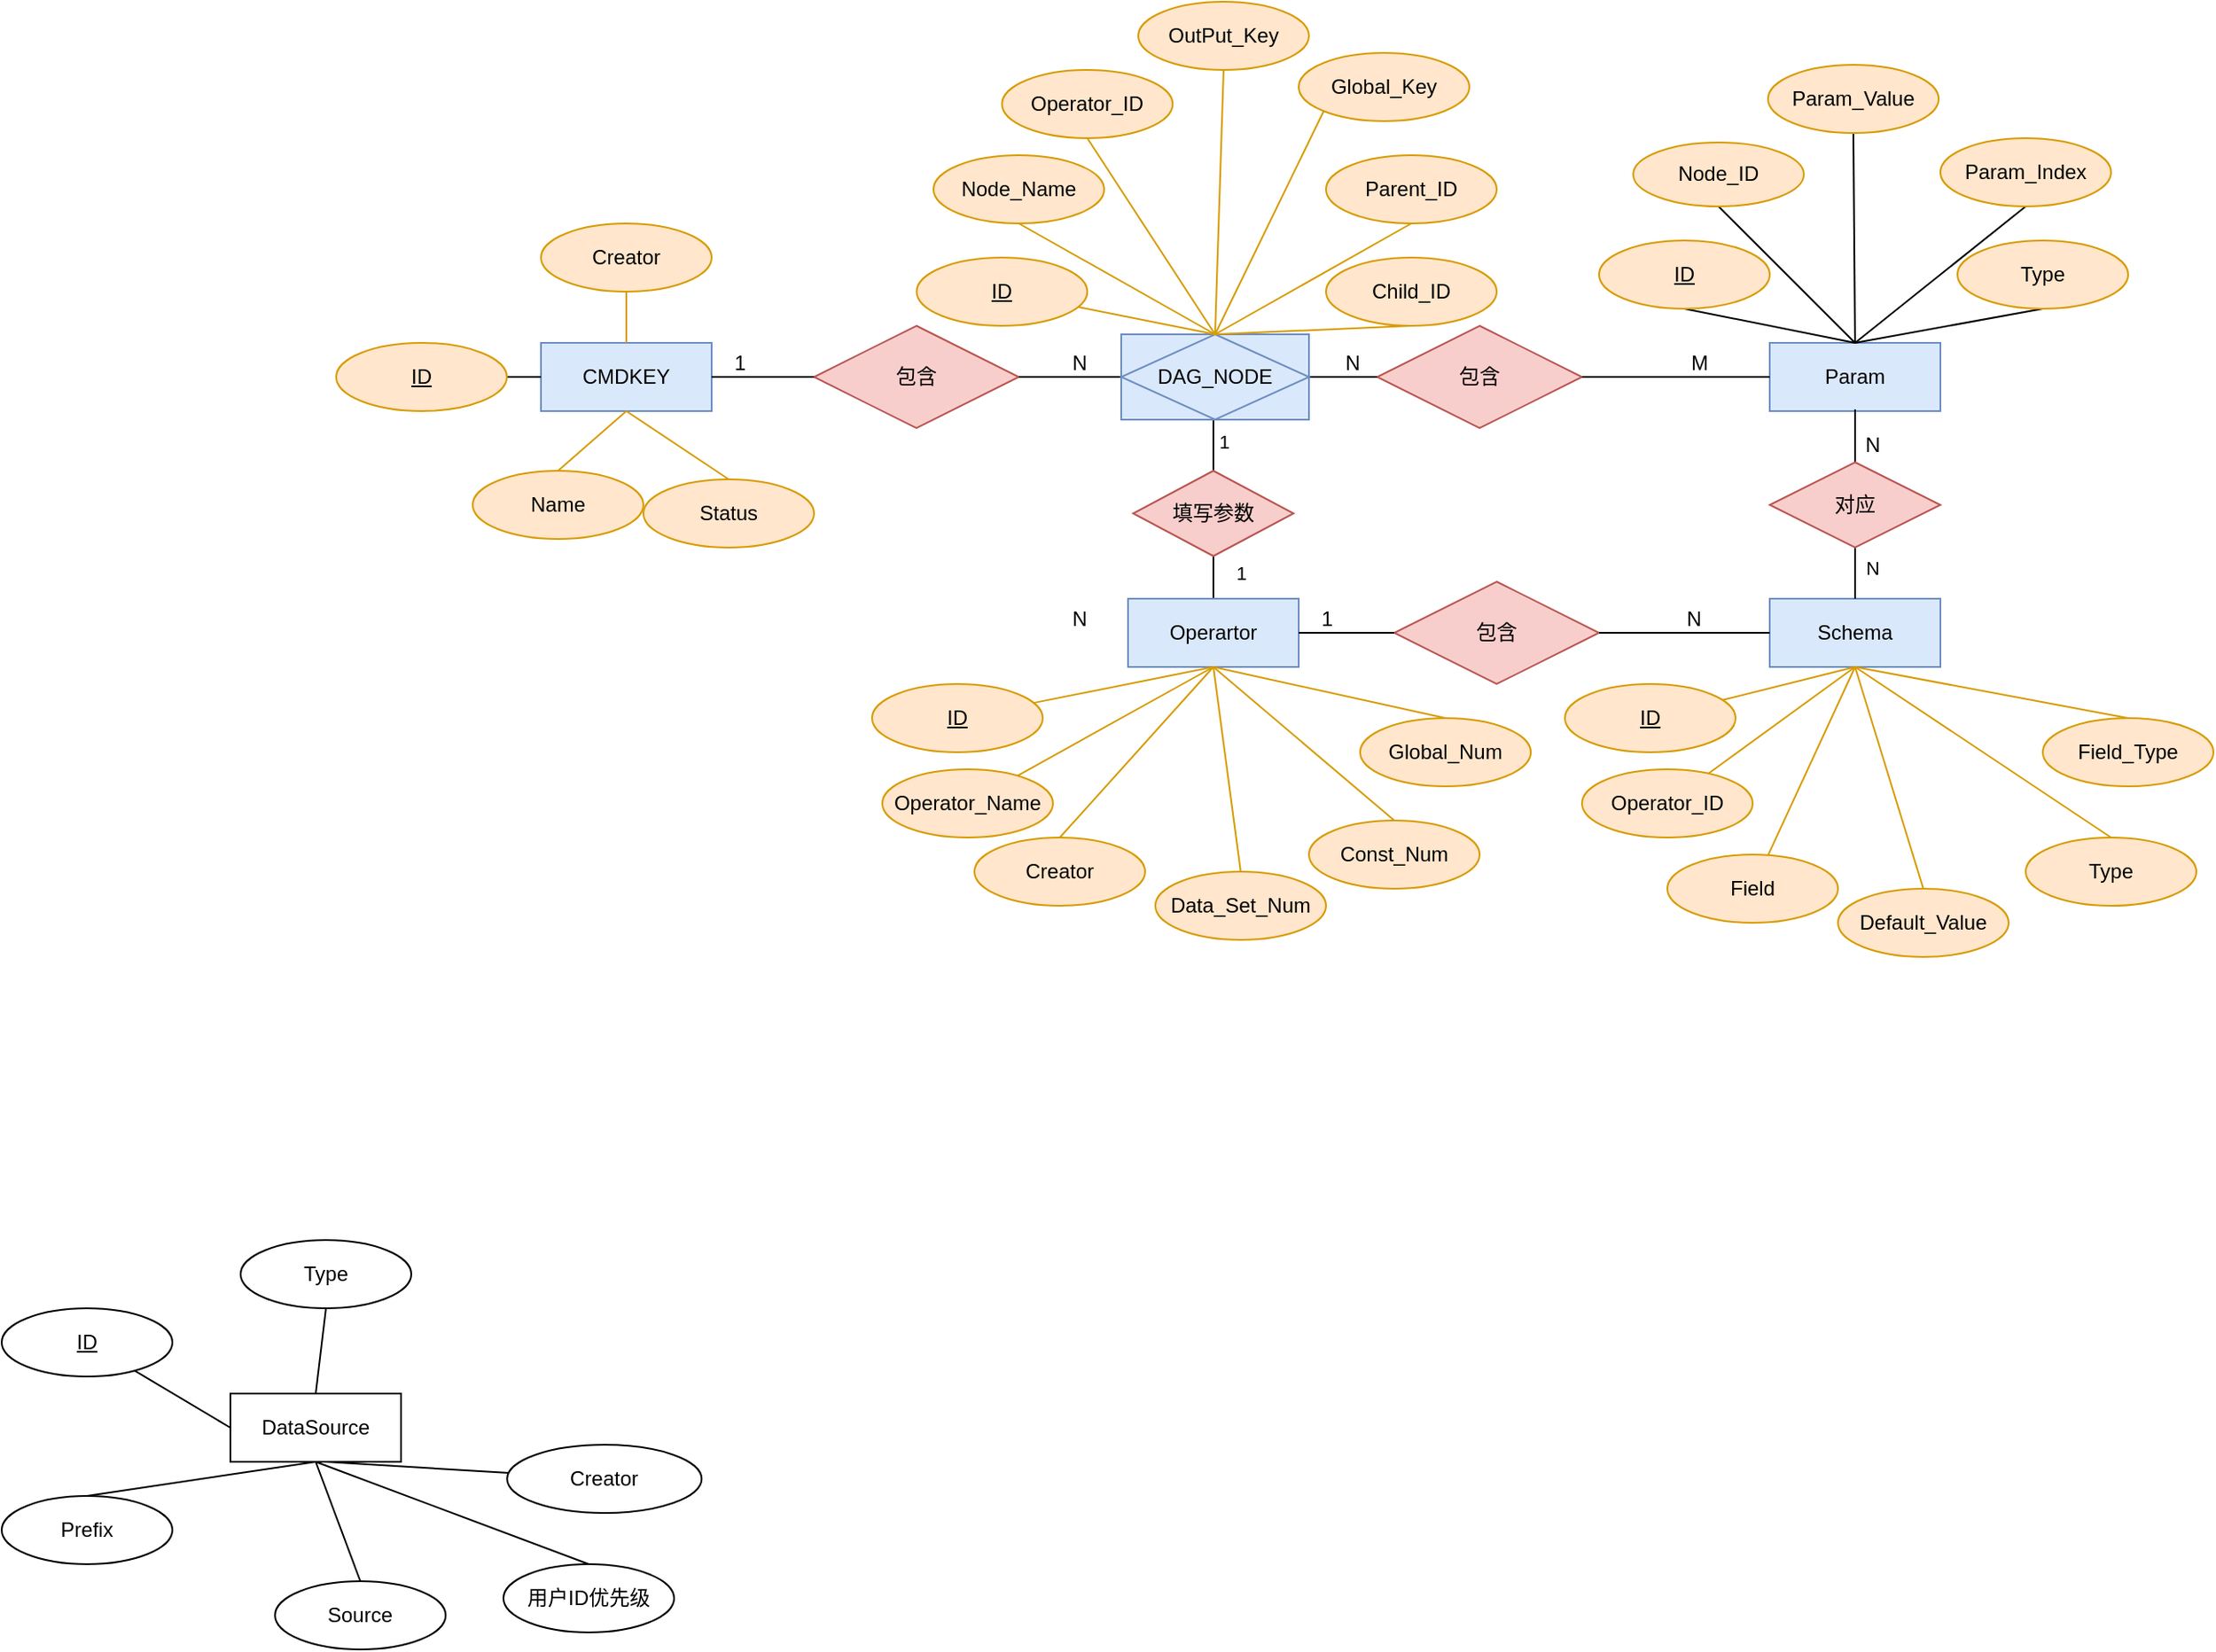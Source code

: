 <mxfile version="15.2.9" type="github" pages="5">
  <diagram id="Es_KrPeHeZ678epylgb1" name="第 1 页">
    <mxGraphModel dx="1698" dy="811" grid="0" gridSize="10" guides="0" tooltips="1" connect="1" arrows="1" fold="1" page="0" pageScale="1" pageWidth="827" pageHeight="1169" math="0" shadow="0">
      <root>
        <mxCell id="0" />
        <mxCell id="1" parent="0" />
        <mxCell id="Ql9siXfaunIRFQ8CMtLW-1" value="CMDKEY" style="whiteSpace=wrap;html=1;align=center;fillColor=#dae8fc;strokeColor=#6c8ebf;" parent="1" vertex="1">
          <mxGeometry x="20" y="370" width="100" height="40" as="geometry" />
        </mxCell>
        <mxCell id="Ql9siXfaunIRFQ8CMtLW-30" style="edgeStyle=orthogonalEdgeStyle;rounded=0;orthogonalLoop=1;jettySize=auto;html=1;exitX=0.5;exitY=1;exitDx=0;exitDy=0;entryX=0.5;entryY=0;entryDx=0;entryDy=0;endArrow=none;endFill=0;" parent="1" target="Ql9siXfaunIRFQ8CMtLW-28" edge="1">
          <mxGeometry relative="1" as="geometry">
            <mxPoint x="414" y="410" as="sourcePoint" />
          </mxGeometry>
        </mxCell>
        <mxCell id="Ql9siXfaunIRFQ8CMtLW-33" value="1" style="edgeLabel;html=1;align=center;verticalAlign=middle;resizable=0;points=[];" parent="Ql9siXfaunIRFQ8CMtLW-30" vertex="1" connectable="0">
          <mxGeometry x="-0.155" y="-1" relative="1" as="geometry">
            <mxPoint x="7" y="3" as="offset" />
          </mxGeometry>
        </mxCell>
        <mxCell id="Ql9siXfaunIRFQ8CMtLW-3" value="Param" style="whiteSpace=wrap;html=1;align=center;fillColor=#dae8fc;strokeColor=#6c8ebf;" parent="1" vertex="1">
          <mxGeometry x="740" y="370" width="100" height="40" as="geometry" />
        </mxCell>
        <mxCell id="Ql9siXfaunIRFQ8CMtLW-4" value="包含" style="shape=rhombus;perimeter=rhombusPerimeter;whiteSpace=wrap;html=1;align=center;fillColor=#f8cecc;strokeColor=#b85450;" parent="1" vertex="1">
          <mxGeometry x="180" y="360" width="120" height="60" as="geometry" />
        </mxCell>
        <mxCell id="Ql9siXfaunIRFQ8CMtLW-8" value="" style="endArrow=none;html=1;rounded=0;exitX=1;exitY=0.5;exitDx=0;exitDy=0;entryX=0;entryY=0.5;entryDx=0;entryDy=0;" parent="1" source="Ql9siXfaunIRFQ8CMtLW-4" edge="1">
          <mxGeometry relative="1" as="geometry">
            <mxPoint x="330" y="580" as="sourcePoint" />
            <mxPoint x="364" y="390" as="targetPoint" />
          </mxGeometry>
        </mxCell>
        <mxCell id="Ql9siXfaunIRFQ8CMtLW-9" value="N" style="resizable=0;html=1;align=right;verticalAlign=bottom;" parent="Ql9siXfaunIRFQ8CMtLW-8" connectable="0" vertex="1">
          <mxGeometry x="1" relative="1" as="geometry">
            <mxPoint x="-24" as="offset" />
          </mxGeometry>
        </mxCell>
        <mxCell id="Ql9siXfaunIRFQ8CMtLW-10" value="" style="endArrow=none;html=1;rounded=0;entryX=1;entryY=0.5;entryDx=0;entryDy=0;exitX=0;exitY=0.5;exitDx=0;exitDy=0;" parent="1" source="Ql9siXfaunIRFQ8CMtLW-4" target="Ql9siXfaunIRFQ8CMtLW-1" edge="1">
          <mxGeometry relative="1" as="geometry">
            <mxPoint x="330" y="580" as="sourcePoint" />
            <mxPoint x="490" y="580" as="targetPoint" />
          </mxGeometry>
        </mxCell>
        <mxCell id="Ql9siXfaunIRFQ8CMtLW-11" value="1" style="resizable=0;html=1;align=right;verticalAlign=bottom;" parent="Ql9siXfaunIRFQ8CMtLW-10" connectable="0" vertex="1">
          <mxGeometry x="1" relative="1" as="geometry">
            <mxPoint x="20" as="offset" />
          </mxGeometry>
        </mxCell>
        <mxCell id="Ql9siXfaunIRFQ8CMtLW-12" value="包含" style="shape=rhombus;perimeter=rhombusPerimeter;whiteSpace=wrap;html=1;align=center;fillColor=#f8cecc;strokeColor=#b85450;" parent="1" vertex="1">
          <mxGeometry x="510" y="360" width="120" height="60" as="geometry" />
        </mxCell>
        <mxCell id="Ql9siXfaunIRFQ8CMtLW-13" value="" style="endArrow=none;html=1;rounded=0;exitX=1;exitY=0.5;exitDx=0;exitDy=0;entryX=0;entryY=0.5;entryDx=0;entryDy=0;" parent="1" source="Ql9siXfaunIRFQ8CMtLW-12" target="Ql9siXfaunIRFQ8CMtLW-3" edge="1">
          <mxGeometry relative="1" as="geometry">
            <mxPoint x="666" y="580" as="sourcePoint" />
            <mxPoint x="640" y="390" as="targetPoint" />
          </mxGeometry>
        </mxCell>
        <mxCell id="Ql9siXfaunIRFQ8CMtLW-14" value="M" style="resizable=0;html=1;align=right;verticalAlign=bottom;" parent="Ql9siXfaunIRFQ8CMtLW-13" connectable="0" vertex="1">
          <mxGeometry x="1" relative="1" as="geometry">
            <mxPoint x="-36" as="offset" />
          </mxGeometry>
        </mxCell>
        <mxCell id="Ql9siXfaunIRFQ8CMtLW-15" value="" style="endArrow=none;html=1;rounded=0;exitX=0;exitY=0.5;exitDx=0;exitDy=0;entryX=1;entryY=0.5;entryDx=0;entryDy=0;" parent="1" source="Ql9siXfaunIRFQ8CMtLW-12" edge="1">
          <mxGeometry relative="1" as="geometry">
            <mxPoint x="666" y="580" as="sourcePoint" />
            <mxPoint x="464" y="390" as="targetPoint" />
          </mxGeometry>
        </mxCell>
        <mxCell id="Ql9siXfaunIRFQ8CMtLW-16" value="N" style="resizable=0;html=1;align=right;verticalAlign=bottom;" parent="Ql9siXfaunIRFQ8CMtLW-15" connectable="0" vertex="1">
          <mxGeometry x="1" relative="1" as="geometry">
            <mxPoint x="36" as="offset" />
          </mxGeometry>
        </mxCell>
        <mxCell id="Ql9siXfaunIRFQ8CMtLW-29" value="" style="edgeStyle=orthogonalEdgeStyle;rounded=0;orthogonalLoop=1;jettySize=auto;html=1;endArrow=none;endFill=0;" parent="1" source="Ql9siXfaunIRFQ8CMtLW-18" target="Ql9siXfaunIRFQ8CMtLW-28" edge="1">
          <mxGeometry relative="1" as="geometry" />
        </mxCell>
        <mxCell id="Ql9siXfaunIRFQ8CMtLW-32" value="1" style="edgeLabel;html=1;align=center;verticalAlign=middle;resizable=0;points=[];" parent="Ql9siXfaunIRFQ8CMtLW-29" vertex="1" connectable="0">
          <mxGeometry x="0.769" y="-2" relative="1" as="geometry">
            <mxPoint x="14" y="3" as="offset" />
          </mxGeometry>
        </mxCell>
        <mxCell id="Ql9siXfaunIRFQ8CMtLW-18" value="Operartor" style="whiteSpace=wrap;html=1;align=center;fillColor=#dae8fc;strokeColor=#6c8ebf;" parent="1" vertex="1">
          <mxGeometry x="364" y="520" width="100" height="40" as="geometry" />
        </mxCell>
        <mxCell id="Ql9siXfaunIRFQ8CMtLW-19" value="Schema" style="whiteSpace=wrap;html=1;align=center;fillColor=#dae8fc;strokeColor=#6c8ebf;" parent="1" vertex="1">
          <mxGeometry x="740" y="520" width="100" height="40" as="geometry" />
        </mxCell>
        <mxCell id="Ql9siXfaunIRFQ8CMtLW-20" value="N" style="resizable=0;html=1;align=right;verticalAlign=bottom;" parent="1" connectable="0" vertex="1">
          <mxGeometry x="340.138" y="540" as="geometry" />
        </mxCell>
        <mxCell id="Ql9siXfaunIRFQ8CMtLW-21" value="包含" style="shape=rhombus;perimeter=rhombusPerimeter;whiteSpace=wrap;html=1;align=center;fillColor=#f8cecc;strokeColor=#b85450;" parent="1" vertex="1">
          <mxGeometry x="520" y="510" width="120" height="60" as="geometry" />
        </mxCell>
        <mxCell id="Ql9siXfaunIRFQ8CMtLW-22" value="" style="endArrow=none;html=1;rounded=0;exitX=1;exitY=0.5;exitDx=0;exitDy=0;entryX=0;entryY=0.5;entryDx=0;entryDy=0;" parent="1" source="Ql9siXfaunIRFQ8CMtLW-21" target="Ql9siXfaunIRFQ8CMtLW-19" edge="1">
          <mxGeometry relative="1" as="geometry">
            <mxPoint x="666" y="730" as="sourcePoint" />
            <mxPoint x="640" y="540" as="targetPoint" />
          </mxGeometry>
        </mxCell>
        <mxCell id="Ql9siXfaunIRFQ8CMtLW-23" value="N" style="resizable=0;html=1;align=right;verticalAlign=bottom;" parent="Ql9siXfaunIRFQ8CMtLW-22" connectable="0" vertex="1">
          <mxGeometry x="1" relative="1" as="geometry">
            <mxPoint x="-40" as="offset" />
          </mxGeometry>
        </mxCell>
        <mxCell id="Ql9siXfaunIRFQ8CMtLW-24" value="" style="endArrow=none;html=1;rounded=0;exitX=0;exitY=0.5;exitDx=0;exitDy=0;entryX=1;entryY=0.5;entryDx=0;entryDy=0;" parent="1" source="Ql9siXfaunIRFQ8CMtLW-21" target="Ql9siXfaunIRFQ8CMtLW-18" edge="1">
          <mxGeometry relative="1" as="geometry">
            <mxPoint x="666" y="730" as="sourcePoint" />
            <mxPoint x="480" y="540" as="targetPoint" />
          </mxGeometry>
        </mxCell>
        <mxCell id="Ql9siXfaunIRFQ8CMtLW-25" value="1" style="resizable=0;html=1;align=right;verticalAlign=bottom;" parent="Ql9siXfaunIRFQ8CMtLW-24" connectable="0" vertex="1">
          <mxGeometry x="1" relative="1" as="geometry">
            <mxPoint x="20" as="offset" />
          </mxGeometry>
        </mxCell>
        <mxCell id="Ql9siXfaunIRFQ8CMtLW-28" value="填写参数" style="rhombus;whiteSpace=wrap;html=1;fillColor=#f8cecc;strokeColor=#b85450;" parent="1" vertex="1">
          <mxGeometry x="367" y="445" width="94" height="50" as="geometry" />
        </mxCell>
        <mxCell id="Ql9siXfaunIRFQ8CMtLW-31" style="edgeStyle=orthogonalEdgeStyle;rounded=0;orthogonalLoop=1;jettySize=auto;html=1;exitX=0.5;exitY=1;exitDx=0;exitDy=0;endArrow=none;endFill=0;" parent="1" source="Ql9siXfaunIRFQ8CMtLW-28" target="Ql9siXfaunIRFQ8CMtLW-28" edge="1">
          <mxGeometry relative="1" as="geometry" />
        </mxCell>
        <mxCell id="Ql9siXfaunIRFQ8CMtLW-45" style="edgeStyle=none;rounded=0;orthogonalLoop=1;jettySize=auto;html=1;exitX=0.5;exitY=0;exitDx=0;exitDy=0;entryX=0.5;entryY=1;entryDx=0;entryDy=0;endArrow=none;endFill=0;fillColor=#ffe6cc;strokeColor=#d79b00;" parent="1" source="Ql9siXfaunIRFQ8CMtLW-39" target="Ql9siXfaunIRFQ8CMtLW-1" edge="1">
          <mxGeometry relative="1" as="geometry" />
        </mxCell>
        <mxCell id="Ql9siXfaunIRFQ8CMtLW-39" value="Name" style="ellipse;whiteSpace=wrap;html=1;align=center;fillColor=#ffe6cc;strokeColor=#d79b00;" parent="1" vertex="1">
          <mxGeometry x="-20" y="445" width="100" height="40" as="geometry" />
        </mxCell>
        <mxCell id="Ql9siXfaunIRFQ8CMtLW-44" style="rounded=0;orthogonalLoop=1;jettySize=auto;html=1;exitX=0.5;exitY=1;exitDx=0;exitDy=0;entryX=0.5;entryY=0;entryDx=0;entryDy=0;endArrow=none;endFill=0;fillColor=#ffe6cc;strokeColor=#d79b00;" parent="1" source="Ql9siXfaunIRFQ8CMtLW-40" target="Ql9siXfaunIRFQ8CMtLW-1" edge="1">
          <mxGeometry relative="1" as="geometry" />
        </mxCell>
        <mxCell id="Ql9siXfaunIRFQ8CMtLW-40" value="Creator" style="ellipse;whiteSpace=wrap;html=1;align=center;fillColor=#ffe6cc;strokeColor=#d79b00;" parent="1" vertex="1">
          <mxGeometry x="20" y="300" width="100" height="40" as="geometry" />
        </mxCell>
        <mxCell id="Ql9siXfaunIRFQ8CMtLW-43" style="edgeStyle=orthogonalEdgeStyle;rounded=0;orthogonalLoop=1;jettySize=auto;html=1;entryX=0;entryY=0.5;entryDx=0;entryDy=0;endArrow=none;endFill=0;" parent="1" source="Ql9siXfaunIRFQ8CMtLW-41" target="Ql9siXfaunIRFQ8CMtLW-1" edge="1">
          <mxGeometry relative="1" as="geometry" />
        </mxCell>
        <mxCell id="Ql9siXfaunIRFQ8CMtLW-41" value="ID" style="ellipse;whiteSpace=wrap;html=1;align=center;fontStyle=4;fillColor=#ffe6cc;strokeColor=#d79b00;" parent="1" vertex="1">
          <mxGeometry x="-100" y="370" width="100" height="40" as="geometry" />
        </mxCell>
        <mxCell id="Ql9siXfaunIRFQ8CMtLW-46" style="edgeStyle=none;rounded=0;orthogonalLoop=1;jettySize=auto;html=1;exitX=0.5;exitY=0;exitDx=0;exitDy=0;endArrow=none;endFill=0;entryX=0.5;entryY=1;entryDx=0;entryDy=0;fillColor=#ffe6cc;strokeColor=#d79b00;" parent="1" source="Ql9siXfaunIRFQ8CMtLW-42" target="Ql9siXfaunIRFQ8CMtLW-1" edge="1">
          <mxGeometry relative="1" as="geometry">
            <mxPoint x="88.57" y="428.57" as="targetPoint" />
          </mxGeometry>
        </mxCell>
        <mxCell id="Ql9siXfaunIRFQ8CMtLW-42" value="Status" style="ellipse;whiteSpace=wrap;html=1;align=center;fillColor=#ffe6cc;strokeColor=#d79b00;" parent="1" vertex="1">
          <mxGeometry x="80" y="450" width="100" height="40" as="geometry" />
        </mxCell>
        <mxCell id="Ql9siXfaunIRFQ8CMtLW-105" style="edgeStyle=none;rounded=0;orthogonalLoop=1;jettySize=auto;html=1;endArrow=none;endFill=0;entryX=0.5;entryY=1;entryDx=0;entryDy=0;fillColor=#ffe6cc;strokeColor=#d79b00;" parent="1" source="Ql9siXfaunIRFQ8CMtLW-48" target="Ql9siXfaunIRFQ8CMtLW-18" edge="1">
          <mxGeometry relative="1" as="geometry">
            <mxPoint x="380" y="580" as="targetPoint" />
          </mxGeometry>
        </mxCell>
        <mxCell id="Ql9siXfaunIRFQ8CMtLW-48" value="Operator_Name" style="ellipse;whiteSpace=wrap;html=1;align=center;fillColor=#ffe6cc;strokeColor=#d79b00;" parent="1" vertex="1">
          <mxGeometry x="220" y="620" width="100" height="40" as="geometry" />
        </mxCell>
        <mxCell id="6K2qiJ0y4Z12VxLnj_lv-1" style="edgeStyle=none;rounded=0;orthogonalLoop=1;jettySize=auto;html=1;entryX=0.5;entryY=1;entryDx=0;entryDy=0;endArrow=none;endFill=0;fillColor=#ffe6cc;strokeColor=#d79b00;" parent="1" source="Ql9siXfaunIRFQ8CMtLW-49" target="Ql9siXfaunIRFQ8CMtLW-18" edge="1">
          <mxGeometry relative="1" as="geometry" />
        </mxCell>
        <mxCell id="Ql9siXfaunIRFQ8CMtLW-49" value="&lt;u&gt;ID&lt;/u&gt;" style="ellipse;whiteSpace=wrap;html=1;align=center;fillColor=#ffe6cc;strokeColor=#d79b00;" parent="1" vertex="1">
          <mxGeometry x="214" y="570" width="100" height="40" as="geometry" />
        </mxCell>
        <mxCell id="Ql9siXfaunIRFQ8CMtLW-56" style="edgeStyle=none;rounded=0;orthogonalLoop=1;jettySize=auto;html=1;exitX=0.5;exitY=0;exitDx=0;exitDy=0;entryX=0.5;entryY=1;entryDx=0;entryDy=0;endArrow=none;endFill=0;fillColor=#ffe6cc;strokeColor=#d79b00;" parent="1" source="Ql9siXfaunIRFQ8CMtLW-50" target="Ql9siXfaunIRFQ8CMtLW-18" edge="1">
          <mxGeometry relative="1" as="geometry" />
        </mxCell>
        <mxCell id="Ql9siXfaunIRFQ8CMtLW-50" value="Creator" style="ellipse;whiteSpace=wrap;html=1;align=center;fillColor=#ffe6cc;strokeColor=#d79b00;" parent="1" vertex="1">
          <mxGeometry x="274" y="660" width="100" height="40" as="geometry" />
        </mxCell>
        <mxCell id="Ql9siXfaunIRFQ8CMtLW-60" style="edgeStyle=none;rounded=0;orthogonalLoop=1;jettySize=auto;html=1;exitX=0.5;exitY=0;exitDx=0;exitDy=0;entryX=0.5;entryY=1;entryDx=0;entryDy=0;endArrow=none;endFill=0;fillColor=#ffe6cc;strokeColor=#d79b00;" parent="1" source="Ql9siXfaunIRFQ8CMtLW-51" target="Ql9siXfaunIRFQ8CMtLW-18" edge="1">
          <mxGeometry relative="1" as="geometry" />
        </mxCell>
        <mxCell id="Ql9siXfaunIRFQ8CMtLW-51" value="Global_Num" style="ellipse;whiteSpace=wrap;html=1;align=center;fillColor=#ffe6cc;strokeColor=#d79b00;" parent="1" vertex="1">
          <mxGeometry x="500" y="590" width="100" height="40" as="geometry" />
        </mxCell>
        <mxCell id="Ql9siXfaunIRFQ8CMtLW-58" style="edgeStyle=none;rounded=0;orthogonalLoop=1;jettySize=auto;html=1;exitX=0.5;exitY=0;exitDx=0;exitDy=0;entryX=0.5;entryY=1;entryDx=0;entryDy=0;endArrow=none;endFill=0;fillColor=#ffe6cc;strokeColor=#d79b00;" parent="1" source="Ql9siXfaunIRFQ8CMtLW-52" target="Ql9siXfaunIRFQ8CMtLW-18" edge="1">
          <mxGeometry relative="1" as="geometry" />
        </mxCell>
        <mxCell id="Ql9siXfaunIRFQ8CMtLW-52" value="Const_Num" style="ellipse;whiteSpace=wrap;html=1;align=center;fillColor=#ffe6cc;strokeColor=#d79b00;" parent="1" vertex="1">
          <mxGeometry x="470" y="650" width="100" height="40" as="geometry" />
        </mxCell>
        <mxCell id="Ql9siXfaunIRFQ8CMtLW-57" style="edgeStyle=none;rounded=0;orthogonalLoop=1;jettySize=auto;html=1;exitX=0.5;exitY=0;exitDx=0;exitDy=0;entryX=0.5;entryY=1;entryDx=0;entryDy=0;endArrow=none;endFill=0;fillColor=#ffe6cc;strokeColor=#d79b00;" parent="1" source="Ql9siXfaunIRFQ8CMtLW-53" target="Ql9siXfaunIRFQ8CMtLW-18" edge="1">
          <mxGeometry relative="1" as="geometry" />
        </mxCell>
        <mxCell id="Ql9siXfaunIRFQ8CMtLW-53" value="Data_Set_Num" style="ellipse;whiteSpace=wrap;html=1;align=center;fillColor=#ffe6cc;strokeColor=#d79b00;" parent="1" vertex="1">
          <mxGeometry x="380" y="680" width="100" height="40" as="geometry" />
        </mxCell>
        <mxCell id="Ql9siXfaunIRFQ8CMtLW-62" value="DAG_NODE" style="shape=associativeEntity;whiteSpace=wrap;html=1;align=center;fillColor=#dae8fc;strokeColor=#6c8ebf;" parent="1" vertex="1">
          <mxGeometry x="360" y="365" width="110" height="50" as="geometry" />
        </mxCell>
        <mxCell id="Ql9siXfaunIRFQ8CMtLW-70" style="edgeStyle=none;rounded=0;orthogonalLoop=1;jettySize=auto;html=1;endArrow=none;endFill=0;fillColor=#ffe6cc;strokeColor=#d79b00;" parent="1" source="Ql9siXfaunIRFQ8CMtLW-63" edge="1">
          <mxGeometry relative="1" as="geometry">
            <mxPoint x="790" y="560" as="targetPoint" />
          </mxGeometry>
        </mxCell>
        <mxCell id="Ql9siXfaunIRFQ8CMtLW-63" value="Operator_ID" style="ellipse;whiteSpace=wrap;html=1;align=center;fillColor=#ffe6cc;strokeColor=#d79b00;" parent="1" vertex="1">
          <mxGeometry x="630" y="620" width="100" height="40" as="geometry" />
        </mxCell>
        <mxCell id="Ql9siXfaunIRFQ8CMtLW-71" style="edgeStyle=none;rounded=0;orthogonalLoop=1;jettySize=auto;html=1;entryX=0.5;entryY=1;entryDx=0;entryDy=0;endArrow=none;endFill=0;fillColor=#ffe6cc;strokeColor=#d79b00;" parent="1" source="Ql9siXfaunIRFQ8CMtLW-64" target="Ql9siXfaunIRFQ8CMtLW-19" edge="1">
          <mxGeometry relative="1" as="geometry" />
        </mxCell>
        <mxCell id="Ql9siXfaunIRFQ8CMtLW-64" value="Field" style="ellipse;whiteSpace=wrap;html=1;align=center;fillColor=#ffe6cc;strokeColor=#d79b00;" parent="1" vertex="1">
          <mxGeometry x="680" y="670" width="100" height="40" as="geometry" />
        </mxCell>
        <mxCell id="Ql9siXfaunIRFQ8CMtLW-74" style="edgeStyle=none;rounded=0;orthogonalLoop=1;jettySize=auto;html=1;exitX=0.5;exitY=0;exitDx=0;exitDy=0;entryX=0.5;entryY=1;entryDx=0;entryDy=0;endArrow=none;endFill=0;fillColor=#ffe6cc;strokeColor=#d79b00;" parent="1" source="Ql9siXfaunIRFQ8CMtLW-65" target="Ql9siXfaunIRFQ8CMtLW-19" edge="1">
          <mxGeometry relative="1" as="geometry" />
        </mxCell>
        <mxCell id="Ql9siXfaunIRFQ8CMtLW-65" value="Field_Type" style="ellipse;whiteSpace=wrap;html=1;align=center;fillColor=#ffe6cc;strokeColor=#d79b00;" parent="1" vertex="1">
          <mxGeometry x="900" y="590" width="100" height="40" as="geometry" />
        </mxCell>
        <mxCell id="Ql9siXfaunIRFQ8CMtLW-73" style="edgeStyle=none;rounded=0;orthogonalLoop=1;jettySize=auto;html=1;exitX=0.5;exitY=0;exitDx=0;exitDy=0;endArrow=none;endFill=0;fillColor=#ffe6cc;strokeColor=#d79b00;" parent="1" source="Ql9siXfaunIRFQ8CMtLW-66" edge="1">
          <mxGeometry relative="1" as="geometry">
            <mxPoint x="790" y="560" as="targetPoint" />
          </mxGeometry>
        </mxCell>
        <mxCell id="Ql9siXfaunIRFQ8CMtLW-66" value="Type" style="ellipse;whiteSpace=wrap;html=1;align=center;fillColor=#ffe6cc;strokeColor=#d79b00;" parent="1" vertex="1">
          <mxGeometry x="890" y="660" width="100" height="40" as="geometry" />
        </mxCell>
        <mxCell id="Ql9siXfaunIRFQ8CMtLW-72" style="edgeStyle=none;rounded=0;orthogonalLoop=1;jettySize=auto;html=1;exitX=0.5;exitY=0;exitDx=0;exitDy=0;entryX=0.5;entryY=1;entryDx=0;entryDy=0;endArrow=none;endFill=0;fillColor=#ffe6cc;strokeColor=#d79b00;" parent="1" source="Ql9siXfaunIRFQ8CMtLW-67" target="Ql9siXfaunIRFQ8CMtLW-19" edge="1">
          <mxGeometry relative="1" as="geometry" />
        </mxCell>
        <mxCell id="Ql9siXfaunIRFQ8CMtLW-67" value="Default_Value" style="ellipse;whiteSpace=wrap;html=1;align=center;fillColor=#ffe6cc;strokeColor=#d79b00;" parent="1" vertex="1">
          <mxGeometry x="780" y="690" width="100" height="40" as="geometry" />
        </mxCell>
        <mxCell id="Ql9siXfaunIRFQ8CMtLW-69" style="edgeStyle=none;rounded=0;orthogonalLoop=1;jettySize=auto;html=1;entryX=0.5;entryY=1;entryDx=0;entryDy=0;endArrow=none;endFill=0;fillColor=#ffe6cc;strokeColor=#d79b00;" parent="1" source="Ql9siXfaunIRFQ8CMtLW-68" target="Ql9siXfaunIRFQ8CMtLW-19" edge="1">
          <mxGeometry relative="1" as="geometry" />
        </mxCell>
        <mxCell id="Ql9siXfaunIRFQ8CMtLW-68" value="&lt;u&gt;ID&lt;/u&gt;" style="ellipse;whiteSpace=wrap;html=1;align=center;fillColor=#ffe6cc;strokeColor=#d79b00;" parent="1" vertex="1">
          <mxGeometry x="620" y="570" width="100" height="40" as="geometry" />
        </mxCell>
        <mxCell id="Ql9siXfaunIRFQ8CMtLW-98" style="edgeStyle=none;rounded=0;orthogonalLoop=1;jettySize=auto;html=1;exitX=0.5;exitY=1;exitDx=0;exitDy=0;entryX=0.5;entryY=0;entryDx=0;entryDy=0;endArrow=none;endFill=0;fillColor=#ffe6cc;strokeColor=#d79b00;" parent="1" source="Ql9siXfaunIRFQ8CMtLW-88" target="Ql9siXfaunIRFQ8CMtLW-62" edge="1">
          <mxGeometry relative="1" as="geometry" />
        </mxCell>
        <mxCell id="Ql9siXfaunIRFQ8CMtLW-88" value="Node_Name" style="ellipse;whiteSpace=wrap;html=1;align=center;fillColor=#ffe6cc;strokeColor=#d79b00;" parent="1" vertex="1">
          <mxGeometry x="250" y="260" width="100" height="40" as="geometry" />
        </mxCell>
        <mxCell id="Ql9siXfaunIRFQ8CMtLW-97" style="edgeStyle=none;rounded=0;orthogonalLoop=1;jettySize=auto;html=1;entryX=0.5;entryY=0;entryDx=0;entryDy=0;endArrow=none;endFill=0;fillColor=#ffe6cc;strokeColor=#d79b00;" parent="1" source="Ql9siXfaunIRFQ8CMtLW-89" target="Ql9siXfaunIRFQ8CMtLW-62" edge="1">
          <mxGeometry relative="1" as="geometry" />
        </mxCell>
        <mxCell id="Ql9siXfaunIRFQ8CMtLW-89" value="&lt;u&gt;ID&lt;/u&gt;" style="ellipse;whiteSpace=wrap;html=1;align=center;fillColor=#ffe6cc;strokeColor=#d79b00;" parent="1" vertex="1">
          <mxGeometry x="240.14" y="320" width="100" height="40" as="geometry" />
        </mxCell>
        <mxCell id="Ql9siXfaunIRFQ8CMtLW-104" style="edgeStyle=none;rounded=0;orthogonalLoop=1;jettySize=auto;html=1;exitX=0.5;exitY=1;exitDx=0;exitDy=0;entryX=0.5;entryY=0;entryDx=0;entryDy=0;endArrow=none;endFill=0;fillColor=#ffe6cc;strokeColor=#d79b00;" parent="1" source="Ql9siXfaunIRFQ8CMtLW-90" target="Ql9siXfaunIRFQ8CMtLW-62" edge="1">
          <mxGeometry relative="1" as="geometry" />
        </mxCell>
        <mxCell id="Ql9siXfaunIRFQ8CMtLW-90" value="Operator_ID" style="ellipse;whiteSpace=wrap;html=1;align=center;fillColor=#ffe6cc;strokeColor=#d79b00;" parent="1" vertex="1">
          <mxGeometry x="290.14" y="210" width="100" height="40" as="geometry" />
        </mxCell>
        <mxCell id="Ql9siXfaunIRFQ8CMtLW-101" style="edgeStyle=none;rounded=0;orthogonalLoop=1;jettySize=auto;html=1;exitX=0;exitY=1;exitDx=0;exitDy=0;entryX=0.5;entryY=0;entryDx=0;entryDy=0;endArrow=none;endFill=0;fillColor=#ffe6cc;strokeColor=#d79b00;" parent="1" source="Ql9siXfaunIRFQ8CMtLW-91" target="Ql9siXfaunIRFQ8CMtLW-62" edge="1">
          <mxGeometry relative="1" as="geometry" />
        </mxCell>
        <mxCell id="Ql9siXfaunIRFQ8CMtLW-91" value="Global_Key" style="ellipse;whiteSpace=wrap;html=1;align=center;fillColor=#ffe6cc;strokeColor=#d79b00;" parent="1" vertex="1">
          <mxGeometry x="464" y="200" width="100" height="40" as="geometry" />
        </mxCell>
        <mxCell id="Ql9siXfaunIRFQ8CMtLW-102" style="edgeStyle=none;rounded=0;orthogonalLoop=1;jettySize=auto;html=1;exitX=0.5;exitY=1;exitDx=0;exitDy=0;entryX=0.5;entryY=0;entryDx=0;entryDy=0;endArrow=none;endFill=0;fillColor=#ffe6cc;strokeColor=#d79b00;" parent="1" source="Ql9siXfaunIRFQ8CMtLW-92" target="Ql9siXfaunIRFQ8CMtLW-62" edge="1">
          <mxGeometry relative="1" as="geometry" />
        </mxCell>
        <mxCell id="Ql9siXfaunIRFQ8CMtLW-92" value="Parent_ID" style="ellipse;whiteSpace=wrap;html=1;align=center;fillColor=#ffe6cc;strokeColor=#d79b00;" parent="1" vertex="1">
          <mxGeometry x="480" y="260" width="100" height="40" as="geometry" />
        </mxCell>
        <mxCell id="Ql9siXfaunIRFQ8CMtLW-100" style="edgeStyle=none;rounded=0;orthogonalLoop=1;jettySize=auto;html=1;exitX=0.5;exitY=1;exitDx=0;exitDy=0;entryX=0.5;entryY=0;entryDx=0;entryDy=0;endArrow=none;endFill=0;fillColor=#ffe6cc;strokeColor=#d79b00;" parent="1" source="Ql9siXfaunIRFQ8CMtLW-93" target="Ql9siXfaunIRFQ8CMtLW-62" edge="1">
          <mxGeometry relative="1" as="geometry" />
        </mxCell>
        <mxCell id="Ql9siXfaunIRFQ8CMtLW-93" value="OutPut_Key" style="ellipse;whiteSpace=wrap;html=1;align=center;fillColor=#ffe6cc;strokeColor=#d79b00;" parent="1" vertex="1">
          <mxGeometry x="370" y="170" width="100" height="40" as="geometry" />
        </mxCell>
        <mxCell id="Ql9siXfaunIRFQ8CMtLW-103" style="edgeStyle=none;rounded=0;orthogonalLoop=1;jettySize=auto;html=1;exitX=0.5;exitY=1;exitDx=0;exitDy=0;entryX=0.5;entryY=0;entryDx=0;entryDy=0;endArrow=none;endFill=0;fillColor=#ffe6cc;strokeColor=#d79b00;" parent="1" source="Ql9siXfaunIRFQ8CMtLW-96" target="Ql9siXfaunIRFQ8CMtLW-62" edge="1">
          <mxGeometry relative="1" as="geometry" />
        </mxCell>
        <mxCell id="Ql9siXfaunIRFQ8CMtLW-96" value="Child_ID" style="ellipse;whiteSpace=wrap;html=1;align=center;fillColor=#ffe6cc;strokeColor=#d79b00;" parent="1" vertex="1">
          <mxGeometry x="480" y="320" width="100" height="40" as="geometry" />
        </mxCell>
        <mxCell id="Ql9siXfaunIRFQ8CMtLW-113" style="edgeStyle=none;rounded=0;orthogonalLoop=1;jettySize=auto;html=1;exitX=0.5;exitY=1;exitDx=0;exitDy=0;entryX=0.5;entryY=0;entryDx=0;entryDy=0;endArrow=none;endFill=0;" parent="1" source="Ql9siXfaunIRFQ8CMtLW-106" target="Ql9siXfaunIRFQ8CMtLW-3" edge="1">
          <mxGeometry relative="1" as="geometry" />
        </mxCell>
        <mxCell id="Ql9siXfaunIRFQ8CMtLW-106" value="Node_ID" style="ellipse;whiteSpace=wrap;html=1;align=center;fillColor=#ffe6cc;strokeColor=#d79b00;" parent="1" vertex="1">
          <mxGeometry x="660" y="252.5" width="100" height="37.5" as="geometry" />
        </mxCell>
        <mxCell id="Ql9siXfaunIRFQ8CMtLW-114" style="edgeStyle=none;rounded=0;orthogonalLoop=1;jettySize=auto;html=1;exitX=0.5;exitY=1;exitDx=0;exitDy=0;entryX=0.5;entryY=0;entryDx=0;entryDy=0;endArrow=none;endFill=0;" parent="1" source="Ql9siXfaunIRFQ8CMtLW-107" target="Ql9siXfaunIRFQ8CMtLW-3" edge="1">
          <mxGeometry relative="1" as="geometry" />
        </mxCell>
        <mxCell id="Ql9siXfaunIRFQ8CMtLW-107" value="Param_Value" style="ellipse;whiteSpace=wrap;html=1;align=center;fillColor=#ffe6cc;strokeColor=#d79b00;" parent="1" vertex="1">
          <mxGeometry x="739" y="207" width="100" height="40" as="geometry" />
        </mxCell>
        <mxCell id="Ql9siXfaunIRFQ8CMtLW-116" style="edgeStyle=none;rounded=0;orthogonalLoop=1;jettySize=auto;html=1;exitX=0.5;exitY=1;exitDx=0;exitDy=0;endArrow=none;endFill=0;" parent="1" source="Ql9siXfaunIRFQ8CMtLW-109" edge="1">
          <mxGeometry relative="1" as="geometry">
            <mxPoint x="790" y="370" as="targetPoint" />
          </mxGeometry>
        </mxCell>
        <mxCell id="Ql9siXfaunIRFQ8CMtLW-109" value="Type" style="ellipse;whiteSpace=wrap;html=1;align=center;fillColor=#ffe6cc;strokeColor=#d79b00;" parent="1" vertex="1">
          <mxGeometry x="850" y="310" width="100" height="40" as="geometry" />
        </mxCell>
        <mxCell id="Ql9siXfaunIRFQ8CMtLW-115" style="edgeStyle=none;rounded=0;orthogonalLoop=1;jettySize=auto;html=1;exitX=0.5;exitY=1;exitDx=0;exitDy=0;entryX=0.5;entryY=0;entryDx=0;entryDy=0;endArrow=none;endFill=0;" parent="1" source="Ql9siXfaunIRFQ8CMtLW-110" target="Ql9siXfaunIRFQ8CMtLW-3" edge="1">
          <mxGeometry relative="1" as="geometry" />
        </mxCell>
        <mxCell id="Ql9siXfaunIRFQ8CMtLW-110" value="Param_Index" style="ellipse;whiteSpace=wrap;html=1;align=center;fillColor=#ffe6cc;strokeColor=#d79b00;" parent="1" vertex="1">
          <mxGeometry x="840" y="250" width="100" height="40" as="geometry" />
        </mxCell>
        <mxCell id="Ql9siXfaunIRFQ8CMtLW-112" style="edgeStyle=none;rounded=0;orthogonalLoop=1;jettySize=auto;html=1;exitX=0.5;exitY=1;exitDx=0;exitDy=0;entryX=0.5;entryY=0;entryDx=0;entryDy=0;endArrow=none;endFill=0;" parent="1" source="Ql9siXfaunIRFQ8CMtLW-111" target="Ql9siXfaunIRFQ8CMtLW-3" edge="1">
          <mxGeometry relative="1" as="geometry" />
        </mxCell>
        <mxCell id="Ql9siXfaunIRFQ8CMtLW-111" value="&lt;u&gt;ID&lt;/u&gt;" style="ellipse;whiteSpace=wrap;html=1;align=center;fillColor=#ffe6cc;strokeColor=#d79b00;" parent="1" vertex="1">
          <mxGeometry x="640" y="310" width="100" height="40" as="geometry" />
        </mxCell>
        <mxCell id="Ql9siXfaunIRFQ8CMtLW-118" style="edgeStyle=none;rounded=0;orthogonalLoop=1;jettySize=auto;html=1;entryX=0.5;entryY=0;entryDx=0;entryDy=0;endArrow=none;endFill=0;" parent="1" source="Ql9siXfaunIRFQ8CMtLW-117" target="Ql9siXfaunIRFQ8CMtLW-19" edge="1">
          <mxGeometry relative="1" as="geometry" />
        </mxCell>
        <mxCell id="Ql9siXfaunIRFQ8CMtLW-120" value="N" style="edgeLabel;html=1;align=center;verticalAlign=middle;resizable=0;points=[];" parent="Ql9siXfaunIRFQ8CMtLW-118" vertex="1" connectable="0">
          <mxGeometry x="-0.2" y="-3" relative="1" as="geometry">
            <mxPoint x="13" as="offset" />
          </mxGeometry>
        </mxCell>
        <mxCell id="Ql9siXfaunIRFQ8CMtLW-119" style="edgeStyle=none;rounded=0;orthogonalLoop=1;jettySize=auto;html=1;exitX=0.5;exitY=0;exitDx=0;exitDy=0;endArrow=none;endFill=0;" parent="1" source="Ql9siXfaunIRFQ8CMtLW-117" edge="1">
          <mxGeometry relative="1" as="geometry">
            <mxPoint x="790" y="409" as="targetPoint" />
          </mxGeometry>
        </mxCell>
        <mxCell id="Ql9siXfaunIRFQ8CMtLW-117" value="对应" style="shape=rhombus;perimeter=rhombusPerimeter;whiteSpace=wrap;html=1;align=center;fillColor=#f8cecc;strokeColor=#b85450;" parent="1" vertex="1">
          <mxGeometry x="740" y="440" width="100" height="50" as="geometry" />
        </mxCell>
        <mxCell id="Ql9siXfaunIRFQ8CMtLW-121" value="N" style="text;html=1;align=center;verticalAlign=middle;resizable=0;points=[];autosize=1;strokeColor=none;fillColor=none;" parent="1" vertex="1">
          <mxGeometry x="790" y="420" width="20" height="20" as="geometry" />
        </mxCell>
        <mxCell id="6K2qiJ0y4Z12VxLnj_lv-2" style="edgeStyle=none;rounded=0;orthogonalLoop=1;jettySize=auto;html=1;exitX=0.5;exitY=1;exitDx=0;exitDy=0;endArrow=none;endFill=0;fillColor=#ffe6cc;strokeColor=#d79b00;" parent="1" source="Ql9siXfaunIRFQ8CMtLW-63" target="Ql9siXfaunIRFQ8CMtLW-63" edge="1">
          <mxGeometry relative="1" as="geometry" />
        </mxCell>
        <mxCell id="8hKeqvrPCg_owtesgO9H-2" value="DataSource" style="whiteSpace=wrap;html=1;align=center;" parent="1" vertex="1">
          <mxGeometry x="-162" y="986" width="100" height="40" as="geometry" />
        </mxCell>
        <mxCell id="8hKeqvrPCg_owtesgO9H-5" style="edgeStyle=none;rounded=0;orthogonalLoop=1;jettySize=auto;html=1;exitX=0.5;exitY=0;exitDx=0;exitDy=0;entryX=0.5;entryY=1;entryDx=0;entryDy=0;endArrow=none;endFill=0;" parent="1" source="8hKeqvrPCg_owtesgO9H-6" target="8hKeqvrPCg_owtesgO9H-2" edge="1">
          <mxGeometry relative="1" as="geometry" />
        </mxCell>
        <mxCell id="8hKeqvrPCg_owtesgO9H-6" value="Prefix" style="ellipse;whiteSpace=wrap;html=1;align=center;" parent="1" vertex="1">
          <mxGeometry x="-296" y="1046" width="100" height="40" as="geometry" />
        </mxCell>
        <mxCell id="8hKeqvrPCg_owtesgO9H-7" style="rounded=0;orthogonalLoop=1;jettySize=auto;html=1;exitX=0.5;exitY=1;exitDx=0;exitDy=0;entryX=0.5;entryY=0;entryDx=0;entryDy=0;endArrow=none;endFill=0;" parent="1" source="8hKeqvrPCg_owtesgO9H-8" target="8hKeqvrPCg_owtesgO9H-2" edge="1">
          <mxGeometry relative="1" as="geometry" />
        </mxCell>
        <mxCell id="8hKeqvrPCg_owtesgO9H-8" value="Type" style="ellipse;whiteSpace=wrap;html=1;align=center;" parent="1" vertex="1">
          <mxGeometry x="-156" y="896" width="100" height="40" as="geometry" />
        </mxCell>
        <mxCell id="8hKeqvrPCg_owtesgO9H-9" style="rounded=0;orthogonalLoop=1;jettySize=auto;html=1;entryX=0;entryY=0.5;entryDx=0;entryDy=0;endArrow=none;endFill=0;" parent="1" source="8hKeqvrPCg_owtesgO9H-10" target="8hKeqvrPCg_owtesgO9H-2" edge="1">
          <mxGeometry relative="1" as="geometry" />
        </mxCell>
        <mxCell id="8hKeqvrPCg_owtesgO9H-10" value="ID" style="ellipse;whiteSpace=wrap;html=1;align=center;fontStyle=4;" parent="1" vertex="1">
          <mxGeometry x="-296" y="936" width="100" height="40" as="geometry" />
        </mxCell>
        <mxCell id="8hKeqvrPCg_owtesgO9H-11" style="edgeStyle=none;rounded=0;orthogonalLoop=1;jettySize=auto;html=1;exitX=0.5;exitY=0;exitDx=0;exitDy=0;endArrow=none;endFill=0;entryX=0.5;entryY=1;entryDx=0;entryDy=0;" parent="1" source="8hKeqvrPCg_owtesgO9H-12" target="8hKeqvrPCg_owtesgO9H-2" edge="1">
          <mxGeometry relative="1" as="geometry">
            <mxPoint x="-93.43" y="1044.57" as="targetPoint" />
          </mxGeometry>
        </mxCell>
        <mxCell id="8hKeqvrPCg_owtesgO9H-12" value="Source" style="ellipse;whiteSpace=wrap;html=1;align=center;" parent="1" vertex="1">
          <mxGeometry x="-135.86" y="1096" width="100" height="40" as="geometry" />
        </mxCell>
        <mxCell id="8hKeqvrPCg_owtesgO9H-21" style="rounded=0;orthogonalLoop=1;jettySize=auto;html=1;exitX=0.5;exitY=0;exitDx=0;exitDy=0;entryX=0.5;entryY=1;entryDx=0;entryDy=0;endArrow=none;endFill=0;" parent="1" source="8hKeqvrPCg_owtesgO9H-14" target="8hKeqvrPCg_owtesgO9H-2" edge="1">
          <mxGeometry relative="1" as="geometry" />
        </mxCell>
        <mxCell id="8hKeqvrPCg_owtesgO9H-14" value="用户ID优先级" style="ellipse;whiteSpace=wrap;html=1;align=center;" parent="1" vertex="1">
          <mxGeometry x="-2" y="1086" width="100" height="40" as="geometry" />
        </mxCell>
        <mxCell id="8hKeqvrPCg_owtesgO9H-24" style="edgeStyle=none;rounded=0;orthogonalLoop=1;jettySize=auto;html=1;endArrow=none;endFill=0;" parent="1" source="8hKeqvrPCg_owtesgO9H-23" edge="1">
          <mxGeometry relative="1" as="geometry">
            <mxPoint x="-106" y="1026" as="targetPoint" />
          </mxGeometry>
        </mxCell>
        <mxCell id="8hKeqvrPCg_owtesgO9H-23" value="Creator" style="ellipse;whiteSpace=wrap;html=1;align=center;" parent="1" vertex="1">
          <mxGeometry x="0.14" y="1016" width="114" height="40" as="geometry" />
        </mxCell>
      </root>
    </mxGraphModel>
  </diagram>
  <diagram id="GaNDz1DzZ5tjEyiUJKBJ" name="第 2 页">
    <mxGraphModel dx="1698" dy="811" grid="0" gridSize="10" guides="0" tooltips="0" connect="1" arrows="1" fold="1" page="0" pageScale="1" pageWidth="827" pageHeight="1169" math="0" shadow="0">
      <root>
        <mxCell id="RJbI8CJS_2p1f_aJpvgx-0" />
        <mxCell id="RJbI8CJS_2p1f_aJpvgx-1" parent="RJbI8CJS_2p1f_aJpvgx-0" />
        <mxCell id="oBixcwZsUe4GB2VeC7AP-1" value="" style="rounded=0;whiteSpace=wrap;html=1;fillColor=none;strokeWidth=4;strokeColor=#EA6B66;" parent="RJbI8CJS_2p1f_aJpvgx-1" vertex="1">
          <mxGeometry x="474" y="480" width="290" height="470" as="geometry" />
        </mxCell>
        <mxCell id="RJbI8CJS_2p1f_aJpvgx-2" value="CMDKEY" style="whiteSpace=wrap;html=1;align=center;fillColor=#dae8fc;strokeColor=#6c8ebf;" parent="RJbI8CJS_2p1f_aJpvgx-1" vertex="1">
          <mxGeometry x="20" y="370" width="100" height="40" as="geometry" />
        </mxCell>
        <mxCell id="RJbI8CJS_2p1f_aJpvgx-3" style="edgeStyle=orthogonalEdgeStyle;rounded=0;orthogonalLoop=1;jettySize=auto;html=1;exitX=0.5;exitY=1;exitDx=0;exitDy=0;entryX=0.5;entryY=0;entryDx=0;entryDy=0;endArrow=none;endFill=0;" parent="RJbI8CJS_2p1f_aJpvgx-1" target="RJbI8CJS_2p1f_aJpvgx-26" edge="1">
          <mxGeometry relative="1" as="geometry">
            <mxPoint x="414" y="410" as="sourcePoint" />
          </mxGeometry>
        </mxCell>
        <mxCell id="RJbI8CJS_2p1f_aJpvgx-4" value="1" style="edgeLabel;html=1;align=center;verticalAlign=middle;resizable=0;points=[];" parent="RJbI8CJS_2p1f_aJpvgx-3" vertex="1" connectable="0">
          <mxGeometry x="-0.155" y="-1" relative="1" as="geometry">
            <mxPoint x="7" y="3" as="offset" />
          </mxGeometry>
        </mxCell>
        <mxCell id="RJbI8CJS_2p1f_aJpvgx-5" value="Param" style="whiteSpace=wrap;html=1;align=center;fillColor=#dae8fc;strokeColor=#6c8ebf;" parent="RJbI8CJS_2p1f_aJpvgx-1" vertex="1">
          <mxGeometry x="770" y="370" width="100" height="40" as="geometry" />
        </mxCell>
        <mxCell id="RJbI8CJS_2p1f_aJpvgx-6" value="包含" style="shape=rhombus;perimeter=rhombusPerimeter;whiteSpace=wrap;html=1;align=center;fillColor=#f8cecc;strokeColor=#b85450;" parent="RJbI8CJS_2p1f_aJpvgx-1" vertex="1">
          <mxGeometry x="180" y="360" width="120" height="60" as="geometry" />
        </mxCell>
        <mxCell id="RJbI8CJS_2p1f_aJpvgx-7" value="" style="endArrow=none;html=1;rounded=0;exitX=1;exitY=0.5;exitDx=0;exitDy=0;entryX=0;entryY=0.5;entryDx=0;entryDy=0;" parent="RJbI8CJS_2p1f_aJpvgx-1" source="RJbI8CJS_2p1f_aJpvgx-6" edge="1">
          <mxGeometry relative="1" as="geometry">
            <mxPoint x="330" y="580" as="sourcePoint" />
            <mxPoint x="364" y="390" as="targetPoint" />
          </mxGeometry>
        </mxCell>
        <mxCell id="RJbI8CJS_2p1f_aJpvgx-8" value="N" style="resizable=0;html=1;align=right;verticalAlign=bottom;" parent="RJbI8CJS_2p1f_aJpvgx-7" connectable="0" vertex="1">
          <mxGeometry x="1" relative="1" as="geometry">
            <mxPoint x="-24" as="offset" />
          </mxGeometry>
        </mxCell>
        <mxCell id="RJbI8CJS_2p1f_aJpvgx-9" value="" style="endArrow=none;html=1;rounded=0;entryX=1;entryY=0.5;entryDx=0;entryDy=0;exitX=0;exitY=0.5;exitDx=0;exitDy=0;" parent="RJbI8CJS_2p1f_aJpvgx-1" source="RJbI8CJS_2p1f_aJpvgx-6" target="RJbI8CJS_2p1f_aJpvgx-2" edge="1">
          <mxGeometry relative="1" as="geometry">
            <mxPoint x="330" y="580" as="sourcePoint" />
            <mxPoint x="490" y="580" as="targetPoint" />
          </mxGeometry>
        </mxCell>
        <mxCell id="RJbI8CJS_2p1f_aJpvgx-10" value="1" style="resizable=0;html=1;align=right;verticalAlign=bottom;" parent="RJbI8CJS_2p1f_aJpvgx-9" connectable="0" vertex="1">
          <mxGeometry x="1" relative="1" as="geometry">
            <mxPoint x="20" as="offset" />
          </mxGeometry>
        </mxCell>
        <mxCell id="RJbI8CJS_2p1f_aJpvgx-11" value="包含" style="shape=rhombus;perimeter=rhombusPerimeter;whiteSpace=wrap;html=1;align=center;fillColor=#f8cecc;strokeColor=#b85450;" parent="RJbI8CJS_2p1f_aJpvgx-1" vertex="1">
          <mxGeometry x="540" y="360" width="120" height="60" as="geometry" />
        </mxCell>
        <mxCell id="RJbI8CJS_2p1f_aJpvgx-12" value="" style="endArrow=none;html=1;rounded=0;exitX=1;exitY=0.5;exitDx=0;exitDy=0;entryX=0;entryY=0.5;entryDx=0;entryDy=0;" parent="RJbI8CJS_2p1f_aJpvgx-1" source="RJbI8CJS_2p1f_aJpvgx-11" target="RJbI8CJS_2p1f_aJpvgx-5" edge="1">
          <mxGeometry relative="1" as="geometry">
            <mxPoint x="666" y="580" as="sourcePoint" />
            <mxPoint x="640" y="390" as="targetPoint" />
          </mxGeometry>
        </mxCell>
        <mxCell id="RJbI8CJS_2p1f_aJpvgx-13" value="M" style="resizable=0;html=1;align=right;verticalAlign=bottom;" parent="RJbI8CJS_2p1f_aJpvgx-12" connectable="0" vertex="1">
          <mxGeometry x="1" relative="1" as="geometry">
            <mxPoint x="-36" as="offset" />
          </mxGeometry>
        </mxCell>
        <mxCell id="RJbI8CJS_2p1f_aJpvgx-14" value="" style="endArrow=none;html=1;rounded=0;exitX=0;exitY=0.5;exitDx=0;exitDy=0;entryX=1;entryY=0.5;entryDx=0;entryDy=0;" parent="RJbI8CJS_2p1f_aJpvgx-1" source="RJbI8CJS_2p1f_aJpvgx-11" edge="1">
          <mxGeometry relative="1" as="geometry">
            <mxPoint x="666" y="580" as="sourcePoint" />
            <mxPoint x="464" y="390" as="targetPoint" />
          </mxGeometry>
        </mxCell>
        <mxCell id="RJbI8CJS_2p1f_aJpvgx-15" value="N" style="resizable=0;html=1;align=right;verticalAlign=bottom;" parent="RJbI8CJS_2p1f_aJpvgx-14" connectable="0" vertex="1">
          <mxGeometry x="1" relative="1" as="geometry">
            <mxPoint x="36" as="offset" />
          </mxGeometry>
        </mxCell>
        <mxCell id="RJbI8CJS_2p1f_aJpvgx-16" value="" style="edgeStyle=orthogonalEdgeStyle;rounded=0;orthogonalLoop=1;jettySize=auto;html=1;endArrow=none;endFill=0;" parent="RJbI8CJS_2p1f_aJpvgx-1" source="RJbI8CJS_2p1f_aJpvgx-18" target="RJbI8CJS_2p1f_aJpvgx-26" edge="1">
          <mxGeometry relative="1" as="geometry" />
        </mxCell>
        <mxCell id="RJbI8CJS_2p1f_aJpvgx-17" value="1" style="edgeLabel;html=1;align=center;verticalAlign=middle;resizable=0;points=[];" parent="RJbI8CJS_2p1f_aJpvgx-16" vertex="1" connectable="0">
          <mxGeometry x="0.769" y="-2" relative="1" as="geometry">
            <mxPoint x="14" y="3" as="offset" />
          </mxGeometry>
        </mxCell>
        <mxCell id="RJbI8CJS_2p1f_aJpvgx-109" value="1" style="edgeStyle=orthogonalEdgeStyle;rounded=0;orthogonalLoop=1;jettySize=auto;html=1;exitX=1;exitY=0.5;exitDx=0;exitDy=0;endArrow=none;endFill=0;entryX=0.5;entryY=0;entryDx=0;entryDy=0;" parent="RJbI8CJS_2p1f_aJpvgx-1" source="RJbI8CJS_2p1f_aJpvgx-18" target="RJbI8CJS_2p1f_aJpvgx-108" edge="1">
          <mxGeometry x="0.429" y="16" relative="1" as="geometry">
            <Array as="points">
              <mxPoint x="524" y="540" />
            </Array>
            <mxPoint as="offset" />
          </mxGeometry>
        </mxCell>
        <mxCell id="RJbI8CJS_2p1f_aJpvgx-18" value="Operartor" style="whiteSpace=wrap;html=1;align=center;fillColor=#dae8fc;strokeColor=#6c8ebf;" parent="RJbI8CJS_2p1f_aJpvgx-1" vertex="1">
          <mxGeometry x="364" y="520" width="100" height="40" as="geometry" />
        </mxCell>
        <mxCell id="RJbI8CJS_2p1f_aJpvgx-116" style="edgeStyle=orthogonalEdgeStyle;rounded=0;orthogonalLoop=1;jettySize=auto;html=1;exitX=0;exitY=0.5;exitDx=0;exitDy=0;entryX=0.5;entryY=0;entryDx=0;entryDy=0;endArrow=none;endFill=0;" parent="RJbI8CJS_2p1f_aJpvgx-1" source="RJbI8CJS_2p1f_aJpvgx-19" target="RJbI8CJS_2p1f_aJpvgx-112" edge="1">
          <mxGeometry relative="1" as="geometry" />
        </mxCell>
        <mxCell id="RJbI8CJS_2p1f_aJpvgx-19" value="Schema" style="whiteSpace=wrap;html=1;align=center;fillColor=#dae8fc;strokeColor=#6c8ebf;" parent="RJbI8CJS_2p1f_aJpvgx-1" vertex="1">
          <mxGeometry x="770" y="520" width="100" height="40" as="geometry" />
        </mxCell>
        <mxCell id="RJbI8CJS_2p1f_aJpvgx-20" value="N" style="resizable=0;html=1;align=right;verticalAlign=bottom;" parent="RJbI8CJS_2p1f_aJpvgx-1" connectable="0" vertex="1">
          <mxGeometry x="340.138" y="540" as="geometry" />
        </mxCell>
        <mxCell id="RJbI8CJS_2p1f_aJpvgx-21" value="包含" style="shape=rhombus;perimeter=rhombusPerimeter;whiteSpace=wrap;html=1;align=center;fillColor=#f8cecc;strokeColor=#b85450;" parent="RJbI8CJS_2p1f_aJpvgx-1" vertex="1">
          <mxGeometry x="550" y="510" width="120" height="60" as="geometry" />
        </mxCell>
        <mxCell id="RJbI8CJS_2p1f_aJpvgx-22" value="" style="endArrow=none;html=1;rounded=0;exitX=1;exitY=0.5;exitDx=0;exitDy=0;entryX=0;entryY=0.5;entryDx=0;entryDy=0;" parent="RJbI8CJS_2p1f_aJpvgx-1" source="RJbI8CJS_2p1f_aJpvgx-21" target="RJbI8CJS_2p1f_aJpvgx-19" edge="1">
          <mxGeometry relative="1" as="geometry">
            <mxPoint x="666" y="730" as="sourcePoint" />
            <mxPoint x="640" y="540" as="targetPoint" />
          </mxGeometry>
        </mxCell>
        <mxCell id="RJbI8CJS_2p1f_aJpvgx-23" value="N" style="resizable=0;html=1;align=right;verticalAlign=bottom;" parent="RJbI8CJS_2p1f_aJpvgx-22" connectable="0" vertex="1">
          <mxGeometry x="1" relative="1" as="geometry">
            <mxPoint x="-40" as="offset" />
          </mxGeometry>
        </mxCell>
        <mxCell id="RJbI8CJS_2p1f_aJpvgx-24" value="" style="endArrow=none;html=1;rounded=0;exitX=0;exitY=0.5;exitDx=0;exitDy=0;entryX=1;entryY=0.5;entryDx=0;entryDy=0;" parent="RJbI8CJS_2p1f_aJpvgx-1" source="RJbI8CJS_2p1f_aJpvgx-21" target="RJbI8CJS_2p1f_aJpvgx-18" edge="1">
          <mxGeometry relative="1" as="geometry">
            <mxPoint x="666" y="730" as="sourcePoint" />
            <mxPoint x="480" y="540" as="targetPoint" />
          </mxGeometry>
        </mxCell>
        <mxCell id="RJbI8CJS_2p1f_aJpvgx-25" value="1" style="resizable=0;html=1;align=right;verticalAlign=bottom;" parent="RJbI8CJS_2p1f_aJpvgx-24" connectable="0" vertex="1">
          <mxGeometry x="1" relative="1" as="geometry">
            <mxPoint x="26" y="-10" as="offset" />
          </mxGeometry>
        </mxCell>
        <mxCell id="RJbI8CJS_2p1f_aJpvgx-26" value="填写参数" style="rhombus;whiteSpace=wrap;html=1;fillColor=#f8cecc;strokeColor=#b85450;" parent="RJbI8CJS_2p1f_aJpvgx-1" vertex="1">
          <mxGeometry x="374" y="440" width="80" height="50" as="geometry" />
        </mxCell>
        <mxCell id="RJbI8CJS_2p1f_aJpvgx-27" style="edgeStyle=orthogonalEdgeStyle;rounded=0;orthogonalLoop=1;jettySize=auto;html=1;exitX=0.5;exitY=1;exitDx=0;exitDy=0;endArrow=none;endFill=0;" parent="RJbI8CJS_2p1f_aJpvgx-1" source="RJbI8CJS_2p1f_aJpvgx-26" target="RJbI8CJS_2p1f_aJpvgx-26" edge="1">
          <mxGeometry relative="1" as="geometry" />
        </mxCell>
        <mxCell id="RJbI8CJS_2p1f_aJpvgx-28" style="edgeStyle=none;rounded=0;orthogonalLoop=1;jettySize=auto;html=1;exitX=0.5;exitY=0;exitDx=0;exitDy=0;entryX=0.5;entryY=1;entryDx=0;entryDy=0;endArrow=none;endFill=0;fillColor=#ffe6cc;strokeColor=#d79b00;" parent="RJbI8CJS_2p1f_aJpvgx-1" source="RJbI8CJS_2p1f_aJpvgx-29" target="RJbI8CJS_2p1f_aJpvgx-2" edge="1">
          <mxGeometry relative="1" as="geometry" />
        </mxCell>
        <mxCell id="RJbI8CJS_2p1f_aJpvgx-29" value="Name" style="ellipse;whiteSpace=wrap;html=1;align=center;fillColor=#ffe6cc;strokeColor=#d79b00;" parent="RJbI8CJS_2p1f_aJpvgx-1" vertex="1">
          <mxGeometry x="-20" y="445" width="100" height="40" as="geometry" />
        </mxCell>
        <mxCell id="RJbI8CJS_2p1f_aJpvgx-30" style="rounded=0;orthogonalLoop=1;jettySize=auto;html=1;exitX=0.5;exitY=1;exitDx=0;exitDy=0;entryX=0.5;entryY=0;entryDx=0;entryDy=0;endArrow=none;endFill=0;" parent="RJbI8CJS_2p1f_aJpvgx-1" source="RJbI8CJS_2p1f_aJpvgx-31" target="RJbI8CJS_2p1f_aJpvgx-2" edge="1">
          <mxGeometry relative="1" as="geometry" />
        </mxCell>
        <mxCell id="RJbI8CJS_2p1f_aJpvgx-31" value="Creator" style="ellipse;whiteSpace=wrap;html=1;align=center;fillColor=#ffe6cc;strokeColor=#d79b00;" parent="RJbI8CJS_2p1f_aJpvgx-1" vertex="1">
          <mxGeometry x="20" y="300" width="100" height="40" as="geometry" />
        </mxCell>
        <mxCell id="RJbI8CJS_2p1f_aJpvgx-32" style="edgeStyle=orthogonalEdgeStyle;rounded=0;orthogonalLoop=1;jettySize=auto;html=1;entryX=0;entryY=0.5;entryDx=0;entryDy=0;endArrow=none;endFill=0;" parent="RJbI8CJS_2p1f_aJpvgx-1" source="RJbI8CJS_2p1f_aJpvgx-33" target="RJbI8CJS_2p1f_aJpvgx-2" edge="1">
          <mxGeometry relative="1" as="geometry" />
        </mxCell>
        <mxCell id="RJbI8CJS_2p1f_aJpvgx-33" value="ID" style="ellipse;whiteSpace=wrap;html=1;align=center;fontStyle=4;fillColor=#ffe6cc;strokeColor=#d79b00;" parent="RJbI8CJS_2p1f_aJpvgx-1" vertex="1">
          <mxGeometry x="-100" y="370" width="100" height="40" as="geometry" />
        </mxCell>
        <mxCell id="RJbI8CJS_2p1f_aJpvgx-34" style="edgeStyle=none;rounded=0;orthogonalLoop=1;jettySize=auto;html=1;exitX=0.5;exitY=0;exitDx=0;exitDy=0;endArrow=none;endFill=0;entryX=0.5;entryY=1;entryDx=0;entryDy=0;fillColor=#ffe6cc;strokeColor=#d79b00;" parent="RJbI8CJS_2p1f_aJpvgx-1" source="RJbI8CJS_2p1f_aJpvgx-35" target="RJbI8CJS_2p1f_aJpvgx-2" edge="1">
          <mxGeometry relative="1" as="geometry">
            <mxPoint x="88.57" y="428.57" as="targetPoint" />
          </mxGeometry>
        </mxCell>
        <mxCell id="RJbI8CJS_2p1f_aJpvgx-35" value="Status" style="ellipse;whiteSpace=wrap;html=1;align=center;fillColor=#ffe6cc;strokeColor=#d79b00;" parent="RJbI8CJS_2p1f_aJpvgx-1" vertex="1">
          <mxGeometry x="80" y="450" width="100" height="40" as="geometry" />
        </mxCell>
        <mxCell id="RJbI8CJS_2p1f_aJpvgx-36" style="edgeStyle=none;rounded=0;orthogonalLoop=1;jettySize=auto;html=1;endArrow=none;endFill=0;entryX=0.5;entryY=1;entryDx=0;entryDy=0;fillColor=#ffe6cc;strokeColor=#d79b00;" parent="RJbI8CJS_2p1f_aJpvgx-1" source="RJbI8CJS_2p1f_aJpvgx-37" target="RJbI8CJS_2p1f_aJpvgx-18" edge="1">
          <mxGeometry relative="1" as="geometry">
            <mxPoint x="380" y="580" as="targetPoint" />
          </mxGeometry>
        </mxCell>
        <mxCell id="RJbI8CJS_2p1f_aJpvgx-37" value="Operator_Name" style="ellipse;whiteSpace=wrap;html=1;align=center;fillColor=#ffe6cc;strokeColor=#d79b00;" parent="RJbI8CJS_2p1f_aJpvgx-1" vertex="1">
          <mxGeometry x="200" y="600" width="100" height="40" as="geometry" />
        </mxCell>
        <mxCell id="RJbI8CJS_2p1f_aJpvgx-38" style="edgeStyle=none;rounded=0;orthogonalLoop=1;jettySize=auto;html=1;entryX=0.5;entryY=1;entryDx=0;entryDy=0;endArrow=none;endFill=0;fillColor=#ffe6cc;strokeColor=#d79b00;" parent="RJbI8CJS_2p1f_aJpvgx-1" source="RJbI8CJS_2p1f_aJpvgx-39" target="RJbI8CJS_2p1f_aJpvgx-18" edge="1">
          <mxGeometry relative="1" as="geometry" />
        </mxCell>
        <mxCell id="RJbI8CJS_2p1f_aJpvgx-39" value="&lt;u&gt;ID&lt;/u&gt;" style="ellipse;whiteSpace=wrap;html=1;align=center;fillColor=#ffe6cc;strokeColor=#d79b00;" parent="RJbI8CJS_2p1f_aJpvgx-1" vertex="1">
          <mxGeometry x="214" y="550" width="100" height="40" as="geometry" />
        </mxCell>
        <mxCell id="RJbI8CJS_2p1f_aJpvgx-40" style="edgeStyle=none;rounded=0;orthogonalLoop=1;jettySize=auto;html=1;exitX=0.5;exitY=0;exitDx=0;exitDy=0;entryX=0.5;entryY=1;entryDx=0;entryDy=0;endArrow=none;endFill=0;fillColor=#ffe6cc;strokeColor=#d79b00;" parent="RJbI8CJS_2p1f_aJpvgx-1" source="RJbI8CJS_2p1f_aJpvgx-41" target="RJbI8CJS_2p1f_aJpvgx-18" edge="1">
          <mxGeometry relative="1" as="geometry" />
        </mxCell>
        <mxCell id="RJbI8CJS_2p1f_aJpvgx-41" value="Creator" style="ellipse;whiteSpace=wrap;html=1;align=center;fillColor=#ffe6cc;strokeColor=#d79b00;" parent="RJbI8CJS_2p1f_aJpvgx-1" vertex="1">
          <mxGeometry x="200" y="650" width="100" height="40" as="geometry" />
        </mxCell>
        <mxCell id="RJbI8CJS_2p1f_aJpvgx-42" style="edgeStyle=none;rounded=0;orthogonalLoop=1;jettySize=auto;html=1;exitX=0.5;exitY=0;exitDx=0;exitDy=0;entryX=0.5;entryY=1;entryDx=0;entryDy=0;endArrow=none;endFill=0;fillColor=#ffe6cc;strokeColor=#d79b00;" parent="RJbI8CJS_2p1f_aJpvgx-1" source="RJbI8CJS_2p1f_aJpvgx-43" target="RJbI8CJS_2p1f_aJpvgx-18" edge="1">
          <mxGeometry relative="1" as="geometry" />
        </mxCell>
        <mxCell id="RJbI8CJS_2p1f_aJpvgx-43" value="Global_Num" style="ellipse;whiteSpace=wrap;html=1;align=center;fillColor=#ffe6cc;strokeColor=#d79b00;" parent="RJbI8CJS_2p1f_aJpvgx-1" vertex="1">
          <mxGeometry x="364" y="770" width="100" height="40" as="geometry" />
        </mxCell>
        <mxCell id="RJbI8CJS_2p1f_aJpvgx-44" style="edgeStyle=none;rounded=0;orthogonalLoop=1;jettySize=auto;html=1;exitX=0.5;exitY=0;exitDx=0;exitDy=0;entryX=0.5;entryY=1;entryDx=0;entryDy=0;endArrow=none;endFill=0;fillColor=#ffe6cc;strokeColor=#d79b00;" parent="RJbI8CJS_2p1f_aJpvgx-1" source="RJbI8CJS_2p1f_aJpvgx-45" target="RJbI8CJS_2p1f_aJpvgx-18" edge="1">
          <mxGeometry relative="1" as="geometry" />
        </mxCell>
        <mxCell id="RJbI8CJS_2p1f_aJpvgx-45" value="Const_Num" style="ellipse;whiteSpace=wrap;html=1;align=center;fillColor=#ffe6cc;strokeColor=#d79b00;" parent="RJbI8CJS_2p1f_aJpvgx-1" vertex="1">
          <mxGeometry x="290.14" y="730" width="100" height="40" as="geometry" />
        </mxCell>
        <mxCell id="RJbI8CJS_2p1f_aJpvgx-46" style="edgeStyle=none;rounded=0;orthogonalLoop=1;jettySize=auto;html=1;exitX=0.5;exitY=0;exitDx=0;exitDy=0;entryX=0.5;entryY=1;entryDx=0;entryDy=0;endArrow=none;endFill=0;fillColor=#ffe6cc;strokeColor=#d79b00;" parent="RJbI8CJS_2p1f_aJpvgx-1" source="RJbI8CJS_2p1f_aJpvgx-47" target="RJbI8CJS_2p1f_aJpvgx-18" edge="1">
          <mxGeometry relative="1" as="geometry" />
        </mxCell>
        <mxCell id="RJbI8CJS_2p1f_aJpvgx-47" value="Data_Set_Num" style="ellipse;whiteSpace=wrap;html=1;align=center;fillColor=#ffe6cc;strokeColor=#d79b00;" parent="RJbI8CJS_2p1f_aJpvgx-1" vertex="1">
          <mxGeometry x="240" y="690" width="100" height="40" as="geometry" />
        </mxCell>
        <mxCell id="RJbI8CJS_2p1f_aJpvgx-48" value="DAG_NODE" style="shape=associativeEntity;whiteSpace=wrap;html=1;align=center;fillColor=#dae8fc;strokeColor=#6c8ebf;" parent="RJbI8CJS_2p1f_aJpvgx-1" vertex="1">
          <mxGeometry x="360" y="365" width="110" height="50" as="geometry" />
        </mxCell>
        <mxCell id="RJbI8CJS_2p1f_aJpvgx-49" style="edgeStyle=none;rounded=0;orthogonalLoop=1;jettySize=auto;html=1;endArrow=none;endFill=0;fillColor=#ffe6cc;strokeColor=#d79b00;entryX=0.5;entryY=1;entryDx=0;entryDy=0;" parent="RJbI8CJS_2p1f_aJpvgx-1" source="RJbI8CJS_2p1f_aJpvgx-50" target="RJbI8CJS_2p1f_aJpvgx-19" edge="1">
          <mxGeometry relative="1" as="geometry">
            <mxPoint x="820" y="550" as="targetPoint" />
          </mxGeometry>
        </mxCell>
        <mxCell id="RJbI8CJS_2p1f_aJpvgx-50" value="Operator_ID" style="ellipse;whiteSpace=wrap;html=1;align=center;fillColor=#ffe6cc;strokeColor=#d79b00;" parent="RJbI8CJS_2p1f_aJpvgx-1" vertex="1">
          <mxGeometry x="870" y="780" width="100" height="40" as="geometry" />
        </mxCell>
        <mxCell id="RJbI8CJS_2p1f_aJpvgx-51" style="edgeStyle=none;rounded=0;orthogonalLoop=1;jettySize=auto;html=1;entryX=0.5;entryY=1;entryDx=0;entryDy=0;endArrow=none;endFill=0;fillColor=#ffe6cc;strokeColor=#d79b00;" parent="RJbI8CJS_2p1f_aJpvgx-1" source="RJbI8CJS_2p1f_aJpvgx-52" target="RJbI8CJS_2p1f_aJpvgx-19" edge="1">
          <mxGeometry relative="1" as="geometry" />
        </mxCell>
        <mxCell id="RJbI8CJS_2p1f_aJpvgx-52" value="Field" style="ellipse;whiteSpace=wrap;html=1;align=center;fillColor=#ffe6cc;strokeColor=#d79b00;" parent="RJbI8CJS_2p1f_aJpvgx-1" vertex="1">
          <mxGeometry x="940" y="740" width="100" height="40" as="geometry" />
        </mxCell>
        <mxCell id="RJbI8CJS_2p1f_aJpvgx-53" style="edgeStyle=none;rounded=0;orthogonalLoop=1;jettySize=auto;html=1;exitX=0.5;exitY=0;exitDx=0;exitDy=0;entryX=0.5;entryY=1;entryDx=0;entryDy=0;endArrow=none;endFill=0;fillColor=#ffe6cc;strokeColor=#d79b00;" parent="RJbI8CJS_2p1f_aJpvgx-1" source="RJbI8CJS_2p1f_aJpvgx-54" target="RJbI8CJS_2p1f_aJpvgx-19" edge="1">
          <mxGeometry relative="1" as="geometry" />
        </mxCell>
        <mxCell id="RJbI8CJS_2p1f_aJpvgx-54" value="Field_Type" style="ellipse;whiteSpace=wrap;html=1;align=center;fillColor=#ffe6cc;strokeColor=#d79b00;" parent="RJbI8CJS_2p1f_aJpvgx-1" vertex="1">
          <mxGeometry x="930" y="570" width="100" height="40" as="geometry" />
        </mxCell>
        <mxCell id="RJbI8CJS_2p1f_aJpvgx-55" style="edgeStyle=none;rounded=0;orthogonalLoop=1;jettySize=auto;html=1;exitX=0.5;exitY=0;exitDx=0;exitDy=0;endArrow=none;endFill=0;fillColor=#ffe6cc;strokeColor=#d79b00;entryX=0.5;entryY=1;entryDx=0;entryDy=0;" parent="RJbI8CJS_2p1f_aJpvgx-1" source="RJbI8CJS_2p1f_aJpvgx-56" target="RJbI8CJS_2p1f_aJpvgx-19" edge="1">
          <mxGeometry relative="1" as="geometry">
            <mxPoint x="790" y="560" as="targetPoint" />
          </mxGeometry>
        </mxCell>
        <mxCell id="RJbI8CJS_2p1f_aJpvgx-56" value="Type" style="ellipse;whiteSpace=wrap;html=1;align=center;fillColor=#ffe6cc;strokeColor=#d79b00;" parent="RJbI8CJS_2p1f_aJpvgx-1" vertex="1">
          <mxGeometry x="950" y="630" width="100" height="40" as="geometry" />
        </mxCell>
        <mxCell id="RJbI8CJS_2p1f_aJpvgx-57" style="edgeStyle=none;rounded=0;orthogonalLoop=1;jettySize=auto;html=1;exitX=0.5;exitY=0;exitDx=0;exitDy=0;entryX=0.5;entryY=1;entryDx=0;entryDy=0;endArrow=none;endFill=0;fillColor=#ffe6cc;strokeColor=#d79b00;" parent="RJbI8CJS_2p1f_aJpvgx-1" source="RJbI8CJS_2p1f_aJpvgx-58" target="RJbI8CJS_2p1f_aJpvgx-19" edge="1">
          <mxGeometry relative="1" as="geometry" />
        </mxCell>
        <mxCell id="RJbI8CJS_2p1f_aJpvgx-58" value="Default_Value" style="ellipse;whiteSpace=wrap;html=1;align=center;fillColor=#ffe6cc;strokeColor=#d79b00;" parent="RJbI8CJS_2p1f_aJpvgx-1" vertex="1">
          <mxGeometry x="950" y="690" width="100" height="40" as="geometry" />
        </mxCell>
        <mxCell id="RJbI8CJS_2p1f_aJpvgx-59" style="edgeStyle=none;rounded=0;orthogonalLoop=1;jettySize=auto;html=1;entryX=0.5;entryY=1;entryDx=0;entryDy=0;endArrow=none;endFill=0;fillColor=#ffe6cc;strokeColor=#d79b00;" parent="RJbI8CJS_2p1f_aJpvgx-1" source="RJbI8CJS_2p1f_aJpvgx-60" target="RJbI8CJS_2p1f_aJpvgx-19" edge="1">
          <mxGeometry relative="1" as="geometry" />
        </mxCell>
        <mxCell id="RJbI8CJS_2p1f_aJpvgx-60" value="&lt;u&gt;ID&lt;/u&gt;" style="ellipse;whiteSpace=wrap;html=1;align=center;fillColor=#ffe6cc;strokeColor=#d79b00;" parent="RJbI8CJS_2p1f_aJpvgx-1" vertex="1">
          <mxGeometry x="770" y="760" width="100" height="40" as="geometry" />
        </mxCell>
        <mxCell id="RJbI8CJS_2p1f_aJpvgx-61" style="edgeStyle=none;rounded=0;orthogonalLoop=1;jettySize=auto;html=1;exitX=0.5;exitY=1;exitDx=0;exitDy=0;entryX=0.5;entryY=0;entryDx=0;entryDy=0;endArrow=none;endFill=0;fillColor=#ffe6cc;strokeColor=#d79b00;" parent="RJbI8CJS_2p1f_aJpvgx-1" source="RJbI8CJS_2p1f_aJpvgx-62" target="RJbI8CJS_2p1f_aJpvgx-48" edge="1">
          <mxGeometry relative="1" as="geometry" />
        </mxCell>
        <mxCell id="RJbI8CJS_2p1f_aJpvgx-62" value="Node_Name" style="ellipse;whiteSpace=wrap;html=1;align=center;fillColor=#ffe6cc;strokeColor=#d79b00;" parent="RJbI8CJS_2p1f_aJpvgx-1" vertex="1">
          <mxGeometry x="250" y="260" width="100" height="40" as="geometry" />
        </mxCell>
        <mxCell id="RJbI8CJS_2p1f_aJpvgx-63" style="edgeStyle=none;rounded=0;orthogonalLoop=1;jettySize=auto;html=1;entryX=0.5;entryY=0;entryDx=0;entryDy=0;endArrow=none;endFill=0;fillColor=#ffe6cc;strokeColor=#d79b00;" parent="RJbI8CJS_2p1f_aJpvgx-1" source="RJbI8CJS_2p1f_aJpvgx-64" target="RJbI8CJS_2p1f_aJpvgx-48" edge="1">
          <mxGeometry relative="1" as="geometry" />
        </mxCell>
        <mxCell id="RJbI8CJS_2p1f_aJpvgx-64" value="&lt;u&gt;ID&lt;/u&gt;" style="ellipse;whiteSpace=wrap;html=1;align=center;fillColor=#ffe6cc;strokeColor=#d79b00;" parent="RJbI8CJS_2p1f_aJpvgx-1" vertex="1">
          <mxGeometry x="240.14" y="320" width="100" height="40" as="geometry" />
        </mxCell>
        <mxCell id="RJbI8CJS_2p1f_aJpvgx-65" style="edgeStyle=none;rounded=0;orthogonalLoop=1;jettySize=auto;html=1;exitX=0.5;exitY=1;exitDx=0;exitDy=0;entryX=0.5;entryY=0;entryDx=0;entryDy=0;endArrow=none;endFill=0;fillColor=#ffe6cc;strokeColor=#d79b00;" parent="RJbI8CJS_2p1f_aJpvgx-1" source="RJbI8CJS_2p1f_aJpvgx-66" target="RJbI8CJS_2p1f_aJpvgx-48" edge="1">
          <mxGeometry relative="1" as="geometry" />
        </mxCell>
        <mxCell id="RJbI8CJS_2p1f_aJpvgx-66" value="Operator_ID" style="ellipse;whiteSpace=wrap;html=1;align=center;fillColor=#ffe6cc;strokeColor=#d79b00;" parent="RJbI8CJS_2p1f_aJpvgx-1" vertex="1">
          <mxGeometry x="290.14" y="210" width="100" height="40" as="geometry" />
        </mxCell>
        <mxCell id="RJbI8CJS_2p1f_aJpvgx-67" style="edgeStyle=none;rounded=0;orthogonalLoop=1;jettySize=auto;html=1;exitX=0;exitY=1;exitDx=0;exitDy=0;entryX=0.5;entryY=0;entryDx=0;entryDy=0;endArrow=none;endFill=0;fillColor=#ffe6cc;strokeColor=#d79b00;" parent="RJbI8CJS_2p1f_aJpvgx-1" source="RJbI8CJS_2p1f_aJpvgx-68" target="RJbI8CJS_2p1f_aJpvgx-48" edge="1">
          <mxGeometry relative="1" as="geometry" />
        </mxCell>
        <mxCell id="RJbI8CJS_2p1f_aJpvgx-68" value="Global_Key" style="ellipse;whiteSpace=wrap;html=1;align=center;fillColor=#ffe6cc;strokeColor=#d79b00;" parent="RJbI8CJS_2p1f_aJpvgx-1" vertex="1">
          <mxGeometry x="464" y="200" width="100" height="40" as="geometry" />
        </mxCell>
        <mxCell id="RJbI8CJS_2p1f_aJpvgx-69" style="edgeStyle=none;rounded=0;orthogonalLoop=1;jettySize=auto;html=1;exitX=0.5;exitY=1;exitDx=0;exitDy=0;entryX=0.5;entryY=0;entryDx=0;entryDy=0;endArrow=none;endFill=0;fillColor=#ffe6cc;strokeColor=#d79b00;" parent="RJbI8CJS_2p1f_aJpvgx-1" source="RJbI8CJS_2p1f_aJpvgx-70" target="RJbI8CJS_2p1f_aJpvgx-48" edge="1">
          <mxGeometry relative="1" as="geometry" />
        </mxCell>
        <mxCell id="RJbI8CJS_2p1f_aJpvgx-70" value="Parent_ID" style="ellipse;whiteSpace=wrap;html=1;align=center;fillColor=#ffe6cc;strokeColor=#d79b00;" parent="RJbI8CJS_2p1f_aJpvgx-1" vertex="1">
          <mxGeometry x="480" y="260" width="100" height="40" as="geometry" />
        </mxCell>
        <mxCell id="RJbI8CJS_2p1f_aJpvgx-71" style="edgeStyle=none;rounded=0;orthogonalLoop=1;jettySize=auto;html=1;exitX=0.5;exitY=1;exitDx=0;exitDy=0;entryX=0.5;entryY=0;entryDx=0;entryDy=0;endArrow=none;endFill=0;fillColor=#ffe6cc;strokeColor=#d79b00;" parent="RJbI8CJS_2p1f_aJpvgx-1" source="RJbI8CJS_2p1f_aJpvgx-72" target="RJbI8CJS_2p1f_aJpvgx-48" edge="1">
          <mxGeometry relative="1" as="geometry" />
        </mxCell>
        <mxCell id="RJbI8CJS_2p1f_aJpvgx-72" value="OutPut_Key" style="ellipse;whiteSpace=wrap;html=1;align=center;fillColor=#ffe6cc;strokeColor=#d79b00;" parent="RJbI8CJS_2p1f_aJpvgx-1" vertex="1">
          <mxGeometry x="370" y="170" width="100" height="40" as="geometry" />
        </mxCell>
        <mxCell id="RJbI8CJS_2p1f_aJpvgx-73" style="edgeStyle=none;rounded=0;orthogonalLoop=1;jettySize=auto;html=1;exitX=0.5;exitY=1;exitDx=0;exitDy=0;entryX=0.5;entryY=0;entryDx=0;entryDy=0;endArrow=none;endFill=0;fillColor=#ffe6cc;strokeColor=#d79b00;" parent="RJbI8CJS_2p1f_aJpvgx-1" source="RJbI8CJS_2p1f_aJpvgx-74" target="RJbI8CJS_2p1f_aJpvgx-48" edge="1">
          <mxGeometry relative="1" as="geometry" />
        </mxCell>
        <mxCell id="RJbI8CJS_2p1f_aJpvgx-74" value="Child_ID" style="ellipse;whiteSpace=wrap;html=1;align=center;fillColor=#ffe6cc;strokeColor=#d79b00;" parent="RJbI8CJS_2p1f_aJpvgx-1" vertex="1">
          <mxGeometry x="480" y="320" width="100" height="40" as="geometry" />
        </mxCell>
        <mxCell id="RJbI8CJS_2p1f_aJpvgx-75" style="edgeStyle=none;rounded=0;orthogonalLoop=1;jettySize=auto;html=1;exitX=0.5;exitY=1;exitDx=0;exitDy=0;entryX=0.5;entryY=0;entryDx=0;entryDy=0;endArrow=none;endFill=0;fillColor=#ffe6cc;strokeColor=#d79b00;" parent="RJbI8CJS_2p1f_aJpvgx-1" source="RJbI8CJS_2p1f_aJpvgx-76" target="RJbI8CJS_2p1f_aJpvgx-5" edge="1">
          <mxGeometry relative="1" as="geometry" />
        </mxCell>
        <mxCell id="RJbI8CJS_2p1f_aJpvgx-76" value="Node_ID" style="ellipse;whiteSpace=wrap;html=1;align=center;fillColor=#ffe6cc;strokeColor=#d79b00;" parent="RJbI8CJS_2p1f_aJpvgx-1" vertex="1">
          <mxGeometry x="660" y="252.5" width="100" height="37.5" as="geometry" />
        </mxCell>
        <mxCell id="RJbI8CJS_2p1f_aJpvgx-77" style="edgeStyle=none;rounded=0;orthogonalLoop=1;jettySize=auto;html=1;exitX=0.5;exitY=1;exitDx=0;exitDy=0;entryX=0.5;entryY=0;entryDx=0;entryDy=0;endArrow=none;endFill=0;fillColor=#ffe6cc;strokeColor=#d79b00;" parent="RJbI8CJS_2p1f_aJpvgx-1" source="RJbI8CJS_2p1f_aJpvgx-78" target="RJbI8CJS_2p1f_aJpvgx-5" edge="1">
          <mxGeometry relative="1" as="geometry" />
        </mxCell>
        <mxCell id="RJbI8CJS_2p1f_aJpvgx-78" value="Param_Value" style="ellipse;whiteSpace=wrap;html=1;align=center;fillColor=#ffe6cc;strokeColor=#d79b00;" parent="RJbI8CJS_2p1f_aJpvgx-1" vertex="1">
          <mxGeometry x="740" y="200" width="100" height="40" as="geometry" />
        </mxCell>
        <mxCell id="RJbI8CJS_2p1f_aJpvgx-79" style="edgeStyle=none;rounded=0;orthogonalLoop=1;jettySize=auto;html=1;exitX=0.5;exitY=1;exitDx=0;exitDy=0;endArrow=none;endFill=0;fillColor=#ffe6cc;strokeColor=#d79b00;entryX=0.5;entryY=0;entryDx=0;entryDy=0;" parent="RJbI8CJS_2p1f_aJpvgx-1" source="RJbI8CJS_2p1f_aJpvgx-80" target="RJbI8CJS_2p1f_aJpvgx-5" edge="1">
          <mxGeometry relative="1" as="geometry">
            <mxPoint x="790" y="370" as="targetPoint" />
          </mxGeometry>
        </mxCell>
        <mxCell id="RJbI8CJS_2p1f_aJpvgx-80" value="Type" style="ellipse;whiteSpace=wrap;html=1;align=center;fillColor=#ffe6cc;strokeColor=#d79b00;" parent="RJbI8CJS_2p1f_aJpvgx-1" vertex="1">
          <mxGeometry x="850" y="310" width="100" height="40" as="geometry" />
        </mxCell>
        <mxCell id="RJbI8CJS_2p1f_aJpvgx-81" style="edgeStyle=none;rounded=0;orthogonalLoop=1;jettySize=auto;html=1;exitX=0.5;exitY=1;exitDx=0;exitDy=0;entryX=0.5;entryY=0;entryDx=0;entryDy=0;endArrow=none;endFill=0;fillColor=#ffe6cc;strokeColor=#d79b00;" parent="RJbI8CJS_2p1f_aJpvgx-1" source="RJbI8CJS_2p1f_aJpvgx-82" target="RJbI8CJS_2p1f_aJpvgx-5" edge="1">
          <mxGeometry relative="1" as="geometry" />
        </mxCell>
        <mxCell id="RJbI8CJS_2p1f_aJpvgx-82" value="Param_Index" style="ellipse;whiteSpace=wrap;html=1;align=center;fillColor=#ffe6cc;strokeColor=#d79b00;" parent="RJbI8CJS_2p1f_aJpvgx-1" vertex="1">
          <mxGeometry x="840" y="250" width="100" height="40" as="geometry" />
        </mxCell>
        <mxCell id="RJbI8CJS_2p1f_aJpvgx-83" style="edgeStyle=none;rounded=0;orthogonalLoop=1;jettySize=auto;html=1;exitX=0.5;exitY=1;exitDx=0;exitDy=0;entryX=0.5;entryY=0;entryDx=0;entryDy=0;endArrow=none;endFill=0;fillColor=#ffe6cc;strokeColor=#d79b00;" parent="RJbI8CJS_2p1f_aJpvgx-1" source="RJbI8CJS_2p1f_aJpvgx-84" target="RJbI8CJS_2p1f_aJpvgx-5" edge="1">
          <mxGeometry relative="1" as="geometry" />
        </mxCell>
        <mxCell id="RJbI8CJS_2p1f_aJpvgx-84" value="&lt;u&gt;ID&lt;/u&gt;" style="ellipse;whiteSpace=wrap;html=1;align=center;fillColor=#ffe6cc;strokeColor=#d79b00;" parent="RJbI8CJS_2p1f_aJpvgx-1" vertex="1">
          <mxGeometry x="640" y="310" width="100" height="40" as="geometry" />
        </mxCell>
        <mxCell id="RJbI8CJS_2p1f_aJpvgx-85" style="edgeStyle=none;rounded=0;orthogonalLoop=1;jettySize=auto;html=1;entryX=0.5;entryY=0;entryDx=0;entryDy=0;endArrow=none;endFill=0;" parent="RJbI8CJS_2p1f_aJpvgx-1" source="RJbI8CJS_2p1f_aJpvgx-88" target="RJbI8CJS_2p1f_aJpvgx-19" edge="1">
          <mxGeometry relative="1" as="geometry" />
        </mxCell>
        <mxCell id="RJbI8CJS_2p1f_aJpvgx-86" value="N" style="edgeLabel;html=1;align=center;verticalAlign=middle;resizable=0;points=[];" parent="RJbI8CJS_2p1f_aJpvgx-85" vertex="1" connectable="0">
          <mxGeometry x="-0.2" y="-3" relative="1" as="geometry">
            <mxPoint x="13" as="offset" />
          </mxGeometry>
        </mxCell>
        <mxCell id="RJbI8CJS_2p1f_aJpvgx-87" style="edgeStyle=none;rounded=0;orthogonalLoop=1;jettySize=auto;html=1;exitX=0.5;exitY=0;exitDx=0;exitDy=0;endArrow=none;endFill=0;entryX=0.5;entryY=1;entryDx=0;entryDy=0;" parent="RJbI8CJS_2p1f_aJpvgx-1" source="RJbI8CJS_2p1f_aJpvgx-88" target="RJbI8CJS_2p1f_aJpvgx-5" edge="1">
          <mxGeometry relative="1" as="geometry">
            <mxPoint x="790" y="409" as="targetPoint" />
          </mxGeometry>
        </mxCell>
        <mxCell id="RJbI8CJS_2p1f_aJpvgx-88" value="对应" style="shape=rhombus;perimeter=rhombusPerimeter;whiteSpace=wrap;html=1;align=center;fillColor=#f8cecc;strokeColor=#b85450;" parent="RJbI8CJS_2p1f_aJpvgx-1" vertex="1">
          <mxGeometry x="770" y="435" width="100" height="50" as="geometry" />
        </mxCell>
        <mxCell id="RJbI8CJS_2p1f_aJpvgx-89" value="N" style="text;html=1;align=center;verticalAlign=middle;resizable=0;points=[];autosize=1;strokeColor=none;fillColor=none;" parent="RJbI8CJS_2p1f_aJpvgx-1" vertex="1">
          <mxGeometry x="790" y="420" width="20" height="20" as="geometry" />
        </mxCell>
        <mxCell id="RJbI8CJS_2p1f_aJpvgx-90" style="edgeStyle=none;rounded=0;orthogonalLoop=1;jettySize=auto;html=1;exitX=0.5;exitY=1;exitDx=0;exitDy=0;endArrow=none;endFill=0;fillColor=#ffe6cc;strokeColor=#d79b00;" parent="RJbI8CJS_2p1f_aJpvgx-1" source="RJbI8CJS_2p1f_aJpvgx-50" target="RJbI8CJS_2p1f_aJpvgx-50" edge="1">
          <mxGeometry relative="1" as="geometry" />
        </mxCell>
        <mxCell id="RJbI8CJS_2p1f_aJpvgx-91" value="Param_Group" style="whiteSpace=wrap;html=1;align=center;fillColor=#dae8fc;strokeColor=#6c8ebf;" parent="RJbI8CJS_2p1f_aJpvgx-1" vertex="1">
          <mxGeometry x="580" y="790" width="100" height="40" as="geometry" />
        </mxCell>
        <mxCell id="RJbI8CJS_2p1f_aJpvgx-92" value="" style="resizable=0;html=1;align=right;verticalAlign=bottom;" parent="RJbI8CJS_2p1f_aJpvgx-1" connectable="0" vertex="1">
          <mxGeometry x="579.998" y="790" as="geometry" />
        </mxCell>
        <mxCell id="RJbI8CJS_2p1f_aJpvgx-95" style="edgeStyle=none;rounded=0;orthogonalLoop=1;jettySize=auto;html=1;endArrow=none;endFill=0;entryX=0.5;entryY=1;entryDx=0;entryDy=0;fillColor=#ffe6cc;strokeColor=#d79b00;" parent="RJbI8CJS_2p1f_aJpvgx-1" source="RJbI8CJS_2p1f_aJpvgx-96" target="RJbI8CJS_2p1f_aJpvgx-91" edge="1">
          <mxGeometry relative="1" as="geometry">
            <mxPoint x="619.86" y="830" as="targetPoint" />
          </mxGeometry>
        </mxCell>
        <mxCell id="RJbI8CJS_2p1f_aJpvgx-96" value="Operator_ID" style="ellipse;whiteSpace=wrap;html=1;align=center;fillColor=#ffe6cc;strokeColor=#d79b00;" parent="RJbI8CJS_2p1f_aJpvgx-1" vertex="1">
          <mxGeometry x="574" y="910" width="100" height="40" as="geometry" />
        </mxCell>
        <mxCell id="RJbI8CJS_2p1f_aJpvgx-97" style="edgeStyle=none;rounded=0;orthogonalLoop=1;jettySize=auto;html=1;entryX=0.5;entryY=1;entryDx=0;entryDy=0;endArrow=none;endFill=0;fillColor=#ffe6cc;strokeColor=#d79b00;" parent="RJbI8CJS_2p1f_aJpvgx-1" source="RJbI8CJS_2p1f_aJpvgx-98" target="RJbI8CJS_2p1f_aJpvgx-91" edge="1">
          <mxGeometry relative="1" as="geometry" />
        </mxCell>
        <mxCell id="RJbI8CJS_2p1f_aJpvgx-98" value="&lt;u&gt;ID&lt;/u&gt;" style="ellipse;whiteSpace=wrap;html=1;align=center;fillColor=#ffe6cc;strokeColor=#d79b00;" parent="RJbI8CJS_2p1f_aJpvgx-1" vertex="1">
          <mxGeometry x="474" y="840" width="100" height="40" as="geometry" />
        </mxCell>
        <mxCell id="RJbI8CJS_2p1f_aJpvgx-99" style="edgeStyle=none;rounded=0;orthogonalLoop=1;jettySize=auto;html=1;exitX=0.5;exitY=0;exitDx=0;exitDy=0;entryX=0.5;entryY=1;entryDx=0;entryDy=0;endArrow=none;endFill=0;fillColor=#ffe6cc;strokeColor=#d79b00;" parent="RJbI8CJS_2p1f_aJpvgx-1" source="RJbI8CJS_2p1f_aJpvgx-100" target="RJbI8CJS_2p1f_aJpvgx-91" edge="1">
          <mxGeometry relative="1" as="geometry" />
        </mxCell>
        <mxCell id="RJbI8CJS_2p1f_aJpvgx-100" value="Schema_IDs" style="ellipse;whiteSpace=wrap;html=1;align=center;fillColor=#ffe6cc;strokeColor=#d79b00;" parent="RJbI8CJS_2p1f_aJpvgx-1" vertex="1">
          <mxGeometry x="660" y="870" width="100" height="40" as="geometry" />
        </mxCell>
        <mxCell id="RJbI8CJS_2p1f_aJpvgx-115" style="edgeStyle=orthogonalEdgeStyle;rounded=0;orthogonalLoop=1;jettySize=auto;html=1;exitX=0.5;exitY=1;exitDx=0;exitDy=0;entryX=0.5;entryY=0;entryDx=0;entryDy=0;endArrow=none;endFill=0;" parent="RJbI8CJS_2p1f_aJpvgx-1" source="RJbI8CJS_2p1f_aJpvgx-108" target="RJbI8CJS_2p1f_aJpvgx-91" edge="1">
          <mxGeometry relative="1" as="geometry" />
        </mxCell>
        <mxCell id="RJbI8CJS_2p1f_aJpvgx-120" value="N" style="edgeLabel;html=1;align=center;verticalAlign=middle;resizable=0;points=[];" parent="RJbI8CJS_2p1f_aJpvgx-115" vertex="1" connectable="0">
          <mxGeometry x="-0.779" y="1" relative="1" as="geometry">
            <mxPoint x="19" y="-1" as="offset" />
          </mxGeometry>
        </mxCell>
        <mxCell id="RJbI8CJS_2p1f_aJpvgx-108" value="包含" style="shape=rhombus;perimeter=rhombusPerimeter;whiteSpace=wrap;html=1;align=center;rotation=0;fillColor=#f8cecc;strokeColor=#b85450;" parent="RJbI8CJS_2p1f_aJpvgx-1" vertex="1">
          <mxGeometry x="464" y="620" width="120" height="60" as="geometry" />
        </mxCell>
        <mxCell id="RJbI8CJS_2p1f_aJpvgx-119" style="edgeStyle=orthogonalEdgeStyle;rounded=0;orthogonalLoop=1;jettySize=auto;html=1;exitX=0.5;exitY=1;exitDx=0;exitDy=0;entryX=0.5;entryY=0;entryDx=0;entryDy=0;endArrow=none;endFill=0;" parent="RJbI8CJS_2p1f_aJpvgx-1" source="RJbI8CJS_2p1f_aJpvgx-112" target="RJbI8CJS_2p1f_aJpvgx-91" edge="1">
          <mxGeometry relative="1" as="geometry" />
        </mxCell>
        <mxCell id="RJbI8CJS_2p1f_aJpvgx-121" value="M" style="edgeLabel;html=1;align=center;verticalAlign=middle;resizable=0;points=[];" parent="RJbI8CJS_2p1f_aJpvgx-119" vertex="1" connectable="0">
          <mxGeometry x="-0.71" y="-2" relative="1" as="geometry">
            <mxPoint x="-18" as="offset" />
          </mxGeometry>
        </mxCell>
        <mxCell id="RJbI8CJS_2p1f_aJpvgx-112" value="组合" style="shape=rhombus;perimeter=rhombusPerimeter;whiteSpace=wrap;html=1;align=center;rotation=0;fillColor=#f8cecc;strokeColor=#b85450;" parent="RJbI8CJS_2p1f_aJpvgx-1" vertex="1">
          <mxGeometry x="650" y="620" width="120" height="60" as="geometry" />
        </mxCell>
        <mxCell id="RJbI8CJS_2p1f_aJpvgx-123" value="N" style="text;html=1;align=center;verticalAlign=middle;resizable=0;points=[];autosize=1;strokeColor=none;fillColor=none;" parent="RJbI8CJS_2p1f_aJpvgx-1" vertex="1">
          <mxGeometry x="710" y="570" width="20" height="20" as="geometry" />
        </mxCell>
      </root>
    </mxGraphModel>
  </diagram>
  <diagram id="8DXOqF4pQDxr4QuPqtMb" name="第 3 页">
    <mxGraphModel dx="984" dy="539" grid="0" gridSize="10" guides="0" tooltips="1" connect="1" arrows="1" fold="1" page="1" pageScale="1" pageWidth="827" pageHeight="1169" math="0" shadow="0">
      <root>
        <mxCell id="xSPtuRsuNs0XD0Ly8xNt-0" />
        <mxCell id="xSPtuRsuNs0XD0Ly8xNt-1" parent="xSPtuRsuNs0XD0Ly8xNt-0" />
        <mxCell id="xSPtuRsuNs0XD0Ly8xNt-11" style="edgeStyle=orthogonalEdgeStyle;rounded=0;orthogonalLoop=1;jettySize=auto;html=1;entryX=0.5;entryY=1;entryDx=0;entryDy=0;endArrow=classic;endFill=1;elbow=vertical;sketch=1;curved=1;" parent="xSPtuRsuNs0XD0Ly8xNt-1" source="xSPtuRsuNs0XD0Ly8xNt-3" target="xSPtuRsuNs0XD0Ly8xNt-6" edge="1">
          <mxGeometry relative="1" as="geometry" />
        </mxCell>
        <mxCell id="xSPtuRsuNs0XD0Ly8xNt-28" style="edgeStyle=none;rounded=0;orthogonalLoop=1;jettySize=auto;html=1;exitX=0.5;exitY=1;exitDx=0;exitDy=0;entryX=0.5;entryY=0;entryDx=0;entryDy=0;entryPerimeter=0;startArrow=classic;startFill=1;endArrow=classic;endFill=1;sketch=1;" parent="xSPtuRsuNs0XD0Ly8xNt-1" source="xSPtuRsuNs0XD0Ly8xNt-3" target="xSPtuRsuNs0XD0Ly8xNt-5" edge="1">
          <mxGeometry relative="1" as="geometry" />
        </mxCell>
        <mxCell id="xSPtuRsuNs0XD0Ly8xNt-3" value="" style="rounded=0;whiteSpace=wrap;html=1;sketch=1;" parent="xSPtuRsuNs0XD0Ly8xNt-1" vertex="1">
          <mxGeometry x="160" y="467" width="210" height="127" as="geometry" />
        </mxCell>
        <mxCell id="xSPtuRsuNs0XD0Ly8xNt-26" style="edgeStyle=none;rounded=0;orthogonalLoop=1;jettySize=auto;html=1;exitX=0.5;exitY=0;exitDx=0;exitDy=0;entryX=0.5;entryY=1;entryDx=0;entryDy=0;endArrow=classic;endFill=1;startArrow=classic;startFill=1;sketch=1;" parent="xSPtuRsuNs0XD0Ly8xNt-1" source="xSPtuRsuNs0XD0Ly8xNt-4" target="xSPtuRsuNs0XD0Ly8xNt-22" edge="1">
          <mxGeometry relative="1" as="geometry" />
        </mxCell>
        <mxCell id="G6dWTBZvziLE-sSAfEjD-2" style="edgeStyle=none;rounded=0;orthogonalLoop=1;jettySize=auto;html=1;" edge="1" parent="xSPtuRsuNs0XD0Ly8xNt-1" source="xSPtuRsuNs0XD0Ly8xNt-4">
          <mxGeometry relative="1" as="geometry">
            <mxPoint x="266.444" y="466" as="targetPoint" />
          </mxGeometry>
        </mxCell>
        <mxCell id="xSPtuRsuNs0XD0Ly8xNt-4" value="Session_Proxy" style="rounded=0;whiteSpace=wrap;html=1;fillColor=#fff2cc;strokeColor=#d6b656;sketch=1;" parent="xSPtuRsuNs0XD0Ly8xNt-1" vertex="1">
          <mxGeometry x="207" y="374" width="120" height="50" as="geometry" />
        </mxCell>
        <mxCell id="xSPtuRsuNs0XD0Ly8xNt-5" value="Mysql" style="shape=cylinder3;whiteSpace=wrap;html=1;boundedLbl=1;backgroundOutline=1;size=15;sketch=1;" parent="xSPtuRsuNs0XD0Ly8xNt-1" vertex="1">
          <mxGeometry x="215" y="620" width="100" height="60" as="geometry" />
        </mxCell>
        <mxCell id="xSPtuRsuNs0XD0Ly8xNt-29" style="rounded=0;orthogonalLoop=1;jettySize=auto;html=1;exitX=0;exitY=0.5;exitDx=0;exitDy=0;entryX=1;entryY=0.5;entryDx=0;entryDy=0;startArrow=classic;startFill=1;endArrow=classic;endFill=1;sketch=1;edgeStyle=orthogonalEdgeStyle;curved=1;" parent="xSPtuRsuNs0XD0Ly8xNt-1" source="xSPtuRsuNs0XD0Ly8xNt-6" target="xSPtuRsuNs0XD0Ly8xNt-4" edge="1">
          <mxGeometry relative="1" as="geometry" />
        </mxCell>
        <mxCell id="xSPtuRsuNs0XD0Ly8xNt-6" value="七彩石" style="rounded=0;whiteSpace=wrap;html=1;fillColor=#f8cecc;strokeColor=#b85450;sketch=1;" parent="xSPtuRsuNs0XD0Ly8xNt-1" vertex="1">
          <mxGeometry x="430" y="430" width="120" height="50" as="geometry" />
        </mxCell>
        <mxCell id="xSPtuRsuNs0XD0Ly8xNt-7" style="edgeStyle=none;rounded=0;orthogonalLoop=1;jettySize=auto;html=1;exitX=0.5;exitY=0;exitDx=0;exitDy=0;endArrow=none;endFill=0;sketch=1;" parent="xSPtuRsuNs0XD0Ly8xNt-1" source="xSPtuRsuNs0XD0Ly8xNt-6" target="xSPtuRsuNs0XD0Ly8xNt-6" edge="1">
          <mxGeometry relative="1" as="geometry" />
        </mxCell>
        <mxCell id="xSPtuRsuNs0XD0Ly8xNt-15" value="画像模块" style="rounded=0;whiteSpace=wrap;html=1;fillColor=#dae8fc;strokeColor=#6c8ebf;sketch=1;" parent="xSPtuRsuNs0XD0Ly8xNt-1" vertex="1">
          <mxGeometry x="172" y="493" width="76" height="40" as="geometry" />
        </mxCell>
        <mxCell id="xSPtuRsuNs0XD0Ly8xNt-16" value="算子模块" style="rounded=0;whiteSpace=wrap;html=1;fillColor=#d5e8d4;strokeColor=#82b366;sketch=1;" parent="xSPtuRsuNs0XD0Ly8xNt-1" vertex="1">
          <mxGeometry x="172" y="543" width="76" height="40" as="geometry" />
        </mxCell>
        <mxCell id="xSPtuRsuNs0XD0Ly8xNt-18" value="画像集模块" style="rounded=0;whiteSpace=wrap;html=1;fillColor=#d5e8d4;strokeColor=#82b366;sketch=1;" parent="xSPtuRsuNs0XD0Ly8xNt-1" vertex="1">
          <mxGeometry x="270" y="493" width="76" height="40" as="geometry" />
        </mxCell>
        <mxCell id="xSPtuRsuNs0XD0Ly8xNt-19" value="数据源模块" style="rounded=0;whiteSpace=wrap;html=1;fillColor=#dae8fc;strokeColor=#6c8ebf;sketch=1;" parent="xSPtuRsuNs0XD0Ly8xNt-1" vertex="1">
          <mxGeometry x="270" y="540" width="76" height="40" as="geometry" />
        </mxCell>
        <mxCell id="xSPtuRsuNs0XD0Ly8xNt-22" value="Profile_Platform" style="rounded=0;whiteSpace=wrap;html=1;fillColor=#dae8fc;strokeColor=#6c8ebf;sketch=1;" parent="xSPtuRsuNs0XD0Ly8xNt-1" vertex="1">
          <mxGeometry x="206" y="270" width="120" height="60" as="geometry" />
        </mxCell>
        <mxCell id="G6dWTBZvziLE-sSAfEjD-0" value="ES" style="shape=cylinder3;whiteSpace=wrap;html=1;boundedLbl=1;backgroundOutline=1;size=15;" vertex="1" parent="xSPtuRsuNs0XD0Ly8xNt-1">
          <mxGeometry x="35" y="470" width="69" height="53" as="geometry" />
        </mxCell>
        <mxCell id="G6dWTBZvziLE-sSAfEjD-8" style="edgeStyle=orthogonalEdgeStyle;curved=1;rounded=0;orthogonalLoop=1;jettySize=auto;html=1;entryX=1;entryY=0;entryDx=0;entryDy=32.25;entryPerimeter=0;" edge="1" parent="xSPtuRsuNs0XD0Ly8xNt-1" source="G6dWTBZvziLE-sSAfEjD-6" target="G6dWTBZvziLE-sSAfEjD-0">
          <mxGeometry relative="1" as="geometry" />
        </mxCell>
        <mxCell id="G6dWTBZvziLE-sSAfEjD-6" value="日志模块" style="rounded=0;whiteSpace=wrap;html=1;sketch=1;" vertex="1" parent="xSPtuRsuNs0XD0Ly8xNt-1">
          <mxGeometry x="171" y="472" width="175" height="14" as="geometry" />
        </mxCell>
      </root>
    </mxGraphModel>
  </diagram>
  <diagram id="_0EqTsa82i_3ae8wIYFG" name="第 4 页">
    <mxGraphModel dx="3266" dy="731" grid="0" gridSize="10" guides="1" tooltips="1" connect="1" arrows="1" fold="1" page="0" pageScale="1" pageWidth="827" pageHeight="1169" math="0" shadow="0">
      <root>
        <mxCell id="VE8DLdCKq3_z6wLLURCe-0" />
        <mxCell id="VE8DLdCKq3_z6wLLURCe-1" parent="VE8DLdCKq3_z6wLLURCe-0" />
        <mxCell id="VE8DLdCKq3_z6wLLURCe-32" value="" style="rounded=0;whiteSpace=wrap;html=1;sketch=1;strokeColor=#000000;strokeWidth=1;fillColor=none;" parent="VE8DLdCKq3_z6wLLURCe-1" vertex="1">
          <mxGeometry y="730" width="450" height="80" as="geometry" />
        </mxCell>
        <mxCell id="VE8DLdCKq3_z6wLLURCe-29" value="" style="rounded=0;whiteSpace=wrap;html=1;sketch=1;strokeColor=#000000;strokeWidth=1;fillColor=none;" parent="VE8DLdCKq3_z6wLLURCe-1" vertex="1">
          <mxGeometry x="250" y="610" width="250" height="85" as="geometry" />
        </mxCell>
        <mxCell id="VE8DLdCKq3_z6wLLURCe-28" value="" style="rounded=0;whiteSpace=wrap;html=1;sketch=1;strokeColor=#000000;strokeWidth=1;fillColor=none;" parent="VE8DLdCKq3_z6wLLURCe-1" vertex="1">
          <mxGeometry x="-90" y="610" width="300" height="90" as="geometry" />
        </mxCell>
        <mxCell id="VE8DLdCKq3_z6wLLURCe-21" value="" style="rounded=0;whiteSpace=wrap;html=1;sketch=1;strokeColor=#000000;strokeWidth=1;fillColor=none;" parent="VE8DLdCKq3_z6wLLURCe-1" vertex="1">
          <mxGeometry x="-90" y="490" width="150" height="80" as="geometry" />
        </mxCell>
        <mxCell id="VE8DLdCKq3_z6wLLURCe-24" value="" style="rounded=0;whiteSpace=wrap;html=1;sketch=1;strokeColor=#000000;strokeWidth=1;fillColor=none;" parent="VE8DLdCKq3_z6wLLURCe-1" vertex="1">
          <mxGeometry x="80" y="490" width="150" height="80" as="geometry" />
        </mxCell>
        <mxCell id="VE8DLdCKq3_z6wLLURCe-25" value="" style="rounded=0;whiteSpace=wrap;html=1;sketch=1;strokeColor=#000000;strokeWidth=1;fillColor=none;" parent="VE8DLdCKq3_z6wLLURCe-1" vertex="1">
          <mxGeometry x="240" y="490" width="150" height="80" as="geometry" />
        </mxCell>
        <mxCell id="VE8DLdCKq3_z6wLLURCe-34" value="" style="rounded=0;whiteSpace=wrap;html=1;sketch=1;strokeColor=#000000;strokeWidth=1;fillColor=none;" parent="VE8DLdCKq3_z6wLLURCe-1" vertex="1">
          <mxGeometry x="394" y="490" width="100" height="80" as="geometry" />
        </mxCell>
        <mxCell id="VE8DLdCKq3_z6wLLURCe-3" value="A" style="rounded=0;whiteSpace=wrap;html=1;sketch=1;strokeWidth=1;fillColor=none;" parent="VE8DLdCKq3_z6wLLURCe-1" vertex="1">
          <mxGeometry x="-80" y="500" width="60" height="60" as="geometry" />
        </mxCell>
        <mxCell id="VE8DLdCKq3_z6wLLURCe-4" value="B" style="rounded=0;whiteSpace=wrap;html=1;sketch=1;strokeWidth=1;fillColor=none;" parent="VE8DLdCKq3_z6wLLURCe-1" vertex="1">
          <mxGeometry x="-10" y="500" width="60" height="60" as="geometry" />
        </mxCell>
        <mxCell id="VE8DLdCKq3_z6wLLURCe-5" value="C" style="rounded=0;whiteSpace=wrap;html=1;sketch=1;strokeWidth=1;fillColor=none;" parent="VE8DLdCKq3_z6wLLURCe-1" vertex="1">
          <mxGeometry x="90" y="500" width="60" height="60" as="geometry" />
        </mxCell>
        <mxCell id="VE8DLdCKq3_z6wLLURCe-6" value="D" style="rounded=0;whiteSpace=wrap;html=1;sketch=1;strokeWidth=1;fillColor=none;" parent="VE8DLdCKq3_z6wLLURCe-1" vertex="1">
          <mxGeometry x="160" y="500" width="60" height="60" as="geometry" />
        </mxCell>
        <mxCell id="VE8DLdCKq3_z6wLLURCe-7" value="E" style="rounded=0;whiteSpace=wrap;html=1;sketch=1;strokeWidth=1;fillColor=none;" parent="VE8DLdCKq3_z6wLLURCe-1" vertex="1">
          <mxGeometry x="250" y="500" width="60" height="60" as="geometry" />
        </mxCell>
        <mxCell id="VE8DLdCKq3_z6wLLURCe-8" value="F" style="rounded=0;whiteSpace=wrap;html=1;sketch=1;strokeWidth=1;fillColor=none;" parent="VE8DLdCKq3_z6wLLURCe-1" vertex="1">
          <mxGeometry x="320" y="500" width="60" height="60" as="geometry" />
        </mxCell>
        <mxCell id="VE8DLdCKq3_z6wLLURCe-9" value="G" style="rounded=0;whiteSpace=wrap;html=1;sketch=1;strokeWidth=1;fillColor=none;" parent="VE8DLdCKq3_z6wLLURCe-1" vertex="1">
          <mxGeometry x="414" y="500" width="60" height="60" as="geometry" />
        </mxCell>
        <mxCell id="VE8DLdCKq3_z6wLLURCe-11" value="A_B" style="rounded=0;whiteSpace=wrap;html=1;sketch=1;strokeWidth=1;fillColor=none;" parent="VE8DLdCKq3_z6wLLURCe-1" vertex="1">
          <mxGeometry x="-55" y="620" width="80" height="60" as="geometry" />
        </mxCell>
        <mxCell id="VE8DLdCKq3_z6wLLURCe-12" value="C_D" style="rounded=0;whiteSpace=wrap;html=1;sketch=1;strokeWidth=1;fillColor=none;" parent="VE8DLdCKq3_z6wLLURCe-1" vertex="1">
          <mxGeometry x="120" y="620" width="70" height="60" as="geometry" />
        </mxCell>
        <mxCell id="VE8DLdCKq3_z6wLLURCe-13" value="E_F" style="rounded=0;whiteSpace=wrap;html=1;sketch=1;strokeWidth=1;fillColor=none;" parent="VE8DLdCKq3_z6wLLURCe-1" vertex="1">
          <mxGeometry x="275" y="620" width="80" height="60" as="geometry" />
        </mxCell>
        <mxCell id="VE8DLdCKq3_z6wLLURCe-14" value="G" style="rounded=0;whiteSpace=wrap;html=1;sketch=1;strokeWidth=1;fillColor=none;" parent="VE8DLdCKq3_z6wLLURCe-1" vertex="1">
          <mxGeometry x="414" y="620" width="60" height="60" as="geometry" />
        </mxCell>
        <mxCell id="VE8DLdCKq3_z6wLLURCe-17" value="A_B_C_D" style="rounded=0;whiteSpace=wrap;html=1;sketch=1;strokeWidth=1;fillColor=none;" parent="VE8DLdCKq3_z6wLLURCe-1" vertex="1">
          <mxGeometry x="20" y="740" width="100" height="60" as="geometry" />
        </mxCell>
        <mxCell id="VE8DLdCKq3_z6wLLURCe-19" value="E_F_G" style="rounded=0;whiteSpace=wrap;html=1;sketch=1;strokeWidth=1;fillColor=none;" parent="VE8DLdCKq3_z6wLLURCe-1" vertex="1">
          <mxGeometry x="335" y="740" width="80" height="60" as="geometry" />
        </mxCell>
        <mxCell id="VE8DLdCKq3_z6wLLURCe-20" value="FINAL" style="rounded=0;whiteSpace=wrap;html=1;sketch=1;strokeWidth=1;fillColor=none;" parent="VE8DLdCKq3_z6wLLURCe-1" vertex="1">
          <mxGeometry x="165" y="840" width="120" height="60" as="geometry" />
        </mxCell>
        <mxCell id="VE8DLdCKq3_z6wLLURCe-22" style="edgeStyle=none;rounded=0;sketch=1;orthogonalLoop=1;jettySize=auto;html=1;exitX=0.5;exitY=1;exitDx=0;exitDy=0;entryX=0.5;entryY=0;entryDx=0;entryDy=0;startArrow=none;startFill=0;endArrow=classic;endFill=1;" parent="VE8DLdCKq3_z6wLLURCe-1" source="VE8DLdCKq3_z6wLLURCe-21" target="VE8DLdCKq3_z6wLLURCe-11" edge="1">
          <mxGeometry relative="1" as="geometry" />
        </mxCell>
        <mxCell id="VE8DLdCKq3_z6wLLURCe-26" style="edgeStyle=none;rounded=0;sketch=1;orthogonalLoop=1;jettySize=auto;html=1;exitX=0.5;exitY=1;exitDx=0;exitDy=0;entryX=0.5;entryY=0;entryDx=0;entryDy=0;startArrow=none;startFill=0;endArrow=classic;endFill=1;" parent="VE8DLdCKq3_z6wLLURCe-1" source="VE8DLdCKq3_z6wLLURCe-24" target="VE8DLdCKq3_z6wLLURCe-12" edge="1">
          <mxGeometry relative="1" as="geometry" />
        </mxCell>
        <mxCell id="VE8DLdCKq3_z6wLLURCe-27" style="edgeStyle=none;rounded=0;sketch=1;orthogonalLoop=1;jettySize=auto;html=1;exitX=0.5;exitY=1;exitDx=0;exitDy=0;entryX=0.5;entryY=0;entryDx=0;entryDy=0;startArrow=none;startFill=0;endArrow=classic;endFill=1;" parent="VE8DLdCKq3_z6wLLURCe-1" source="VE8DLdCKq3_z6wLLURCe-25" target="VE8DLdCKq3_z6wLLURCe-13" edge="1">
          <mxGeometry relative="1" as="geometry" />
        </mxCell>
        <mxCell id="VE8DLdCKq3_z6wLLURCe-31" style="edgeStyle=none;rounded=0;sketch=1;orthogonalLoop=1;jettySize=auto;html=1;entryX=0.5;entryY=0;entryDx=0;entryDy=0;startArrow=none;startFill=0;endArrow=classic;endFill=1;exitX=0.531;exitY=0.997;exitDx=0;exitDy=0;exitPerimeter=0;" parent="VE8DLdCKq3_z6wLLURCe-1" source="VE8DLdCKq3_z6wLLURCe-28" target="VE8DLdCKq3_z6wLLURCe-17" edge="1">
          <mxGeometry relative="1" as="geometry" />
        </mxCell>
        <mxCell id="VE8DLdCKq3_z6wLLURCe-30" style="edgeStyle=none;rounded=0;sketch=1;orthogonalLoop=1;jettySize=auto;html=1;exitX=0.5;exitY=1;exitDx=0;exitDy=0;entryX=0.5;entryY=0;entryDx=0;entryDy=0;startArrow=none;startFill=0;endArrow=classic;endFill=1;" parent="VE8DLdCKq3_z6wLLURCe-1" source="VE8DLdCKq3_z6wLLURCe-29" target="VE8DLdCKq3_z6wLLURCe-19" edge="1">
          <mxGeometry relative="1" as="geometry" />
        </mxCell>
        <mxCell id="VE8DLdCKq3_z6wLLURCe-33" style="edgeStyle=none;rounded=0;sketch=1;orthogonalLoop=1;jettySize=auto;html=1;exitX=0.5;exitY=1;exitDx=0;exitDy=0;entryX=0.5;entryY=0;entryDx=0;entryDy=0;startArrow=none;startFill=0;endArrow=classic;endFill=1;" parent="VE8DLdCKq3_z6wLLURCe-1" source="VE8DLdCKq3_z6wLLURCe-32" target="VE8DLdCKq3_z6wLLURCe-20" edge="1">
          <mxGeometry relative="1" as="geometry" />
        </mxCell>
        <mxCell id="VE8DLdCKq3_z6wLLURCe-35" style="edgeStyle=none;rounded=0;sketch=1;orthogonalLoop=1;jettySize=auto;html=1;entryX=0.5;entryY=0;entryDx=0;entryDy=0;startArrow=none;startFill=0;endArrow=classic;endFill=1;" parent="VE8DLdCKq3_z6wLLURCe-1" source="VE8DLdCKq3_z6wLLURCe-34" target="VE8DLdCKq3_z6wLLURCe-14" edge="1">
          <mxGeometry relative="1" as="geometry" />
        </mxCell>
        <mxCell id="VE8DLdCKq3_z6wLLURCe-36" value="&lt;font style=&quot;font-size: 29px&quot;&gt;1&lt;/font&gt;" style="text;html=1;align=center;verticalAlign=middle;resizable=0;points=[];autosize=1;strokeColor=none;fillColor=none;" parent="VE8DLdCKq3_z6wLLURCe-1" vertex="1">
          <mxGeometry x="-140" y="520" width="30" height="20" as="geometry" />
        </mxCell>
        <mxCell id="VE8DLdCKq3_z6wLLURCe-37" value="&lt;span style=&quot;font-size: 29px&quot;&gt;2&lt;/span&gt;" style="text;html=1;align=center;verticalAlign=middle;resizable=0;points=[];autosize=1;strokeColor=none;fillColor=none;" parent="VE8DLdCKq3_z6wLLURCe-1" vertex="1">
          <mxGeometry x="-140" y="645" width="30" height="20" as="geometry" />
        </mxCell>
        <mxCell id="VE8DLdCKq3_z6wLLURCe-38" value="&lt;span style=&quot;font-size: 29px&quot;&gt;3&lt;/span&gt;" style="text;html=1;align=center;verticalAlign=middle;resizable=0;points=[];autosize=1;strokeColor=none;fillColor=none;" parent="VE8DLdCKq3_z6wLLURCe-1" vertex="1">
          <mxGeometry x="-140" y="770" width="30" height="20" as="geometry" />
        </mxCell>
        <mxCell id="VE8DLdCKq3_z6wLLURCe-52" style="edgeStyle=none;rounded=0;sketch=1;orthogonalLoop=1;jettySize=auto;html=1;exitX=0.5;exitY=1;exitDx=0;exitDy=0;entryX=0.5;entryY=0;entryDx=0;entryDy=0;startArrow=none;startFill=0;endArrow=classic;endFill=1;" parent="VE8DLdCKq3_z6wLLURCe-1" source="VE8DLdCKq3_z6wLLURCe-40" target="VE8DLdCKq3_z6wLLURCe-41" edge="1">
          <mxGeometry relative="1" as="geometry" />
        </mxCell>
        <mxCell id="VE8DLdCKq3_z6wLLURCe-40" value="" style="ellipse;whiteSpace=wrap;html=1;aspect=fixed;rounded=0;sketch=1;strokeColor=#d79b00;strokeWidth=1;fillColor=#ffe6cc;" parent="VE8DLdCKq3_z6wLLURCe-1" vertex="1">
          <mxGeometry x="-100" y="1065" width="58" height="58" as="geometry" />
        </mxCell>
        <mxCell id="VE8DLdCKq3_z6wLLURCe-53" style="edgeStyle=none;rounded=0;sketch=1;orthogonalLoop=1;jettySize=auto;html=1;exitX=0.5;exitY=1;exitDx=0;exitDy=0;startArrow=none;startFill=0;endArrow=classic;endFill=1;" parent="VE8DLdCKq3_z6wLLURCe-1" source="VE8DLdCKq3_z6wLLURCe-41" target="VE8DLdCKq3_z6wLLURCe-42" edge="1">
          <mxGeometry relative="1" as="geometry" />
        </mxCell>
        <mxCell id="VE8DLdCKq3_z6wLLURCe-41" value="" style="ellipse;whiteSpace=wrap;html=1;aspect=fixed;rounded=0;sketch=1;strokeColor=#6c8ebf;strokeWidth=1;fillColor=#dae8fc;" parent="VE8DLdCKq3_z6wLLURCe-1" vertex="1">
          <mxGeometry x="-100" y="1153" width="58" height="58" as="geometry" />
        </mxCell>
        <mxCell id="VE8DLdCKq3_z6wLLURCe-66" style="edgeStyle=none;rounded=0;sketch=1;orthogonalLoop=1;jettySize=auto;html=1;exitX=0.5;exitY=1;exitDx=0;exitDy=0;entryX=0.5;entryY=0;entryDx=0;entryDy=0;startArrow=none;startFill=0;endArrow=classic;endFill=1;" parent="VE8DLdCKq3_z6wLLURCe-1" source="VE8DLdCKq3_z6wLLURCe-42" target="VE8DLdCKq3_z6wLLURCe-43" edge="1">
          <mxGeometry relative="1" as="geometry" />
        </mxCell>
        <mxCell id="VE8DLdCKq3_z6wLLURCe-42" value="" style="ellipse;whiteSpace=wrap;html=1;aspect=fixed;rounded=0;sketch=1;strokeColor=#82b366;strokeWidth=1;fillColor=#d5e8d4;" parent="VE8DLdCKq3_z6wLLURCe-1" vertex="1">
          <mxGeometry x="-100" y="1232" width="58" height="58" as="geometry" />
        </mxCell>
        <mxCell id="VE8DLdCKq3_z6wLLURCe-43" value="A" style="ellipse;whiteSpace=wrap;html=1;aspect=fixed;rounded=0;sketch=1;strokeColor=#000000;strokeWidth=1;fillColor=none;" parent="VE8DLdCKq3_z6wLLURCe-1" vertex="1">
          <mxGeometry x="-44" y="1329" width="58" height="58" as="geometry" />
        </mxCell>
        <mxCell id="VE8DLdCKq3_z6wLLURCe-51" value="B" style="ellipse;whiteSpace=wrap;html=1;aspect=fixed;rounded=0;sketch=1;strokeColor=#000000;strokeWidth=1;fillColor=none;" parent="VE8DLdCKq3_z6wLLURCe-1" vertex="1">
          <mxGeometry x="150" y="1329" width="58" height="58" as="geometry" />
        </mxCell>
        <mxCell id="VE8DLdCKq3_z6wLLURCe-54" style="edgeStyle=none;rounded=0;sketch=1;orthogonalLoop=1;jettySize=auto;html=1;exitX=0.5;exitY=1;exitDx=0;exitDy=0;entryX=0.5;entryY=0;entryDx=0;entryDy=0;startArrow=none;startFill=0;endArrow=classic;endFill=1;" parent="VE8DLdCKq3_z6wLLURCe-1" source="VE8DLdCKq3_z6wLLURCe-55" target="VE8DLdCKq3_z6wLLURCe-57" edge="1">
          <mxGeometry relative="1" as="geometry" />
        </mxCell>
        <mxCell id="VE8DLdCKq3_z6wLLURCe-55" value="" style="ellipse;whiteSpace=wrap;html=1;aspect=fixed;rounded=0;sketch=1;strokeColor=#d6b656;strokeWidth=1;fillColor=#fff2cc;" parent="VE8DLdCKq3_z6wLLURCe-1" vertex="1">
          <mxGeometry x="12" y="1062.5" width="58" height="58" as="geometry" />
        </mxCell>
        <mxCell id="VE8DLdCKq3_z6wLLURCe-56" style="edgeStyle=none;rounded=0;sketch=1;orthogonalLoop=1;jettySize=auto;html=1;exitX=0.5;exitY=1;exitDx=0;exitDy=0;startArrow=none;startFill=0;endArrow=classic;endFill=1;" parent="VE8DLdCKq3_z6wLLURCe-1" source="VE8DLdCKq3_z6wLLURCe-57" target="VE8DLdCKq3_z6wLLURCe-58" edge="1">
          <mxGeometry relative="1" as="geometry" />
        </mxCell>
        <mxCell id="VE8DLdCKq3_z6wLLURCe-57" value="" style="ellipse;whiteSpace=wrap;html=1;aspect=fixed;rounded=0;sketch=1;strokeColor=#82b366;strokeWidth=1;fillColor=#d5e8d4;" parent="VE8DLdCKq3_z6wLLURCe-1" vertex="1">
          <mxGeometry x="12" y="1150.5" width="58" height="58" as="geometry" />
        </mxCell>
        <mxCell id="VE8DLdCKq3_z6wLLURCe-67" style="edgeStyle=none;rounded=0;sketch=1;orthogonalLoop=1;jettySize=auto;html=1;exitX=0.5;exitY=1;exitDx=0;exitDy=0;entryX=0.5;entryY=0;entryDx=0;entryDy=0;startArrow=none;startFill=0;endArrow=classic;endFill=1;" parent="VE8DLdCKq3_z6wLLURCe-1" source="VE8DLdCKq3_z6wLLURCe-58" target="VE8DLdCKq3_z6wLLURCe-43" edge="1">
          <mxGeometry relative="1" as="geometry" />
        </mxCell>
        <mxCell id="VE8DLdCKq3_z6wLLURCe-58" value="" style="ellipse;whiteSpace=wrap;html=1;aspect=fixed;rounded=0;sketch=1;strokeColor=#6c8ebf;strokeWidth=1;fillColor=#dae8fc;" parent="VE8DLdCKq3_z6wLLURCe-1" vertex="1">
          <mxGeometry x="12" y="1229.5" width="58" height="58" as="geometry" />
        </mxCell>
        <mxCell id="VE8DLdCKq3_z6wLLURCe-59" style="edgeStyle=none;rounded=0;sketch=1;orthogonalLoop=1;jettySize=auto;html=1;exitX=0.5;exitY=1;exitDx=0;exitDy=0;entryX=0.5;entryY=0;entryDx=0;entryDy=0;startArrow=none;startFill=0;endArrow=classic;endFill=1;" parent="VE8DLdCKq3_z6wLLURCe-1" source="VE8DLdCKq3_z6wLLURCe-60" target="VE8DLdCKq3_z6wLLURCe-62" edge="1">
          <mxGeometry relative="1" as="geometry" />
        </mxCell>
        <mxCell id="VE8DLdCKq3_z6wLLURCe-60" value="" style="ellipse;whiteSpace=wrap;html=1;aspect=fixed;rounded=0;sketch=1;strokeColor=#d6b656;strokeWidth=1;fillColor=#fff2cc;" parent="VE8DLdCKq3_z6wLLURCe-1" vertex="1">
          <mxGeometry x="150" y="1065" width="58" height="58" as="geometry" />
        </mxCell>
        <mxCell id="VE8DLdCKq3_z6wLLURCe-61" style="edgeStyle=none;rounded=0;sketch=1;orthogonalLoop=1;jettySize=auto;html=1;exitX=0.5;exitY=1;exitDx=0;exitDy=0;startArrow=none;startFill=0;endArrow=classic;endFill=1;" parent="VE8DLdCKq3_z6wLLURCe-1" source="VE8DLdCKq3_z6wLLURCe-62" target="VE8DLdCKq3_z6wLLURCe-63" edge="1">
          <mxGeometry relative="1" as="geometry" />
        </mxCell>
        <mxCell id="VE8DLdCKq3_z6wLLURCe-62" value="" style="ellipse;whiteSpace=wrap;html=1;aspect=fixed;rounded=0;sketch=1;strokeColor=#82b366;strokeWidth=1;fillColor=#d5e8d4;" parent="VE8DLdCKq3_z6wLLURCe-1" vertex="1">
          <mxGeometry x="150" y="1153" width="58" height="58" as="geometry" />
        </mxCell>
        <mxCell id="VE8DLdCKq3_z6wLLURCe-68" style="edgeStyle=none;rounded=0;sketch=1;orthogonalLoop=1;jettySize=auto;html=1;exitX=0.5;exitY=1;exitDx=0;exitDy=0;startArrow=none;startFill=0;endArrow=classic;endFill=1;" parent="VE8DLdCKq3_z6wLLURCe-1" source="VE8DLdCKq3_z6wLLURCe-63" target="VE8DLdCKq3_z6wLLURCe-51" edge="1">
          <mxGeometry relative="1" as="geometry" />
        </mxCell>
        <mxCell id="VE8DLdCKq3_z6wLLURCe-63" value="" style="ellipse;whiteSpace=wrap;html=1;aspect=fixed;rounded=0;sketch=1;strokeColor=#6c8ebf;strokeWidth=1;fillColor=#dae8fc;" parent="VE8DLdCKq3_z6wLLURCe-1" vertex="1">
          <mxGeometry x="150" y="1232" width="58" height="58" as="geometry" />
        </mxCell>
        <mxCell id="VE8DLdCKq3_z6wLLURCe-69" style="edgeStyle=none;rounded=0;sketch=1;orthogonalLoop=1;jettySize=auto;html=1;exitX=0.5;exitY=1;exitDx=0;exitDy=0;entryX=0.5;entryY=0;entryDx=0;entryDy=0;startArrow=none;startFill=0;endArrow=classic;endFill=1;" parent="VE8DLdCKq3_z6wLLURCe-1" source="VE8DLdCKq3_z6wLLURCe-70" target="VE8DLdCKq3_z6wLLURCe-72" edge="1">
          <mxGeometry relative="1" as="geometry" />
        </mxCell>
        <mxCell id="VE8DLdCKq3_z6wLLURCe-70" value="" style="ellipse;whiteSpace=wrap;html=1;aspect=fixed;rounded=0;sketch=1;strokeColor=#d79b00;strokeWidth=1;fillColor=#ffe6cc;" parent="VE8DLdCKq3_z6wLLURCe-1" vertex="1">
          <mxGeometry x="485" y="1065" width="58" height="58" as="geometry" />
        </mxCell>
        <mxCell id="VE8DLdCKq3_z6wLLURCe-71" style="edgeStyle=none;rounded=0;sketch=1;orthogonalLoop=1;jettySize=auto;html=1;exitX=0.5;exitY=1;exitDx=0;exitDy=0;startArrow=none;startFill=0;endArrow=classic;endFill=1;" parent="VE8DLdCKq3_z6wLLURCe-1" source="VE8DLdCKq3_z6wLLURCe-72" target="VE8DLdCKq3_z6wLLURCe-74" edge="1">
          <mxGeometry relative="1" as="geometry" />
        </mxCell>
        <mxCell id="VE8DLdCKq3_z6wLLURCe-72" value="" style="ellipse;whiteSpace=wrap;html=1;aspect=fixed;rounded=0;sketch=1;strokeColor=#6c8ebf;strokeWidth=1;fillColor=#dae8fc;" parent="VE8DLdCKq3_z6wLLURCe-1" vertex="1">
          <mxGeometry x="485" y="1153" width="58" height="58" as="geometry" />
        </mxCell>
        <mxCell id="VE8DLdCKq3_z6wLLURCe-73" style="edgeStyle=none;rounded=0;sketch=1;orthogonalLoop=1;jettySize=auto;html=1;exitX=0.5;exitY=1;exitDx=0;exitDy=0;entryX=0.5;entryY=0;entryDx=0;entryDy=0;startArrow=none;startFill=0;endArrow=classic;endFill=1;" parent="VE8DLdCKq3_z6wLLURCe-1" source="VE8DLdCKq3_z6wLLURCe-74" target="VE8DLdCKq3_z6wLLURCe-75" edge="1">
          <mxGeometry relative="1" as="geometry" />
        </mxCell>
        <mxCell id="VE8DLdCKq3_z6wLLURCe-74" value="" style="ellipse;whiteSpace=wrap;html=1;aspect=fixed;rounded=0;sketch=1;strokeColor=#82b366;strokeWidth=1;fillColor=#d5e8d4;" parent="VE8DLdCKq3_z6wLLURCe-1" vertex="1">
          <mxGeometry x="485" y="1232" width="58" height="58" as="geometry" />
        </mxCell>
        <mxCell id="VE8DLdCKq3_z6wLLURCe-75" value="A" style="ellipse;whiteSpace=wrap;html=1;aspect=fixed;rounded=0;sketch=1;strokeColor=#000000;strokeWidth=1;fillColor=none;" parent="VE8DLdCKq3_z6wLLURCe-1" vertex="1">
          <mxGeometry x="541" y="1329" width="58" height="58" as="geometry" />
        </mxCell>
        <mxCell id="VE8DLdCKq3_z6wLLURCe-76" value="B" style="ellipse;whiteSpace=wrap;html=1;aspect=fixed;rounded=0;sketch=1;strokeColor=#000000;strokeWidth=1;fillColor=none;" parent="VE8DLdCKq3_z6wLLURCe-1" vertex="1">
          <mxGeometry x="671" y="1329" width="58" height="58" as="geometry" />
        </mxCell>
        <mxCell id="VE8DLdCKq3_z6wLLURCe-77" style="edgeStyle=none;rounded=0;sketch=1;orthogonalLoop=1;jettySize=auto;html=1;exitX=0.5;exitY=1;exitDx=0;exitDy=0;entryX=0.5;entryY=0;entryDx=0;entryDy=0;startArrow=none;startFill=0;endArrow=classic;endFill=1;" parent="VE8DLdCKq3_z6wLLURCe-1" source="VE8DLdCKq3_z6wLLURCe-78" target="VE8DLdCKq3_z6wLLURCe-80" edge="1">
          <mxGeometry relative="1" as="geometry" />
        </mxCell>
        <mxCell id="VE8DLdCKq3_z6wLLURCe-78" value="" style="ellipse;whiteSpace=wrap;html=1;aspect=fixed;rounded=0;sketch=1;strokeColor=#d6b656;strokeWidth=1;fillColor=#fff2cc;" parent="VE8DLdCKq3_z6wLLURCe-1" vertex="1">
          <mxGeometry x="597" y="1062.5" width="58" height="58" as="geometry" />
        </mxCell>
        <mxCell id="VE8DLdCKq3_z6wLLURCe-79" style="edgeStyle=none;rounded=0;sketch=1;orthogonalLoop=1;jettySize=auto;html=1;exitX=0.5;exitY=1;exitDx=0;exitDy=0;startArrow=none;startFill=0;endArrow=classic;endFill=1;" parent="VE8DLdCKq3_z6wLLURCe-1" source="VE8DLdCKq3_z6wLLURCe-80" target="VE8DLdCKq3_z6wLLURCe-82" edge="1">
          <mxGeometry relative="1" as="geometry" />
        </mxCell>
        <mxCell id="VE8DLdCKq3_z6wLLURCe-80" value="" style="ellipse;whiteSpace=wrap;html=1;aspect=fixed;rounded=0;sketch=1;strokeColor=#82b366;strokeWidth=1;fillColor=#d5e8d4;" parent="VE8DLdCKq3_z6wLLURCe-1" vertex="1">
          <mxGeometry x="597" y="1150.5" width="58" height="58" as="geometry" />
        </mxCell>
        <mxCell id="VE8DLdCKq3_z6wLLURCe-81" style="edgeStyle=none;rounded=0;sketch=1;orthogonalLoop=1;jettySize=auto;html=1;exitX=0.5;exitY=1;exitDx=0;exitDy=0;entryX=0.5;entryY=0;entryDx=0;entryDy=0;startArrow=none;startFill=0;endArrow=classic;endFill=1;" parent="VE8DLdCKq3_z6wLLURCe-1" source="VE8DLdCKq3_z6wLLURCe-82" target="VE8DLdCKq3_z6wLLURCe-75" edge="1">
          <mxGeometry relative="1" as="geometry" />
        </mxCell>
        <mxCell id="VE8DLdCKq3_z6wLLURCe-82" value="" style="ellipse;whiteSpace=wrap;html=1;aspect=fixed;rounded=0;sketch=1;strokeColor=#6c8ebf;strokeWidth=1;fillColor=#dae8fc;" parent="VE8DLdCKq3_z6wLLURCe-1" vertex="1">
          <mxGeometry x="597" y="1229.5" width="58" height="58" as="geometry" />
        </mxCell>
        <mxCell id="VE8DLdCKq3_z6wLLURCe-87" style="edgeStyle=none;rounded=0;sketch=1;orthogonalLoop=1;jettySize=auto;html=1;startArrow=none;startFill=0;endArrow=classic;endFill=1;exitX=0.5;exitY=1;exitDx=0;exitDy=0;" parent="VE8DLdCKq3_z6wLLURCe-1" source="VE8DLdCKq3_z6wLLURCe-82" target="VE8DLdCKq3_z6wLLURCe-76" edge="1">
          <mxGeometry relative="1" as="geometry">
            <mxPoint x="622" y="1290" as="sourcePoint" />
          </mxGeometry>
        </mxCell>
        <mxCell id="VE8DLdCKq3_z6wLLURCe-93" style="edgeStyle=none;rounded=0;sketch=1;orthogonalLoop=1;jettySize=auto;html=1;entryX=0.5;entryY=0;entryDx=0;entryDy=0;startArrow=none;startFill=0;endArrow=classic;endFill=1;" parent="VE8DLdCKq3_z6wLLURCe-1" target="VE8DLdCKq3_z6wLLURCe-95" edge="1">
          <mxGeometry relative="1" as="geometry">
            <mxPoint x="939" y="1330" as="sourcePoint" />
          </mxGeometry>
        </mxCell>
        <mxCell id="VE8DLdCKq3_z6wLLURCe-95" value="A" style="ellipse;whiteSpace=wrap;html=1;aspect=fixed;rounded=0;sketch=1;strokeColor=#000000;strokeWidth=1;fillColor=none;" parent="VE8DLdCKq3_z6wLLURCe-1" vertex="1">
          <mxGeometry x="910" y="1376" width="58" height="58" as="geometry" />
        </mxCell>
        <mxCell id="VE8DLdCKq3_z6wLLURCe-96" style="edgeStyle=none;rounded=0;sketch=1;orthogonalLoop=1;jettySize=auto;html=1;exitX=0.5;exitY=1;exitDx=0;exitDy=0;entryX=0.5;entryY=0;entryDx=0;entryDy=0;startArrow=none;startFill=0;endArrow=classic;endFill=1;" parent="VE8DLdCKq3_z6wLLURCe-1" source="VE8DLdCKq3_z6wLLURCe-97" target="VE8DLdCKq3_z6wLLURCe-99" edge="1">
          <mxGeometry relative="1" as="geometry" />
        </mxCell>
        <mxCell id="VE8DLdCKq3_z6wLLURCe-97" value="" style="ellipse;whiteSpace=wrap;html=1;aspect=fixed;rounded=0;sketch=1;strokeColor=#d6b656;strokeWidth=1;fillColor=#fff2cc;" parent="VE8DLdCKq3_z6wLLURCe-1" vertex="1">
          <mxGeometry x="1058" y="1110" width="58" height="58" as="geometry" />
        </mxCell>
        <mxCell id="VE8DLdCKq3_z6wLLURCe-98" style="edgeStyle=none;rounded=0;sketch=1;orthogonalLoop=1;jettySize=auto;html=1;exitX=0.5;exitY=1;exitDx=0;exitDy=0;startArrow=none;startFill=0;endArrow=classic;endFill=1;" parent="VE8DLdCKq3_z6wLLURCe-1" source="VE8DLdCKq3_z6wLLURCe-99" target="VE8DLdCKq3_z6wLLURCe-101" edge="1">
          <mxGeometry relative="1" as="geometry" />
        </mxCell>
        <mxCell id="VE8DLdCKq3_z6wLLURCe-111" style="edgeStyle=none;rounded=0;sketch=1;orthogonalLoop=1;jettySize=auto;html=1;startArrow=none;startFill=0;endArrow=classic;endFill=1;" parent="VE8DLdCKq3_z6wLLURCe-1" source="VE8DLdCKq3_z6wLLURCe-99" target="VE8DLdCKq3_z6wLLURCe-108" edge="1">
          <mxGeometry relative="1" as="geometry" />
        </mxCell>
        <mxCell id="VE8DLdCKq3_z6wLLURCe-99" value="" style="ellipse;whiteSpace=wrap;html=1;aspect=fixed;rounded=0;sketch=1;strokeColor=#82b366;strokeWidth=1;fillColor=#d5e8d4;" parent="VE8DLdCKq3_z6wLLURCe-1" vertex="1">
          <mxGeometry x="1058" y="1198" width="58" height="58" as="geometry" />
        </mxCell>
        <mxCell id="VE8DLdCKq3_z6wLLURCe-110" style="edgeStyle=none;rounded=0;sketch=1;orthogonalLoop=1;jettySize=auto;html=1;exitX=0.5;exitY=1;exitDx=0;exitDy=0;entryX=0.5;entryY=0;entryDx=0;entryDy=0;startArrow=none;startFill=0;endArrow=classic;endFill=1;" parent="VE8DLdCKq3_z6wLLURCe-1" source="VE8DLdCKq3_z6wLLURCe-101" target="VE8DLdCKq3_z6wLLURCe-109" edge="1">
          <mxGeometry relative="1" as="geometry" />
        </mxCell>
        <mxCell id="VE8DLdCKq3_z6wLLURCe-101" value="" style="ellipse;whiteSpace=wrap;html=1;aspect=fixed;rounded=0;sketch=1;strokeColor=#6c8ebf;strokeWidth=1;fillColor=#dae8fc;" parent="VE8DLdCKq3_z6wLLURCe-1" vertex="1">
          <mxGeometry x="1060" y="1280" width="58" height="58" as="geometry" />
        </mxCell>
        <mxCell id="VE8DLdCKq3_z6wLLURCe-102" style="edgeStyle=none;rounded=0;sketch=1;orthogonalLoop=1;jettySize=auto;html=1;exitX=0.5;exitY=1;exitDx=0;exitDy=0;entryX=0.5;entryY=0;entryDx=0;entryDy=0;startArrow=none;startFill=0;endArrow=classic;endFill=1;" parent="VE8DLdCKq3_z6wLLURCe-1" source="VE8DLdCKq3_z6wLLURCe-103" target="VE8DLdCKq3_z6wLLURCe-105" edge="1">
          <mxGeometry relative="1" as="geometry" />
        </mxCell>
        <mxCell id="VE8DLdCKq3_z6wLLURCe-103" value="" style="ellipse;whiteSpace=wrap;html=1;aspect=fixed;rounded=0;sketch=1;strokeColor=#d6b656;strokeWidth=1;fillColor=#fff2cc;" parent="VE8DLdCKq3_z6wLLURCe-1" vertex="1">
          <mxGeometry x="910" y="1105" width="58" height="58" as="geometry" />
        </mxCell>
        <mxCell id="VE8DLdCKq3_z6wLLURCe-104" style="edgeStyle=none;rounded=0;sketch=1;orthogonalLoop=1;jettySize=auto;html=1;exitX=0.5;exitY=1;exitDx=0;exitDy=0;startArrow=none;startFill=0;endArrow=classic;endFill=1;" parent="VE8DLdCKq3_z6wLLURCe-1" source="VE8DLdCKq3_z6wLLURCe-105" target="VE8DLdCKq3_z6wLLURCe-106" edge="1">
          <mxGeometry relative="1" as="geometry" />
        </mxCell>
        <mxCell id="VE8DLdCKq3_z6wLLURCe-105" value="" style="ellipse;whiteSpace=wrap;html=1;aspect=fixed;rounded=0;sketch=1;strokeColor=#82b366;strokeWidth=1;fillColor=#d5e8d4;" parent="VE8DLdCKq3_z6wLLURCe-1" vertex="1">
          <mxGeometry x="910" y="1193" width="58" height="58" as="geometry" />
        </mxCell>
        <mxCell id="VE8DLdCKq3_z6wLLURCe-106" value="" style="ellipse;whiteSpace=wrap;html=1;aspect=fixed;rounded=0;sketch=1;strokeColor=#6c8ebf;strokeWidth=1;fillColor=#dae8fc;" parent="VE8DLdCKq3_z6wLLURCe-1" vertex="1">
          <mxGeometry x="910" y="1272" width="58" height="58" as="geometry" />
        </mxCell>
        <mxCell id="VE8DLdCKq3_z6wLLURCe-108" value="C" style="ellipse;whiteSpace=wrap;html=1;aspect=fixed;rounded=0;sketch=1;strokeColor=#000000;strokeWidth=1;fillColor=none;" parent="VE8DLdCKq3_z6wLLURCe-1" vertex="1">
          <mxGeometry x="1141" y="1276" width="58" height="58" as="geometry" />
        </mxCell>
        <mxCell id="VE8DLdCKq3_z6wLLURCe-109" value="B" style="ellipse;whiteSpace=wrap;html=1;aspect=fixed;rounded=0;sketch=1;strokeColor=#000000;strokeWidth=1;fillColor=none;" parent="VE8DLdCKq3_z6wLLURCe-1" vertex="1">
          <mxGeometry x="1058" y="1376" width="58" height="58" as="geometry" />
        </mxCell>
        <mxCell id="VE8DLdCKq3_z6wLLURCe-112" style="edgeStyle=none;rounded=0;sketch=1;orthogonalLoop=1;jettySize=auto;html=1;entryX=0.5;entryY=0;entryDx=0;entryDy=0;startArrow=none;startFill=0;endArrow=classic;endFill=1;" parent="VE8DLdCKq3_z6wLLURCe-1" target="VE8DLdCKq3_z6wLLURCe-113" edge="1">
          <mxGeometry relative="1" as="geometry">
            <mxPoint x="1586" y="1321.5" as="sourcePoint" />
          </mxGeometry>
        </mxCell>
        <mxCell id="VE8DLdCKq3_z6wLLURCe-113" value="A" style="ellipse;whiteSpace=wrap;html=1;aspect=fixed;rounded=0;sketch=1;strokeColor=#000000;strokeWidth=1;fillColor=none;" parent="VE8DLdCKq3_z6wLLURCe-1" vertex="1">
          <mxGeometry x="1557" y="1367.5" width="58" height="58" as="geometry" />
        </mxCell>
        <mxCell id="VE8DLdCKq3_z6wLLURCe-114" style="edgeStyle=none;rounded=0;sketch=1;orthogonalLoop=1;jettySize=auto;html=1;exitX=0.5;exitY=1;exitDx=0;exitDy=0;entryX=0.5;entryY=0;entryDx=0;entryDy=0;startArrow=none;startFill=0;endArrow=classic;endFill=1;" parent="VE8DLdCKq3_z6wLLURCe-1" edge="1">
          <mxGeometry relative="1" as="geometry">
            <mxPoint x="694" y="1564.5" as="targetPoint" />
          </mxGeometry>
        </mxCell>
        <mxCell id="VE8DLdCKq3_z6wLLURCe-116" style="edgeStyle=none;rounded=0;sketch=1;orthogonalLoop=1;jettySize=auto;html=1;exitX=0.5;exitY=1;exitDx=0;exitDy=0;startArrow=none;startFill=0;endArrow=classic;endFill=1;" parent="VE8DLdCKq3_z6wLLURCe-1" edge="1">
          <mxGeometry relative="1" as="geometry">
            <mxPoint x="694.906" y="1646.521" as="targetPoint" />
          </mxGeometry>
        </mxCell>
        <mxCell id="VE8DLdCKq3_z6wLLURCe-117" style="edgeStyle=none;rounded=0;sketch=1;orthogonalLoop=1;jettySize=auto;html=1;startArrow=none;startFill=0;endArrow=classic;endFill=1;exitX=1;exitY=1;exitDx=0;exitDy=0;" parent="VE8DLdCKq3_z6wLLURCe-1" source="VE8DLdCKq3_z6wLLURCe-124" target="VE8DLdCKq3_z6wLLURCe-126" edge="1">
          <mxGeometry relative="1" as="geometry">
            <mxPoint x="1772.016" y="1239.983" as="sourcePoint" />
          </mxGeometry>
        </mxCell>
        <mxCell id="VE8DLdCKq3_z6wLLURCe-119" style="edgeStyle=none;rounded=0;sketch=1;orthogonalLoop=1;jettySize=auto;html=1;exitX=0.5;exitY=1;exitDx=0;exitDy=0;entryX=0.5;entryY=0;entryDx=0;entryDy=0;startArrow=none;startFill=0;endArrow=classic;endFill=1;" parent="VE8DLdCKq3_z6wLLURCe-1" source="VE8DLdCKq3_z6wLLURCe-125" target="VE8DLdCKq3_z6wLLURCe-127" edge="1">
          <mxGeometry relative="1" as="geometry">
            <mxPoint x="1753" y="1331" as="sourcePoint" />
          </mxGeometry>
        </mxCell>
        <mxCell id="VE8DLdCKq3_z6wLLURCe-121" style="edgeStyle=none;rounded=0;sketch=1;orthogonalLoop=1;jettySize=auto;html=1;exitX=0.5;exitY=1;exitDx=0;exitDy=0;entryX=0.5;entryY=0;entryDx=0;entryDy=0;startArrow=none;startFill=0;endArrow=classic;endFill=1;" parent="VE8DLdCKq3_z6wLLURCe-1" source="VE8DLdCKq3_z6wLLURCe-122" target="VE8DLdCKq3_z6wLLURCe-124" edge="1">
          <mxGeometry relative="1" as="geometry" />
        </mxCell>
        <mxCell id="VE8DLdCKq3_z6wLLURCe-122" value="" style="ellipse;whiteSpace=wrap;html=1;aspect=fixed;rounded=0;sketch=1;strokeColor=#d6b656;strokeWidth=1;fillColor=#fff2cc;" parent="VE8DLdCKq3_z6wLLURCe-1" vertex="1">
          <mxGeometry x="1557" y="1096.5" width="58" height="58" as="geometry" />
        </mxCell>
        <mxCell id="VE8DLdCKq3_z6wLLURCe-123" style="edgeStyle=none;rounded=0;sketch=1;orthogonalLoop=1;jettySize=auto;html=1;exitX=0.5;exitY=1;exitDx=0;exitDy=0;startArrow=none;startFill=0;endArrow=classic;endFill=1;" parent="VE8DLdCKq3_z6wLLURCe-1" source="VE8DLdCKq3_z6wLLURCe-124" target="VE8DLdCKq3_z6wLLURCe-125" edge="1">
          <mxGeometry relative="1" as="geometry" />
        </mxCell>
        <mxCell id="VE8DLdCKq3_z6wLLURCe-124" value="" style="ellipse;whiteSpace=wrap;html=1;aspect=fixed;rounded=0;sketch=1;strokeColor=#82b366;strokeWidth=1;fillColor=#d5e8d4;" parent="VE8DLdCKq3_z6wLLURCe-1" vertex="1">
          <mxGeometry x="1557" y="1184.5" width="58" height="58" as="geometry" />
        </mxCell>
        <mxCell id="VE8DLdCKq3_z6wLLURCe-125" value="" style="ellipse;whiteSpace=wrap;html=1;aspect=fixed;rounded=0;sketch=1;strokeColor=#6c8ebf;strokeWidth=1;fillColor=#dae8fc;" parent="VE8DLdCKq3_z6wLLURCe-1" vertex="1">
          <mxGeometry x="1557" y="1263.5" width="58" height="58" as="geometry" />
        </mxCell>
        <mxCell id="VE8DLdCKq3_z6wLLURCe-126" value="C" style="ellipse;whiteSpace=wrap;html=1;aspect=fixed;rounded=0;sketch=1;strokeColor=#000000;strokeWidth=1;fillColor=none;" parent="VE8DLdCKq3_z6wLLURCe-1" vertex="1">
          <mxGeometry x="1683" y="1251.5" width="58" height="58" as="geometry" />
        </mxCell>
        <mxCell id="VE8DLdCKq3_z6wLLURCe-127" value="B" style="ellipse;whiteSpace=wrap;html=1;aspect=fixed;rounded=0;sketch=1;strokeColor=#000000;strokeWidth=1;fillColor=none;" parent="VE8DLdCKq3_z6wLLURCe-1" vertex="1">
          <mxGeometry x="1647" y="1367.5" width="58" height="58" as="geometry" />
        </mxCell>
        <mxCell id="VE8DLdCKq3_z6wLLURCe-128" value="" style="shape=singleArrow;whiteSpace=wrap;html=1;rounded=0;sketch=1;strokeColor=#000000;strokeWidth=1;fillColor=none;" parent="VE8DLdCKq3_z6wLLURCe-1" vertex="1">
          <mxGeometry x="308" y="1206" width="100" height="60" as="geometry" />
        </mxCell>
        <mxCell id="VE8DLdCKq3_z6wLLURCe-129" value="" style="rounded=0;whiteSpace=wrap;html=1;sketch=1;strokeColor=#000000;strokeWidth=1;fillColor=none;" parent="VE8DLdCKq3_z6wLLURCe-1" vertex="1">
          <mxGeometry x="-130" y="1040" width="400" height="373" as="geometry" />
        </mxCell>
        <mxCell id="VE8DLdCKq3_z6wLLURCe-130" value="" style="rounded=0;whiteSpace=wrap;html=1;sketch=1;strokeColor=#000000;strokeWidth=1;fillColor=none;" parent="VE8DLdCKq3_z6wLLURCe-1" vertex="1">
          <mxGeometry x="429" y="1040" width="370" height="379" as="geometry" />
        </mxCell>
        <mxCell id="VE8DLdCKq3_z6wLLURCe-131" value="" style="shape=singleArrow;whiteSpace=wrap;html=1;rounded=0;sketch=1;strokeColor=#000000;strokeWidth=1;fillColor=none;" parent="VE8DLdCKq3_z6wLLURCe-1" vertex="1">
          <mxGeometry x="1299" y="1235" width="100" height="60" as="geometry" />
        </mxCell>
        <mxCell id="VE8DLdCKq3_z6wLLURCe-132" value="" style="rounded=0;whiteSpace=wrap;html=1;sketch=1;strokeColor=#000000;strokeWidth=1;fillColor=none;" parent="VE8DLdCKq3_z6wLLURCe-1" vertex="1">
          <mxGeometry x="857" y="1083" width="368" height="371" as="geometry" />
        </mxCell>
        <mxCell id="VE8DLdCKq3_z6wLLURCe-134" value="" style="rounded=0;whiteSpace=wrap;html=1;sketch=1;strokeColor=#000000;strokeWidth=1;fillColor=none;" parent="VE8DLdCKq3_z6wLLURCe-1" vertex="1">
          <mxGeometry x="1454" y="1079.5" width="368" height="371" as="geometry" />
        </mxCell>
        <mxCell id="VE8DLdCKq3_z6wLLURCe-135" style="edgeStyle=none;rounded=0;sketch=1;orthogonalLoop=1;jettySize=auto;html=1;entryX=0.5;entryY=0;entryDx=0;entryDy=0;startArrow=none;startFill=0;endArrow=classic;endFill=1;" parent="VE8DLdCKq3_z6wLLURCe-1" target="VE8DLdCKq3_z6wLLURCe-136" edge="1">
          <mxGeometry relative="1" as="geometry">
            <mxPoint x="424" y="1876.5" as="sourcePoint" />
          </mxGeometry>
        </mxCell>
        <mxCell id="VE8DLdCKq3_z6wLLURCe-136" value="A" style="ellipse;whiteSpace=wrap;html=1;aspect=fixed;rounded=0;sketch=1;strokeColor=#000000;strokeWidth=1;fillColor=none;" parent="VE8DLdCKq3_z6wLLURCe-1" vertex="1">
          <mxGeometry x="395" y="1922.5" width="58" height="58" as="geometry" />
        </mxCell>
        <mxCell id="VE8DLdCKq3_z6wLLURCe-137" style="edgeStyle=none;rounded=0;sketch=1;orthogonalLoop=1;jettySize=auto;html=1;exitX=0.5;exitY=1;exitDx=0;exitDy=0;entryX=0.5;entryY=0;entryDx=0;entryDy=0;startArrow=none;startFill=0;endArrow=classic;endFill=1;" parent="VE8DLdCKq3_z6wLLURCe-1" source="VE8DLdCKq3_z6wLLURCe-138" target="VE8DLdCKq3_z6wLLURCe-141" edge="1">
          <mxGeometry relative="1" as="geometry" />
        </mxCell>
        <mxCell id="VE8DLdCKq3_z6wLLURCe-138" value="" style="ellipse;whiteSpace=wrap;html=1;aspect=fixed;rounded=0;sketch=1;strokeColor=#d6b656;strokeWidth=1;fillColor=#fff2cc;" parent="VE8DLdCKq3_z6wLLURCe-1" vertex="1">
          <mxGeometry x="543" y="1656.5" width="58" height="58" as="geometry" />
        </mxCell>
        <mxCell id="VE8DLdCKq3_z6wLLURCe-139" style="edgeStyle=none;rounded=0;sketch=1;orthogonalLoop=1;jettySize=auto;html=1;exitX=0.5;exitY=1;exitDx=0;exitDy=0;startArrow=none;startFill=0;endArrow=classic;endFill=1;" parent="VE8DLdCKq3_z6wLLURCe-1" source="VE8DLdCKq3_z6wLLURCe-141" target="VE8DLdCKq3_z6wLLURCe-143" edge="1">
          <mxGeometry relative="1" as="geometry" />
        </mxCell>
        <mxCell id="VE8DLdCKq3_z6wLLURCe-140" style="edgeStyle=none;rounded=0;sketch=1;orthogonalLoop=1;jettySize=auto;html=1;startArrow=none;startFill=0;endArrow=classic;endFill=1;" parent="VE8DLdCKq3_z6wLLURCe-1" source="VE8DLdCKq3_z6wLLURCe-141" target="VE8DLdCKq3_z6wLLURCe-149" edge="1">
          <mxGeometry relative="1" as="geometry" />
        </mxCell>
        <mxCell id="VE8DLdCKq3_z6wLLURCe-141" value="" style="ellipse;whiteSpace=wrap;html=1;aspect=fixed;rounded=0;sketch=1;strokeColor=#82b366;strokeWidth=1;fillColor=#d5e8d4;" parent="VE8DLdCKq3_z6wLLURCe-1" vertex="1">
          <mxGeometry x="543" y="1744.5" width="58" height="58" as="geometry" />
        </mxCell>
        <mxCell id="VE8DLdCKq3_z6wLLURCe-142" style="edgeStyle=none;rounded=0;sketch=1;orthogonalLoop=1;jettySize=auto;html=1;exitX=0.5;exitY=1;exitDx=0;exitDy=0;entryX=0.5;entryY=0;entryDx=0;entryDy=0;startArrow=none;startFill=0;endArrow=classic;endFill=1;" parent="VE8DLdCKq3_z6wLLURCe-1" source="VE8DLdCKq3_z6wLLURCe-143" target="VE8DLdCKq3_z6wLLURCe-150" edge="1">
          <mxGeometry relative="1" as="geometry" />
        </mxCell>
        <mxCell id="VE8DLdCKq3_z6wLLURCe-143" value="" style="ellipse;whiteSpace=wrap;html=1;aspect=fixed;rounded=0;sketch=1;strokeColor=#6c8ebf;strokeWidth=1;fillColor=#dae8fc;" parent="VE8DLdCKq3_z6wLLURCe-1" vertex="1">
          <mxGeometry x="545" y="1826.5" width="58" height="58" as="geometry" />
        </mxCell>
        <mxCell id="VE8DLdCKq3_z6wLLURCe-144" style="edgeStyle=none;rounded=0;sketch=1;orthogonalLoop=1;jettySize=auto;html=1;exitX=0.5;exitY=1;exitDx=0;exitDy=0;entryX=0.5;entryY=0;entryDx=0;entryDy=0;startArrow=none;startFill=0;endArrow=classic;endFill=1;" parent="VE8DLdCKq3_z6wLLURCe-1" source="VE8DLdCKq3_z6wLLURCe-145" target="VE8DLdCKq3_z6wLLURCe-147" edge="1">
          <mxGeometry relative="1" as="geometry" />
        </mxCell>
        <mxCell id="VE8DLdCKq3_z6wLLURCe-145" value="" style="ellipse;whiteSpace=wrap;html=1;aspect=fixed;rounded=0;sketch=1;strokeColor=#d6b656;strokeWidth=1;fillColor=#fff2cc;" parent="VE8DLdCKq3_z6wLLURCe-1" vertex="1">
          <mxGeometry x="395" y="1651.5" width="58" height="58" as="geometry" />
        </mxCell>
        <mxCell id="VE8DLdCKq3_z6wLLURCe-146" style="edgeStyle=none;rounded=0;sketch=1;orthogonalLoop=1;jettySize=auto;html=1;exitX=0.5;exitY=1;exitDx=0;exitDy=0;startArrow=none;startFill=0;endArrow=classic;endFill=1;" parent="VE8DLdCKq3_z6wLLURCe-1" source="VE8DLdCKq3_z6wLLURCe-147" target="VE8DLdCKq3_z6wLLURCe-148" edge="1">
          <mxGeometry relative="1" as="geometry" />
        </mxCell>
        <mxCell id="VE8DLdCKq3_z6wLLURCe-147" value="" style="ellipse;whiteSpace=wrap;html=1;aspect=fixed;rounded=0;sketch=1;strokeColor=#82b366;strokeWidth=1;fillColor=#d5e8d4;" parent="VE8DLdCKq3_z6wLLURCe-1" vertex="1">
          <mxGeometry x="395" y="1739.5" width="58" height="58" as="geometry" />
        </mxCell>
        <mxCell id="VE8DLdCKq3_z6wLLURCe-148" value="" style="ellipse;whiteSpace=wrap;html=1;aspect=fixed;rounded=0;sketch=1;strokeColor=#6c8ebf;strokeWidth=1;fillColor=#dae8fc;" parent="VE8DLdCKq3_z6wLLURCe-1" vertex="1">
          <mxGeometry x="395" y="1818.5" width="58" height="58" as="geometry" />
        </mxCell>
        <mxCell id="VE8DLdCKq3_z6wLLURCe-149" value="C" style="ellipse;whiteSpace=wrap;html=1;aspect=fixed;rounded=0;sketch=1;strokeColor=#000000;strokeWidth=1;fillColor=none;" parent="VE8DLdCKq3_z6wLLURCe-1" vertex="1">
          <mxGeometry x="626" y="1822.5" width="58" height="58" as="geometry" />
        </mxCell>
        <mxCell id="VE8DLdCKq3_z6wLLURCe-150" value="B" style="ellipse;whiteSpace=wrap;html=1;aspect=fixed;rounded=0;sketch=1;strokeColor=#000000;strokeWidth=1;fillColor=none;" parent="VE8DLdCKq3_z6wLLURCe-1" vertex="1">
          <mxGeometry x="543" y="1922.5" width="58" height="58" as="geometry" />
        </mxCell>
        <mxCell id="VE8DLdCKq3_z6wLLURCe-151" style="edgeStyle=none;rounded=0;sketch=1;orthogonalLoop=1;jettySize=auto;html=1;entryX=0.5;entryY=0;entryDx=0;entryDy=0;startArrow=none;startFill=0;endArrow=classic;endFill=1;" parent="VE8DLdCKq3_z6wLLURCe-1" target="VE8DLdCKq3_z6wLLURCe-152" edge="1">
          <mxGeometry relative="1" as="geometry">
            <mxPoint x="1071" y="1868" as="sourcePoint" />
          </mxGeometry>
        </mxCell>
        <mxCell id="VE8DLdCKq3_z6wLLURCe-152" value="A" style="ellipse;whiteSpace=wrap;html=1;aspect=fixed;rounded=0;sketch=1;strokeColor=#000000;strokeWidth=1;fillColor=none;" parent="VE8DLdCKq3_z6wLLURCe-1" vertex="1">
          <mxGeometry x="1042" y="1914" width="58" height="58" as="geometry" />
        </mxCell>
        <mxCell id="VE8DLdCKq3_z6wLLURCe-153" style="edgeStyle=none;rounded=0;sketch=1;orthogonalLoop=1;jettySize=auto;html=1;startArrow=none;startFill=0;endArrow=classic;endFill=1;exitX=1;exitY=1;exitDx=0;exitDy=0;" parent="VE8DLdCKq3_z6wLLURCe-1" source="VE8DLdCKq3_z6wLLURCe-158" target="VE8DLdCKq3_z6wLLURCe-160" edge="1">
          <mxGeometry relative="1" as="geometry">
            <mxPoint x="1257.016" y="1786.483" as="sourcePoint" />
          </mxGeometry>
        </mxCell>
        <mxCell id="VE8DLdCKq3_z6wLLURCe-154" style="edgeStyle=none;rounded=0;sketch=1;orthogonalLoop=1;jettySize=auto;html=1;exitX=0.5;exitY=1;exitDx=0;exitDy=0;entryX=0.5;entryY=0;entryDx=0;entryDy=0;startArrow=none;startFill=0;endArrow=classic;endFill=1;" parent="VE8DLdCKq3_z6wLLURCe-1" source="VE8DLdCKq3_z6wLLURCe-159" target="VE8DLdCKq3_z6wLLURCe-161" edge="1">
          <mxGeometry relative="1" as="geometry">
            <mxPoint x="1238" y="1877.5" as="sourcePoint" />
          </mxGeometry>
        </mxCell>
        <mxCell id="VE8DLdCKq3_z6wLLURCe-155" style="edgeStyle=none;rounded=0;sketch=1;orthogonalLoop=1;jettySize=auto;html=1;exitX=0.5;exitY=1;exitDx=0;exitDy=0;entryX=0.5;entryY=0;entryDx=0;entryDy=0;startArrow=none;startFill=0;endArrow=classic;endFill=1;" parent="VE8DLdCKq3_z6wLLURCe-1" source="VE8DLdCKq3_z6wLLURCe-156" target="VE8DLdCKq3_z6wLLURCe-158" edge="1">
          <mxGeometry relative="1" as="geometry" />
        </mxCell>
        <mxCell id="VE8DLdCKq3_z6wLLURCe-156" value="" style="ellipse;whiteSpace=wrap;html=1;aspect=fixed;rounded=0;sketch=1;strokeColor=#d6b656;strokeWidth=1;fillColor=#fff2cc;" parent="VE8DLdCKq3_z6wLLURCe-1" vertex="1">
          <mxGeometry x="1042" y="1643" width="58" height="58" as="geometry" />
        </mxCell>
        <mxCell id="VE8DLdCKq3_z6wLLURCe-157" style="edgeStyle=none;rounded=0;sketch=1;orthogonalLoop=1;jettySize=auto;html=1;exitX=0.5;exitY=1;exitDx=0;exitDy=0;startArrow=none;startFill=0;endArrow=classic;endFill=1;" parent="VE8DLdCKq3_z6wLLURCe-1" source="VE8DLdCKq3_z6wLLURCe-158" target="VE8DLdCKq3_z6wLLURCe-159" edge="1">
          <mxGeometry relative="1" as="geometry" />
        </mxCell>
        <mxCell id="VE8DLdCKq3_z6wLLURCe-158" value="" style="ellipse;whiteSpace=wrap;html=1;aspect=fixed;rounded=0;sketch=1;strokeColor=#82b366;strokeWidth=1;fillColor=#d5e8d4;" parent="VE8DLdCKq3_z6wLLURCe-1" vertex="1">
          <mxGeometry x="1042" y="1731" width="58" height="58" as="geometry" />
        </mxCell>
        <mxCell id="VE8DLdCKq3_z6wLLURCe-159" value="" style="ellipse;whiteSpace=wrap;html=1;aspect=fixed;rounded=0;sketch=1;strokeColor=#6c8ebf;strokeWidth=1;fillColor=#dae8fc;" parent="VE8DLdCKq3_z6wLLURCe-1" vertex="1">
          <mxGeometry x="1042" y="1810" width="58" height="58" as="geometry" />
        </mxCell>
        <mxCell id="VE8DLdCKq3_z6wLLURCe-160" value="C" style="ellipse;whiteSpace=wrap;html=1;aspect=fixed;rounded=0;sketch=1;strokeColor=#000000;strokeWidth=1;fillColor=none;" parent="VE8DLdCKq3_z6wLLURCe-1" vertex="1">
          <mxGeometry x="1168" y="1798" width="58" height="58" as="geometry" />
        </mxCell>
        <mxCell id="VE8DLdCKq3_z6wLLURCe-161" value="B" style="ellipse;whiteSpace=wrap;html=1;aspect=fixed;rounded=0;sketch=1;strokeColor=#000000;strokeWidth=1;fillColor=none;" parent="VE8DLdCKq3_z6wLLURCe-1" vertex="1">
          <mxGeometry x="1132" y="1914" width="58" height="58" as="geometry" />
        </mxCell>
        <mxCell id="VE8DLdCKq3_z6wLLURCe-162" value="" style="shape=singleArrow;whiteSpace=wrap;html=1;rounded=0;sketch=1;strokeColor=#000000;strokeWidth=1;fillColor=none;" parent="VE8DLdCKq3_z6wLLURCe-1" vertex="1">
          <mxGeometry x="784" y="1781.5" width="100" height="60" as="geometry" />
        </mxCell>
        <mxCell id="VE8DLdCKq3_z6wLLURCe-165" style="edgeStyle=none;rounded=0;sketch=1;orthogonalLoop=1;jettySize=auto;html=1;exitX=0.5;exitY=1;exitDx=0;exitDy=0;entryX=0.5;entryY=0;entryDx=0;entryDy=0;startArrow=none;startFill=0;endArrow=classic;endFill=1;" parent="VE8DLdCKq3_z6wLLURCe-1" source="VE8DLdCKq3_z6wLLURCe-166" target="VE8DLdCKq3_z6wLLURCe-168" edge="1">
          <mxGeometry relative="1" as="geometry" />
        </mxCell>
        <mxCell id="VE8DLdCKq3_z6wLLURCe-166" value="" style="ellipse;whiteSpace=wrap;html=1;aspect=fixed;rounded=0;sketch=1;strokeColor=#d79b00;strokeWidth=1;fillColor=#ffe6cc;" parent="VE8DLdCKq3_z6wLLURCe-1" vertex="1">
          <mxGeometry x="-1051" y="1557" width="58" height="58" as="geometry" />
        </mxCell>
        <mxCell id="VE8DLdCKq3_z6wLLURCe-167" style="edgeStyle=none;rounded=0;sketch=1;orthogonalLoop=1;jettySize=auto;html=1;exitX=0.5;exitY=1;exitDx=0;exitDy=0;startArrow=none;startFill=0;endArrow=classic;endFill=1;" parent="VE8DLdCKq3_z6wLLURCe-1" source="VE8DLdCKq3_z6wLLURCe-168" target="VE8DLdCKq3_z6wLLURCe-170" edge="1">
          <mxGeometry relative="1" as="geometry" />
        </mxCell>
        <mxCell id="VE8DLdCKq3_z6wLLURCe-168" value="" style="ellipse;whiteSpace=wrap;html=1;aspect=fixed;rounded=0;sketch=1;strokeColor=#6c8ebf;strokeWidth=1;fillColor=#dae8fc;" parent="VE8DLdCKq3_z6wLLURCe-1" vertex="1">
          <mxGeometry x="-1051" y="1645" width="58" height="58" as="geometry" />
        </mxCell>
        <mxCell id="VE8DLdCKq3_z6wLLURCe-169" style="edgeStyle=none;rounded=0;sketch=1;orthogonalLoop=1;jettySize=auto;html=1;exitX=0.5;exitY=1;exitDx=0;exitDy=0;entryX=0.5;entryY=0;entryDx=0;entryDy=0;startArrow=none;startFill=0;endArrow=classic;endFill=1;" parent="VE8DLdCKq3_z6wLLURCe-1" source="VE8DLdCKq3_z6wLLURCe-170" target="VE8DLdCKq3_z6wLLURCe-171" edge="1">
          <mxGeometry relative="1" as="geometry" />
        </mxCell>
        <mxCell id="VE8DLdCKq3_z6wLLURCe-170" value="" style="ellipse;whiteSpace=wrap;html=1;aspect=fixed;rounded=0;sketch=1;strokeColor=#82b366;strokeWidth=1;fillColor=#d5e8d4;" parent="VE8DLdCKq3_z6wLLURCe-1" vertex="1">
          <mxGeometry x="-1051" y="1724" width="58" height="58" as="geometry" />
        </mxCell>
        <mxCell id="VE8DLdCKq3_z6wLLURCe-171" value="A" style="ellipse;whiteSpace=wrap;html=1;aspect=fixed;rounded=0;sketch=1;strokeColor=#000000;strokeWidth=1;fillColor=none;" parent="VE8DLdCKq3_z6wLLURCe-1" vertex="1">
          <mxGeometry x="-995" y="1821" width="58" height="58" as="geometry" />
        </mxCell>
        <mxCell id="VE8DLdCKq3_z6wLLURCe-172" value="B" style="ellipse;whiteSpace=wrap;html=1;aspect=fixed;rounded=0;sketch=1;strokeColor=#000000;strokeWidth=1;fillColor=none;" parent="VE8DLdCKq3_z6wLLURCe-1" vertex="1">
          <mxGeometry x="-801" y="1821" width="58" height="58" as="geometry" />
        </mxCell>
        <mxCell id="VE8DLdCKq3_z6wLLURCe-173" style="edgeStyle=none;rounded=0;sketch=1;orthogonalLoop=1;jettySize=auto;html=1;exitX=0.5;exitY=1;exitDx=0;exitDy=0;entryX=0.5;entryY=0;entryDx=0;entryDy=0;startArrow=none;startFill=0;endArrow=classic;endFill=1;" parent="VE8DLdCKq3_z6wLLURCe-1" source="VE8DLdCKq3_z6wLLURCe-174" target="VE8DLdCKq3_z6wLLURCe-176" edge="1">
          <mxGeometry relative="1" as="geometry" />
        </mxCell>
        <mxCell id="VE8DLdCKq3_z6wLLURCe-174" value="" style="ellipse;whiteSpace=wrap;html=1;aspect=fixed;rounded=0;sketch=1;strokeColor=#d6b656;strokeWidth=1;fillColor=#fff2cc;" parent="VE8DLdCKq3_z6wLLURCe-1" vertex="1">
          <mxGeometry x="-939" y="1554.5" width="58" height="58" as="geometry" />
        </mxCell>
        <mxCell id="VE8DLdCKq3_z6wLLURCe-175" style="edgeStyle=none;rounded=0;sketch=1;orthogonalLoop=1;jettySize=auto;html=1;exitX=0.5;exitY=1;exitDx=0;exitDy=0;startArrow=none;startFill=0;endArrow=classic;endFill=1;" parent="VE8DLdCKq3_z6wLLURCe-1" source="VE8DLdCKq3_z6wLLURCe-176" target="VE8DLdCKq3_z6wLLURCe-178" edge="1">
          <mxGeometry relative="1" as="geometry" />
        </mxCell>
        <mxCell id="VE8DLdCKq3_z6wLLURCe-176" value="" style="ellipse;whiteSpace=wrap;html=1;aspect=fixed;rounded=0;sketch=1;strokeColor=#82b366;strokeWidth=1;fillColor=#d5e8d4;" parent="VE8DLdCKq3_z6wLLURCe-1" vertex="1">
          <mxGeometry x="-939" y="1642.5" width="58" height="58" as="geometry" />
        </mxCell>
        <mxCell id="VE8DLdCKq3_z6wLLURCe-177" style="edgeStyle=none;rounded=0;sketch=1;orthogonalLoop=1;jettySize=auto;html=1;exitX=0.5;exitY=1;exitDx=0;exitDy=0;entryX=0.5;entryY=0;entryDx=0;entryDy=0;startArrow=none;startFill=0;endArrow=classic;endFill=1;" parent="VE8DLdCKq3_z6wLLURCe-1" source="VE8DLdCKq3_z6wLLURCe-178" target="VE8DLdCKq3_z6wLLURCe-171" edge="1">
          <mxGeometry relative="1" as="geometry" />
        </mxCell>
        <mxCell id="VE8DLdCKq3_z6wLLURCe-178" value="" style="ellipse;whiteSpace=wrap;html=1;aspect=fixed;rounded=0;sketch=1;strokeColor=#6c8ebf;strokeWidth=1;fillColor=#dae8fc;" parent="VE8DLdCKq3_z6wLLURCe-1" vertex="1">
          <mxGeometry x="-939" y="1721.5" width="58" height="58" as="geometry" />
        </mxCell>
        <mxCell id="VE8DLdCKq3_z6wLLURCe-179" style="edgeStyle=none;rounded=0;sketch=1;orthogonalLoop=1;jettySize=auto;html=1;exitX=0.5;exitY=1;exitDx=0;exitDy=0;entryX=0.5;entryY=0;entryDx=0;entryDy=0;startArrow=none;startFill=0;endArrow=classic;endFill=1;" parent="VE8DLdCKq3_z6wLLURCe-1" source="VE8DLdCKq3_z6wLLURCe-180" target="VE8DLdCKq3_z6wLLURCe-182" edge="1">
          <mxGeometry relative="1" as="geometry" />
        </mxCell>
        <mxCell id="VE8DLdCKq3_z6wLLURCe-180" value="" style="ellipse;whiteSpace=wrap;html=1;aspect=fixed;rounded=0;sketch=1;strokeColor=#d6b656;strokeWidth=1;fillColor=#fff2cc;" parent="VE8DLdCKq3_z6wLLURCe-1" vertex="1">
          <mxGeometry x="-801" y="1557" width="58" height="58" as="geometry" />
        </mxCell>
        <mxCell id="VE8DLdCKq3_z6wLLURCe-181" style="edgeStyle=none;rounded=0;sketch=1;orthogonalLoop=1;jettySize=auto;html=1;exitX=0.5;exitY=1;exitDx=0;exitDy=0;startArrow=none;startFill=0;endArrow=classic;endFill=1;" parent="VE8DLdCKq3_z6wLLURCe-1" source="VE8DLdCKq3_z6wLLURCe-182" target="VE8DLdCKq3_z6wLLURCe-184" edge="1">
          <mxGeometry relative="1" as="geometry" />
        </mxCell>
        <mxCell id="VE8DLdCKq3_z6wLLURCe-182" value="" style="ellipse;whiteSpace=wrap;html=1;aspect=fixed;rounded=0;sketch=1;strokeColor=#82b366;strokeWidth=1;fillColor=#d5e8d4;" parent="VE8DLdCKq3_z6wLLURCe-1" vertex="1">
          <mxGeometry x="-801" y="1645" width="58" height="58" as="geometry" />
        </mxCell>
        <mxCell id="VE8DLdCKq3_z6wLLURCe-183" style="edgeStyle=none;rounded=0;sketch=1;orthogonalLoop=1;jettySize=auto;html=1;exitX=0.5;exitY=1;exitDx=0;exitDy=0;startArrow=none;startFill=0;endArrow=classic;endFill=1;" parent="VE8DLdCKq3_z6wLLURCe-1" source="VE8DLdCKq3_z6wLLURCe-184" target="VE8DLdCKq3_z6wLLURCe-172" edge="1">
          <mxGeometry relative="1" as="geometry" />
        </mxCell>
        <mxCell id="VE8DLdCKq3_z6wLLURCe-184" value="" style="ellipse;whiteSpace=wrap;html=1;aspect=fixed;rounded=0;sketch=1;strokeColor=#6c8ebf;strokeWidth=1;fillColor=#dae8fc;" parent="VE8DLdCKq3_z6wLLURCe-1" vertex="1">
          <mxGeometry x="-801" y="1724" width="58" height="58" as="geometry" />
        </mxCell>
        <mxCell id="VE8DLdCKq3_z6wLLURCe-185" style="edgeStyle=none;rounded=0;sketch=1;orthogonalLoop=1;jettySize=auto;html=1;exitX=0.5;exitY=1;exitDx=0;exitDy=0;entryX=0.5;entryY=0;entryDx=0;entryDy=0;startArrow=none;startFill=0;endArrow=classic;endFill=1;" parent="VE8DLdCKq3_z6wLLURCe-1" source="VE8DLdCKq3_z6wLLURCe-186" target="VE8DLdCKq3_z6wLLURCe-188" edge="1">
          <mxGeometry relative="1" as="geometry" />
        </mxCell>
        <mxCell id="VE8DLdCKq3_z6wLLURCe-186" value="" style="ellipse;whiteSpace=wrap;html=1;aspect=fixed;rounded=0;sketch=1;strokeColor=#d79b00;strokeWidth=1;fillColor=#ffe6cc;" parent="VE8DLdCKq3_z6wLLURCe-1" vertex="1">
          <mxGeometry x="-466" y="1557" width="58" height="58" as="geometry" />
        </mxCell>
        <mxCell id="VE8DLdCKq3_z6wLLURCe-187" style="edgeStyle=none;rounded=0;sketch=1;orthogonalLoop=1;jettySize=auto;html=1;exitX=0.5;exitY=1;exitDx=0;exitDy=0;startArrow=none;startFill=0;endArrow=classic;endFill=1;" parent="VE8DLdCKq3_z6wLLURCe-1" source="VE8DLdCKq3_z6wLLURCe-188" target="VE8DLdCKq3_z6wLLURCe-190" edge="1">
          <mxGeometry relative="1" as="geometry" />
        </mxCell>
        <mxCell id="VE8DLdCKq3_z6wLLURCe-188" value="" style="ellipse;whiteSpace=wrap;html=1;aspect=fixed;rounded=0;sketch=1;strokeColor=#6c8ebf;strokeWidth=1;fillColor=#dae8fc;" parent="VE8DLdCKq3_z6wLLURCe-1" vertex="1">
          <mxGeometry x="-466" y="1645" width="58" height="58" as="geometry" />
        </mxCell>
        <mxCell id="VE8DLdCKq3_z6wLLURCe-189" style="edgeStyle=none;rounded=0;sketch=1;orthogonalLoop=1;jettySize=auto;html=1;exitX=0.5;exitY=1;exitDx=0;exitDy=0;entryX=0.5;entryY=0;entryDx=0;entryDy=0;startArrow=none;startFill=0;endArrow=classic;endFill=1;" parent="VE8DLdCKq3_z6wLLURCe-1" source="VE8DLdCKq3_z6wLLURCe-190" target="VE8DLdCKq3_z6wLLURCe-191" edge="1">
          <mxGeometry relative="1" as="geometry" />
        </mxCell>
        <mxCell id="VE8DLdCKq3_z6wLLURCe-190" value="" style="ellipse;whiteSpace=wrap;html=1;aspect=fixed;rounded=0;sketch=1;strokeColor=#82b366;strokeWidth=1;fillColor=#d5e8d4;" parent="VE8DLdCKq3_z6wLLURCe-1" vertex="1">
          <mxGeometry x="-466" y="1724" width="58" height="58" as="geometry" />
        </mxCell>
        <mxCell id="VE8DLdCKq3_z6wLLURCe-191" value="A" style="ellipse;whiteSpace=wrap;html=1;aspect=fixed;rounded=0;sketch=1;strokeColor=#000000;strokeWidth=1;fillColor=none;" parent="VE8DLdCKq3_z6wLLURCe-1" vertex="1">
          <mxGeometry x="-410" y="1821" width="58" height="58" as="geometry" />
        </mxCell>
        <mxCell id="VE8DLdCKq3_z6wLLURCe-192" value="B" style="ellipse;whiteSpace=wrap;html=1;aspect=fixed;rounded=0;sketch=1;strokeColor=#000000;strokeWidth=1;fillColor=none;" parent="VE8DLdCKq3_z6wLLURCe-1" vertex="1">
          <mxGeometry x="-280" y="1821" width="58" height="58" as="geometry" />
        </mxCell>
        <mxCell id="VE8DLdCKq3_z6wLLURCe-193" style="edgeStyle=none;rounded=0;sketch=1;orthogonalLoop=1;jettySize=auto;html=1;exitX=0.5;exitY=1;exitDx=0;exitDy=0;entryX=0.5;entryY=0;entryDx=0;entryDy=0;startArrow=none;startFill=0;endArrow=classic;endFill=1;" parent="VE8DLdCKq3_z6wLLURCe-1" source="VE8DLdCKq3_z6wLLURCe-194" target="VE8DLdCKq3_z6wLLURCe-196" edge="1">
          <mxGeometry relative="1" as="geometry" />
        </mxCell>
        <mxCell id="VE8DLdCKq3_z6wLLURCe-194" value="" style="ellipse;whiteSpace=wrap;html=1;aspect=fixed;rounded=0;sketch=1;strokeColor=#d6b656;strokeWidth=1;fillColor=#fff2cc;" parent="VE8DLdCKq3_z6wLLURCe-1" vertex="1">
          <mxGeometry x="-354" y="1554.5" width="58" height="58" as="geometry" />
        </mxCell>
        <mxCell id="VE8DLdCKq3_z6wLLURCe-195" style="edgeStyle=none;rounded=0;sketch=1;orthogonalLoop=1;jettySize=auto;html=1;exitX=0.5;exitY=1;exitDx=0;exitDy=0;startArrow=none;startFill=0;endArrow=classic;endFill=1;" parent="VE8DLdCKq3_z6wLLURCe-1" source="VE8DLdCKq3_z6wLLURCe-196" target="VE8DLdCKq3_z6wLLURCe-198" edge="1">
          <mxGeometry relative="1" as="geometry" />
        </mxCell>
        <mxCell id="VE8DLdCKq3_z6wLLURCe-196" value="" style="ellipse;whiteSpace=wrap;html=1;aspect=fixed;rounded=0;sketch=1;strokeColor=#82b366;strokeWidth=1;fillColor=#d5e8d4;" parent="VE8DLdCKq3_z6wLLURCe-1" vertex="1">
          <mxGeometry x="-354" y="1642.5" width="58" height="58" as="geometry" />
        </mxCell>
        <mxCell id="VE8DLdCKq3_z6wLLURCe-197" style="edgeStyle=none;rounded=0;sketch=1;orthogonalLoop=1;jettySize=auto;html=1;exitX=0.5;exitY=1;exitDx=0;exitDy=0;entryX=0.5;entryY=0;entryDx=0;entryDy=0;startArrow=none;startFill=0;endArrow=classic;endFill=1;" parent="VE8DLdCKq3_z6wLLURCe-1" source="VE8DLdCKq3_z6wLLURCe-198" target="VE8DLdCKq3_z6wLLURCe-191" edge="1">
          <mxGeometry relative="1" as="geometry" />
        </mxCell>
        <mxCell id="VE8DLdCKq3_z6wLLURCe-198" value="" style="ellipse;whiteSpace=wrap;html=1;aspect=fixed;rounded=0;sketch=1;strokeColor=#6c8ebf;strokeWidth=1;fillColor=#dae8fc;" parent="VE8DLdCKq3_z6wLLURCe-1" vertex="1">
          <mxGeometry x="-354" y="1721.5" width="58" height="58" as="geometry" />
        </mxCell>
        <mxCell id="VE8DLdCKq3_z6wLLURCe-199" style="edgeStyle=none;rounded=0;sketch=1;orthogonalLoop=1;jettySize=auto;html=1;startArrow=none;startFill=0;endArrow=classic;endFill=1;exitX=0.5;exitY=1;exitDx=0;exitDy=0;" parent="VE8DLdCKq3_z6wLLURCe-1" source="VE8DLdCKq3_z6wLLURCe-198" target="VE8DLdCKq3_z6wLLURCe-192" edge="1">
          <mxGeometry relative="1" as="geometry">
            <mxPoint x="-329" y="1782" as="sourcePoint" />
          </mxGeometry>
        </mxCell>
        <mxCell id="VE8DLdCKq3_z6wLLURCe-200" value="" style="shape=singleArrow;whiteSpace=wrap;html=1;rounded=0;sketch=1;strokeColor=#000000;strokeWidth=1;fillColor=none;" parent="VE8DLdCKq3_z6wLLURCe-1" vertex="1">
          <mxGeometry x="-643" y="1698" width="100" height="60" as="geometry" />
        </mxCell>
      </root>
    </mxGraphModel>
  </diagram>
  <diagram id="1buGOXmMxtCbYudApFjs" name="第 5 页">
    <mxGraphModel dx="2023" dy="-1315" grid="0" gridSize="10" guides="1" tooltips="1" connect="1" arrows="1" fold="1" page="0" pageScale="1" pageWidth="827" pageHeight="1169" math="0" shadow="0">
      <root>
        <mxCell id="ChCeiTd0pNiw1TePjtPf-0" />
        <mxCell id="ChCeiTd0pNiw1TePjtPf-1" parent="ChCeiTd0pNiw1TePjtPf-0" />
        <mxCell id="GjKVv05ZVnLRPVNiGADH-32" style="edgeStyle=orthogonalEdgeStyle;curved=1;rounded=0;orthogonalLoop=1;jettySize=auto;html=1;entryX=0.5;entryY=1;entryDx=0;entryDy=0;fontSize=15;" edge="1" parent="ChCeiTd0pNiw1TePjtPf-1" source="GjKVv05ZVnLRPVNiGADH-20" target="GjKVv05ZVnLRPVNiGADH-25">
          <mxGeometry relative="1" as="geometry">
            <Array as="points">
              <mxPoint x="-910" y="1530" />
              <mxPoint x="-910" y="1930" />
              <mxPoint x="-1380" y="1930" />
            </Array>
          </mxGeometry>
        </mxCell>
        <mxCell id="GjKVv05ZVnLRPVNiGADH-38" value="七彩石推送" style="edgeLabel;html=1;align=center;verticalAlign=middle;resizable=0;points=[];fontSize=15;" vertex="1" connectable="0" parent="GjKVv05ZVnLRPVNiGADH-32">
          <mxGeometry x="0.32" y="1" relative="1" as="geometry">
            <mxPoint as="offset" />
          </mxGeometry>
        </mxCell>
        <mxCell id="GjKVv05ZVnLRPVNiGADH-20" value="" style="rounded=0;whiteSpace=wrap;html=1;sketch=1;fontSize=15;" vertex="1" parent="ChCeiTd0pNiw1TePjtPf-1">
          <mxGeometry x="-1230" y="1390" width="190" height="250" as="geometry" />
        </mxCell>
        <mxCell id="GjKVv05ZVnLRPVNiGADH-22" style="edgeStyle=orthogonalEdgeStyle;curved=1;rounded=0;orthogonalLoop=1;jettySize=auto;html=1;entryX=0;entryY=0.5;entryDx=0;entryDy=0;fontSize=15;" edge="1" parent="ChCeiTd0pNiw1TePjtPf-1" source="GjKVv05ZVnLRPVNiGADH-14" target="GjKVv05ZVnLRPVNiGADH-21">
          <mxGeometry relative="1" as="geometry" />
        </mxCell>
        <mxCell id="GjKVv05ZVnLRPVNiGADH-23" style="edgeStyle=orthogonalEdgeStyle;curved=1;rounded=0;orthogonalLoop=1;jettySize=auto;html=1;entryX=0.004;entryY=0.192;entryDx=0;entryDy=0;entryPerimeter=0;fontSize=15;" edge="1" parent="ChCeiTd0pNiw1TePjtPf-1" source="GjKVv05ZVnLRPVNiGADH-21" target="GjKVv05ZVnLRPVNiGADH-20">
          <mxGeometry relative="1" as="geometry">
            <mxPoint x="-1240" y="1430" as="targetPoint" />
          </mxGeometry>
        </mxCell>
        <mxCell id="GjKVv05ZVnLRPVNiGADH-40" value="画像发布" style="edgeLabel;html=1;align=center;verticalAlign=middle;resizable=0;points=[];fontSize=15;" vertex="1" connectable="0" parent="GjKVv05ZVnLRPVNiGADH-23">
          <mxGeometry x="-0.201" y="4" relative="1" as="geometry">
            <mxPoint as="offset" />
          </mxGeometry>
        </mxCell>
        <mxCell id="GjKVv05ZVnLRPVNiGADH-28" style="edgeStyle=orthogonalEdgeStyle;curved=1;rounded=0;orthogonalLoop=1;jettySize=auto;html=1;entryX=0.5;entryY=0;entryDx=0;entryDy=0;fontSize=15;" edge="1" parent="ChCeiTd0pNiw1TePjtPf-1" source="GjKVv05ZVnLRPVNiGADH-21" target="GjKVv05ZVnLRPVNiGADH-25">
          <mxGeometry relative="1" as="geometry" />
        </mxCell>
        <mxCell id="GjKVv05ZVnLRPVNiGADH-29" value="画像调试" style="edgeLabel;html=1;align=center;verticalAlign=middle;resizable=0;points=[];fontSize=15;" vertex="1" connectable="0" parent="GjKVv05ZVnLRPVNiGADH-28">
          <mxGeometry x="-0.213" y="-2" relative="1" as="geometry">
            <mxPoint y="1" as="offset" />
          </mxGeometry>
        </mxCell>
        <mxCell id="GjKVv05ZVnLRPVNiGADH-21" value="画像开发平台后端" style="rounded=0;whiteSpace=wrap;html=1;sketch=1;fontSize=15;fillColor=#d5e8d4;strokeColor=#82b366;" vertex="1" parent="ChCeiTd0pNiw1TePjtPf-1">
          <mxGeometry x="-1435" y="1490" width="110" height="70" as="geometry" />
        </mxCell>
        <mxCell id="GjKVv05ZVnLRPVNiGADH-24" value="" style="group;fontSize=15;" vertex="1" connectable="0" parent="ChCeiTd0pNiw1TePjtPf-1">
          <mxGeometry x="-1200" y="1442.25" width="140" height="175.5" as="geometry" />
        </mxCell>
        <mxCell id="GjKVv05ZVnLRPVNiGADH-16" value="画像配置A" style="shape=document;whiteSpace=wrap;html=1;boundedLbl=1;sketch=1;fontSize=15;fillColor=#dae8fc;strokeColor=#6c8ebf;" vertex="1" parent="GjKVv05ZVnLRPVNiGADH-24">
          <mxGeometry width="100" height="60" as="geometry" />
        </mxCell>
        <mxCell id="GjKVv05ZVnLRPVNiGADH-17" value="&lt;span style=&quot;font-size: 15px;&quot;&gt;画像配置B&lt;/span&gt;" style="shape=document;whiteSpace=wrap;html=1;boundedLbl=1;sketch=1;fontSize=15;fillColor=#d5e8d4;strokeColor=#82b366;" vertex="1" parent="GjKVv05ZVnLRPVNiGADH-24">
          <mxGeometry x="16.471" y="38.747" width="98.824" height="60.779" as="geometry" />
        </mxCell>
        <mxCell id="GjKVv05ZVnLRPVNiGADH-18" value="&lt;span style=&quot;font-size: 15px;&quot;&gt;画像配置C&lt;/span&gt;" style="shape=document;whiteSpace=wrap;html=1;boundedLbl=1;sketch=1;fontSize=15;fillColor=#ffe6cc;strokeColor=#d79b00;" vertex="1" parent="GjKVv05ZVnLRPVNiGADH-24">
          <mxGeometry x="24.706" y="77.494" width="98.824" height="60.779" as="geometry" />
        </mxCell>
        <mxCell id="GjKVv05ZVnLRPVNiGADH-19" value="&lt;span style=&quot;font-size: 15px;&quot;&gt;画像配置D&lt;/span&gt;" style="shape=document;whiteSpace=wrap;html=1;boundedLbl=1;sketch=1;fontSize=15;fillColor=#f8cecc;strokeColor=#b85450;" vertex="1" parent="GjKVv05ZVnLRPVNiGADH-24">
          <mxGeometry x="41.176" y="114.721" width="98.824" height="60.779" as="geometry" />
        </mxCell>
        <mxCell id="GjKVv05ZVnLRPVNiGADH-27" style="edgeStyle=orthogonalEdgeStyle;curved=1;rounded=0;orthogonalLoop=1;jettySize=auto;html=1;entryX=0;entryY=0.75;entryDx=0;entryDy=0;fontSize=15;" edge="1" parent="ChCeiTd0pNiw1TePjtPf-1" source="GjKVv05ZVnLRPVNiGADH-25" target="GjKVv05ZVnLRPVNiGADH-20">
          <mxGeometry relative="1" as="geometry" />
        </mxCell>
        <mxCell id="GjKVv05ZVnLRPVNiGADH-30" value="主动拉取" style="edgeLabel;html=1;align=center;verticalAlign=middle;resizable=0;points=[];fontSize=15;" vertex="1" connectable="0" parent="GjKVv05ZVnLRPVNiGADH-27">
          <mxGeometry x="-0.028" y="2" relative="1" as="geometry">
            <mxPoint as="offset" />
          </mxGeometry>
        </mxCell>
        <mxCell id="GjKVv05ZVnLRPVNiGADH-25" value="Session_Proxy" style="rounded=0;whiteSpace=wrap;html=1;sketch=1;fontSize=15;fillColor=#f8cecc;strokeColor=#b85450;" vertex="1" parent="ChCeiTd0pNiw1TePjtPf-1">
          <mxGeometry x="-1440" y="1730" width="120" height="70" as="geometry" />
        </mxCell>
        <mxCell id="GjKVv05ZVnLRPVNiGADH-37" value="七彩石" style="text;html=1;strokeColor=none;fillColor=none;align=center;verticalAlign=middle;whiteSpace=wrap;rounded=0;sketch=1;fontSize=15;" vertex="1" parent="ChCeiTd0pNiw1TePjtPf-1">
          <mxGeometry x="-1220" y="1404.5" width="50" height="15.5" as="geometry" />
        </mxCell>
        <mxCell id="GjKVv05ZVnLRPVNiGADH-39" value="" style="group" vertex="1" connectable="0" parent="ChCeiTd0pNiw1TePjtPf-1">
          <mxGeometry x="-1776" y="1458" width="220" height="260" as="geometry" />
        </mxCell>
        <mxCell id="GjKVv05ZVnLRPVNiGADH-14" value="" style="rounded=0;whiteSpace=wrap;html=1;sketch=1;fontSize=15;" vertex="1" parent="GjKVv05ZVnLRPVNiGADH-39">
          <mxGeometry x="33.996" y="-4" width="191.304" height="260" as="geometry" />
        </mxCell>
        <mxCell id="GjKVv05ZVnLRPVNiGADH-33" value="" style="group" vertex="1" connectable="0" parent="GjKVv05ZVnLRPVNiGADH-39">
          <mxGeometry x="61.217" y="24.202" width="120.522" height="226.917" as="geometry" />
        </mxCell>
        <mxCell id="GjKVv05ZVnLRPVNiGADH-1" value="" style="ellipse;whiteSpace=wrap;html=1;aspect=fixed;rounded=0;sketch=1;strokeColor=#d79b00;strokeWidth=1;fillColor=#ffe6cc;fontSize=15;" vertex="1" parent="GjKVv05ZVnLRPVNiGADH-33">
          <mxGeometry y="1.748" width="35.634" height="35.634" as="geometry" />
        </mxCell>
        <mxCell id="GjKVv05ZVnLRPVNiGADH-3" value="" style="ellipse;whiteSpace=wrap;html=1;aspect=fixed;rounded=0;sketch=1;strokeColor=#6c8ebf;strokeWidth=1;fillColor=#dae8fc;fontSize=15;" vertex="1" parent="GjKVv05ZVnLRPVNiGADH-33">
          <mxGeometry y="63.285" width="35.634" height="35.634" as="geometry" />
        </mxCell>
        <mxCell id="GjKVv05ZVnLRPVNiGADH-0" style="edgeStyle=none;rounded=0;sketch=1;orthogonalLoop=1;jettySize=auto;html=1;exitX=0.5;exitY=1;exitDx=0;exitDy=0;entryX=0.5;entryY=0;entryDx=0;entryDy=0;startArrow=none;startFill=0;endArrow=classic;endFill=1;fontSize=15;" edge="1" parent="GjKVv05ZVnLRPVNiGADH-33" source="GjKVv05ZVnLRPVNiGADH-1" target="GjKVv05ZVnLRPVNiGADH-3">
          <mxGeometry relative="1" as="geometry" />
        </mxCell>
        <mxCell id="GjKVv05ZVnLRPVNiGADH-5" value="" style="ellipse;whiteSpace=wrap;html=1;aspect=fixed;rounded=0;sketch=1;strokeColor=#82b366;strokeWidth=1;fillColor=#d5e8d4;fontSize=15;" vertex="1" parent="GjKVv05ZVnLRPVNiGADH-33">
          <mxGeometry y="118.528" width="35.634" height="35.634" as="geometry" />
        </mxCell>
        <mxCell id="GjKVv05ZVnLRPVNiGADH-2" style="edgeStyle=none;rounded=0;sketch=1;orthogonalLoop=1;jettySize=auto;html=1;exitX=0.5;exitY=1;exitDx=0;exitDy=0;startArrow=none;startFill=0;endArrow=classic;endFill=1;fontSize=15;" edge="1" parent="GjKVv05ZVnLRPVNiGADH-33" source="GjKVv05ZVnLRPVNiGADH-3" target="GjKVv05ZVnLRPVNiGADH-5">
          <mxGeometry relative="1" as="geometry" />
        </mxCell>
        <mxCell id="GjKVv05ZVnLRPVNiGADH-6" value="A" style="ellipse;whiteSpace=wrap;html=1;aspect=fixed;rounded=0;sketch=1;strokeColor=#000000;strokeWidth=1;fillColor=none;fontSize=15;" vertex="1" parent="GjKVv05ZVnLRPVNiGADH-33">
          <mxGeometry x="39.701" y="186.359" width="35.634" height="35.634" as="geometry" />
        </mxCell>
        <mxCell id="GjKVv05ZVnLRPVNiGADH-4" style="edgeStyle=none;rounded=0;sketch=1;orthogonalLoop=1;jettySize=auto;html=1;exitX=0.5;exitY=1;exitDx=0;exitDy=0;entryX=0.5;entryY=0;entryDx=0;entryDy=0;startArrow=none;startFill=0;endArrow=classic;endFill=1;fontSize=15;" edge="1" parent="GjKVv05ZVnLRPVNiGADH-33" source="GjKVv05ZVnLRPVNiGADH-5" target="GjKVv05ZVnLRPVNiGADH-6">
          <mxGeometry relative="1" as="geometry" />
        </mxCell>
        <mxCell id="GjKVv05ZVnLRPVNiGADH-8" value="" style="ellipse;whiteSpace=wrap;html=1;aspect=fixed;rounded=0;sketch=1;strokeColor=#d6b656;strokeWidth=1;fillColor=#fff2cc;fontSize=15;" vertex="1" parent="GjKVv05ZVnLRPVNiGADH-33">
          <mxGeometry x="79.403" width="35.634" height="35.634" as="geometry" />
        </mxCell>
        <mxCell id="GjKVv05ZVnLRPVNiGADH-10" value="" style="ellipse;whiteSpace=wrap;html=1;aspect=fixed;rounded=0;sketch=1;strokeColor=#82b366;strokeWidth=1;fillColor=#d5e8d4;fontSize=15;" vertex="1" parent="GjKVv05ZVnLRPVNiGADH-33">
          <mxGeometry x="79.403" y="61.537" width="35.634" height="35.634" as="geometry" />
        </mxCell>
        <mxCell id="GjKVv05ZVnLRPVNiGADH-7" style="edgeStyle=none;rounded=0;sketch=1;orthogonalLoop=1;jettySize=auto;html=1;exitX=0.5;exitY=1;exitDx=0;exitDy=0;entryX=0.5;entryY=0;entryDx=0;entryDy=0;startArrow=none;startFill=0;endArrow=classic;endFill=1;fontSize=15;" edge="1" parent="GjKVv05ZVnLRPVNiGADH-33" source="GjKVv05ZVnLRPVNiGADH-8" target="GjKVv05ZVnLRPVNiGADH-10">
          <mxGeometry relative="1" as="geometry" />
        </mxCell>
        <mxCell id="GjKVv05ZVnLRPVNiGADH-11" style="edgeStyle=none;rounded=0;sketch=1;orthogonalLoop=1;jettySize=auto;html=1;exitX=0.5;exitY=1;exitDx=0;exitDy=0;entryX=0.5;entryY=0;entryDx=0;entryDy=0;startArrow=none;startFill=0;endArrow=classic;endFill=1;fontSize=15;" edge="1" parent="GjKVv05ZVnLRPVNiGADH-33" source="GjKVv05ZVnLRPVNiGADH-12" target="GjKVv05ZVnLRPVNiGADH-6">
          <mxGeometry relative="1" as="geometry" />
        </mxCell>
        <mxCell id="GjKVv05ZVnLRPVNiGADH-12" value="" style="ellipse;whiteSpace=wrap;html=1;aspect=fixed;rounded=0;sketch=1;strokeColor=#6c8ebf;strokeWidth=1;fillColor=#dae8fc;fontSize=15;" vertex="1" parent="GjKVv05ZVnLRPVNiGADH-33">
          <mxGeometry x="79.403" y="116.78" width="35.634" height="35.634" as="geometry" />
        </mxCell>
        <mxCell id="GjKVv05ZVnLRPVNiGADH-9" style="edgeStyle=none;rounded=0;sketch=1;orthogonalLoop=1;jettySize=auto;html=1;exitX=0.5;exitY=1;exitDx=0;exitDy=0;startArrow=none;startFill=0;endArrow=classic;endFill=1;fontSize=15;" edge="1" parent="GjKVv05ZVnLRPVNiGADH-33" source="GjKVv05ZVnLRPVNiGADH-10" target="GjKVv05ZVnLRPVNiGADH-12">
          <mxGeometry relative="1" as="geometry" />
        </mxCell>
        <mxCell id="GjKVv05ZVnLRPVNiGADH-35" value="画像" style="text;html=1;strokeColor=none;fillColor=none;align=center;verticalAlign=middle;whiteSpace=wrap;rounded=0;sketch=1;fontSize=15;" vertex="1" parent="GjKVv05ZVnLRPVNiGADH-39">
          <mxGeometry x="10" y="1.999" width="95.652" height="17.763" as="geometry" />
        </mxCell>
      </root>
    </mxGraphModel>
  </diagram>
</mxfile>
